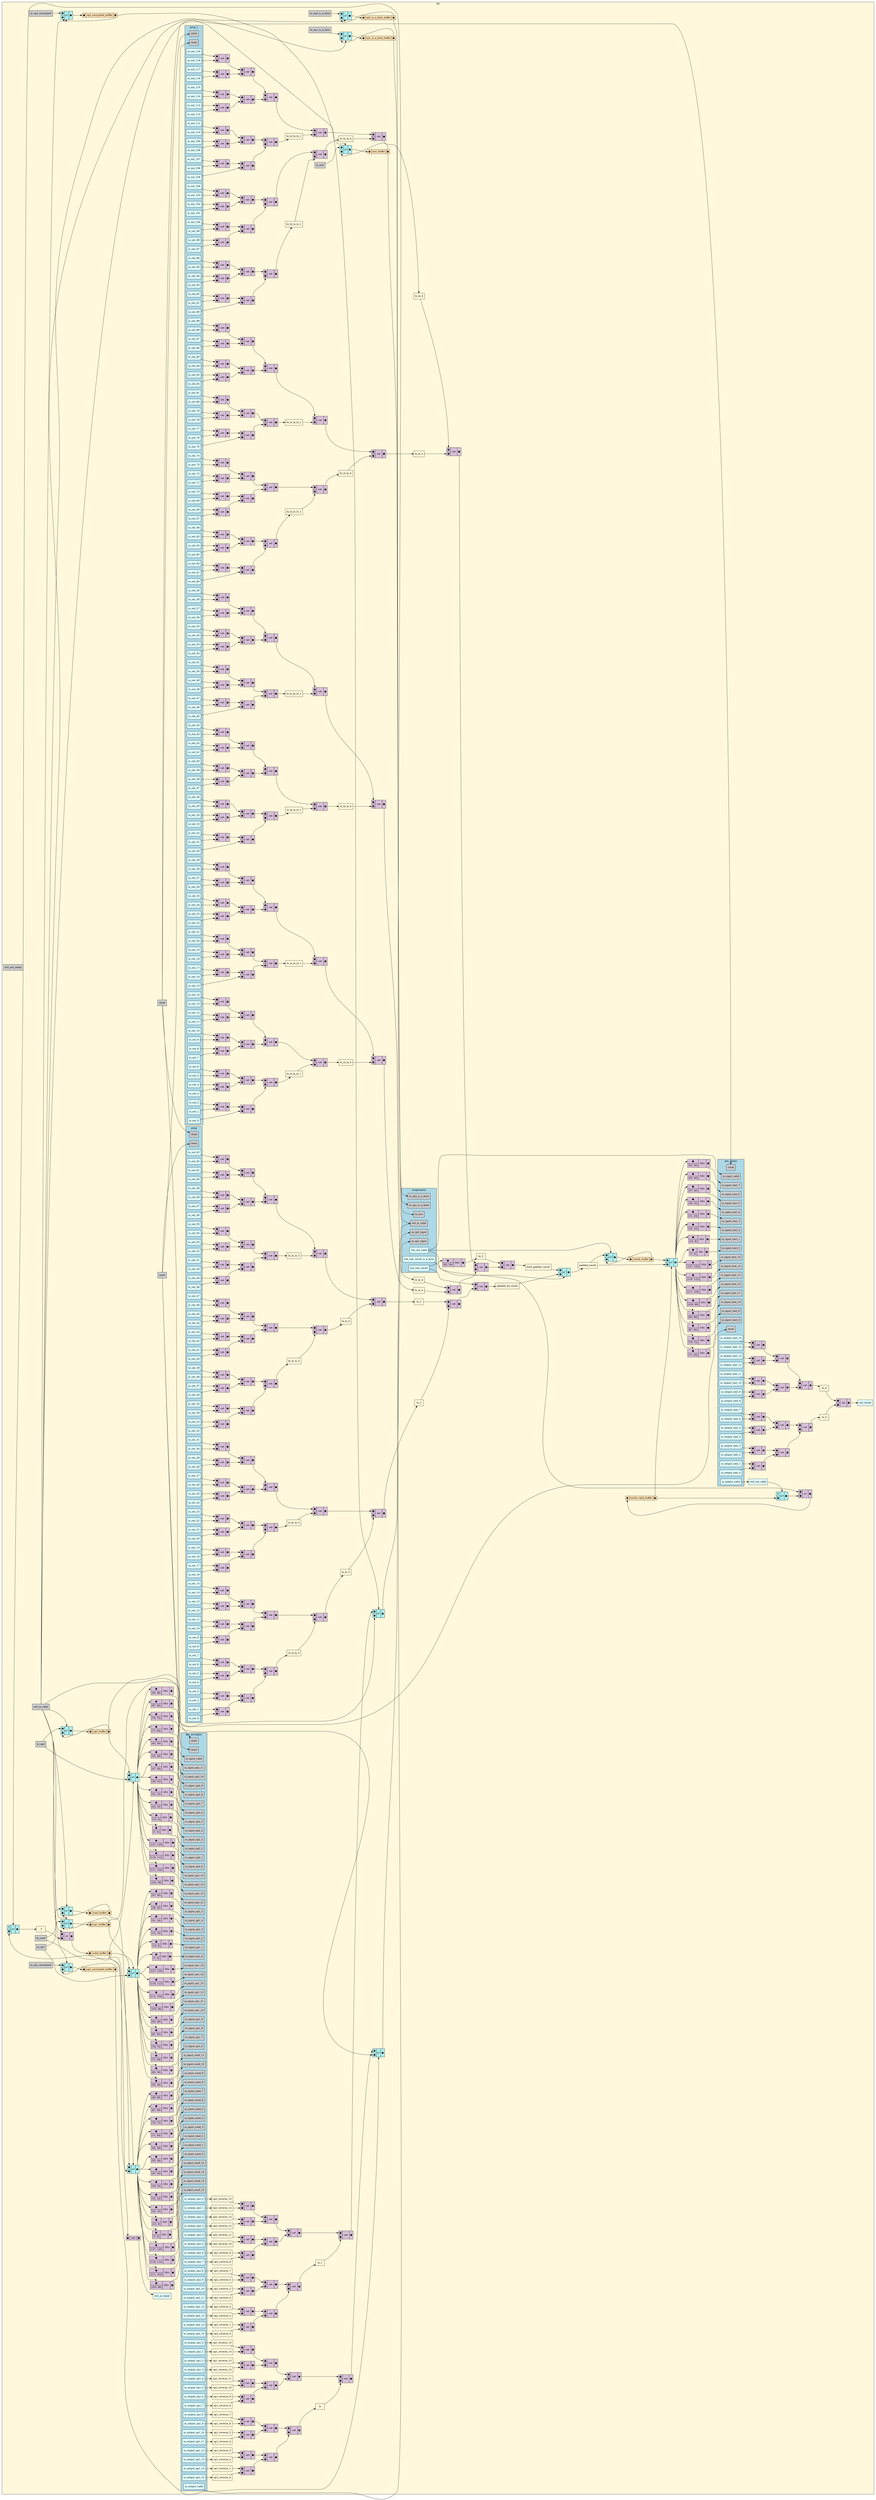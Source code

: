 digraph SE {
stylesheet = "styles.css"
rankdir="LR" 

subgraph cluster_SE {
  label="SE"
  URL=""
  bgcolor="#FFF8DC"
  cluster_SE_clock [shape = "rectangle" style="filled" fillcolor="#CCCCCC" label="clock" rank="0"]
     
cluster_SE_reset [shape = "rectangle" style="filled" fillcolor="#CCCCCC" label="reset" rank="0"]
     
cluster_SE_ctrl_out_ready [shape = "rectangle" style="filled" fillcolor="#CCCCCC" label="ctrl_out_ready" rank="0"]
     
cluster_SE_ctrl_in_valid [shape = "rectangle" style="filled" fillcolor="#CCCCCC" label="ctrl_in_valid" rank="0"]
     
cluster_SE_in_cond [shape = "rectangle" style="filled" fillcolor="#CCCCCC" label="in_cond" rank="0"]
     
cluster_SE_in_op2_is_a_byte [shape = "rectangle" style="filled" fillcolor="#CCCCCC" label="in_op2_is_a_byte" rank="0"]
     
cluster_SE_in_op2_encrypted [shape = "rectangle" style="filled" fillcolor="#CCCCCC" label="in_op2_encrypted" rank="0"]
     
cluster_SE_in_op2 [shape = "rectangle" style="filled" fillcolor="#CCCCCC" label="in_op2" rank="0"]
     
cluster_SE_in_op1_is_a_byte [shape = "rectangle" style="filled" fillcolor="#CCCCCC" label="in_op1_is_a_byte" rank="0"]
     
cluster_SE_in_op1_encrypted [shape = "rectangle" style="filled" fillcolor="#CCCCCC" label="in_op1_encrypted" rank="0"]
     
cluster_SE_in_op1 [shape = "rectangle" style="filled" fillcolor="#CCCCCC" label="in_op1" rank="0"]
     
cluster_SE_in_inst [shape = "rectangle" style="filled" fillcolor="#CCCCCC" label="in_inst" rank="0"]
     
cluster_SE_ctrl_out_valid [shape = "rectangle" style="filled" fillcolor="#E0FFFF" label="ctrl_out_valid" rank="1000"]
     
cluster_SE_ctrl_in_ready [shape = "rectangle" style="filled" fillcolor="#E0FFFF" label="ctrl_in_ready" rank="1000"]
     
cluster_SE_out_result [shape = "rectangle" style="filled" fillcolor="#E0FFFF" label="out_result" rank="1000"]
     

subgraph cluster_SE_seoperation {
  label="seoperation"
  URL="SEOperation.dot.svg"
  bgcolor="#ADD8E6"
  cluster_SE_seoperation_in_op2_is_a_byte [shape = "rectangle" style="filled" fillcolor="#CCCCCC" label="in_op2_is_a_byte" rank="0"]
     
cluster_SE_seoperation_in_op2_input [shape = "rectangle" style="filled" fillcolor="#CCCCCC" label="in_op2_input" rank="0"]
     
cluster_SE_seoperation_in_op1_is_a_byte [shape = "rectangle" style="filled" fillcolor="#CCCCCC" label="in_op1_is_a_byte" rank="0"]
     
cluster_SE_seoperation_in_op1_input [shape = "rectangle" style="filled" fillcolor="#CCCCCC" label="in_op1_input" rank="0"]
     
cluster_SE_seoperation_in_inst [shape = "rectangle" style="filled" fillcolor="#CCCCCC" label="in_inst" rank="0"]
     
cluster_SE_seoperation_ctrl_in_valid [shape = "rectangle" style="filled" fillcolor="#CCCCCC" label="ctrl_in_valid" rank="0"]
     
cluster_SE_seoperation_out_raw_result_is_a_byte [shape = "rectangle" style="filled" fillcolor="#E0FFFF" label="out_raw_result_is_a_byte" rank="1000"]
     
cluster_SE_seoperation_out_raw_result [shape = "rectangle" style="filled" fillcolor="#E0FFFF" label="out_raw_result" rank="1000"]
     
cluster_SE_seoperation_ctrl_out_valid [shape = "rectangle" style="filled" fillcolor="#E0FFFF" label="ctrl_out_valid" rank="1000"]
     

subgraph cluster_SE_seoperation_fu {
  label="fu"
  URL="FU.dot.svg"
  bgcolor="#FFB6C1"
  

  
  
  
}
     

subgraph cluster_SE_seoperation_decode {
  label="decode"
  URL="SEControl.dot.svg"
  bgcolor="#FFB6C1"
  

  
  
  
}
     

  
  
  
}
     

subgraph cluster_SE_aes_invcipher {
  label="aes_invcipher"
  URL="AESDecrypt.dot.svg"
  bgcolor="#ADD8E6"
  cluster_SE_aes_invcipher_clock [shape = "rectangle" style="filled" fillcolor="#CCCCCC" label="clock" rank="0"]
     
cluster_SE_aes_invcipher_reset [shape = "rectangle" style="filled" fillcolor="#CCCCCC" label="reset" rank="0"]
     
cluster_SE_aes_invcipher_io_input_cond_0 [shape = "rectangle" style="filled" fillcolor="#CCCCCC" label="io_input_cond_0" rank="0"]
     
cluster_SE_aes_invcipher_io_input_cond_1 [shape = "rectangle" style="filled" fillcolor="#CCCCCC" label="io_input_cond_1" rank="0"]
     
cluster_SE_aes_invcipher_io_input_cond_2 [shape = "rectangle" style="filled" fillcolor="#CCCCCC" label="io_input_cond_2" rank="0"]
     
cluster_SE_aes_invcipher_io_input_cond_3 [shape = "rectangle" style="filled" fillcolor="#CCCCCC" label="io_input_cond_3" rank="0"]
     
cluster_SE_aes_invcipher_io_input_cond_4 [shape = "rectangle" style="filled" fillcolor="#CCCCCC" label="io_input_cond_4" rank="0"]
     
cluster_SE_aes_invcipher_io_input_cond_5 [shape = "rectangle" style="filled" fillcolor="#CCCCCC" label="io_input_cond_5" rank="0"]
     
cluster_SE_aes_invcipher_io_input_cond_6 [shape = "rectangle" style="filled" fillcolor="#CCCCCC" label="io_input_cond_6" rank="0"]
     
cluster_SE_aes_invcipher_io_input_cond_7 [shape = "rectangle" style="filled" fillcolor="#CCCCCC" label="io_input_cond_7" rank="0"]
     
cluster_SE_aes_invcipher_io_input_cond_8 [shape = "rectangle" style="filled" fillcolor="#CCCCCC" label="io_input_cond_8" rank="0"]
     
cluster_SE_aes_invcipher_io_input_cond_9 [shape = "rectangle" style="filled" fillcolor="#CCCCCC" label="io_input_cond_9" rank="0"]
     
cluster_SE_aes_invcipher_io_input_cond_10 [shape = "rectangle" style="filled" fillcolor="#CCCCCC" label="io_input_cond_10" rank="0"]
     
cluster_SE_aes_invcipher_io_input_cond_11 [shape = "rectangle" style="filled" fillcolor="#CCCCCC" label="io_input_cond_11" rank="0"]
     
cluster_SE_aes_invcipher_io_input_cond_12 [shape = "rectangle" style="filled" fillcolor="#CCCCCC" label="io_input_cond_12" rank="0"]
     
cluster_SE_aes_invcipher_io_input_cond_13 [shape = "rectangle" style="filled" fillcolor="#CCCCCC" label="io_input_cond_13" rank="0"]
     
cluster_SE_aes_invcipher_io_input_cond_14 [shape = "rectangle" style="filled" fillcolor="#CCCCCC" label="io_input_cond_14" rank="0"]
     
cluster_SE_aes_invcipher_io_input_cond_15 [shape = "rectangle" style="filled" fillcolor="#CCCCCC" label="io_input_cond_15" rank="0"]
     
cluster_SE_aes_invcipher_io_input_op2_0 [shape = "rectangle" style="filled" fillcolor="#CCCCCC" label="io_input_op2_0" rank="0"]
     
cluster_SE_aes_invcipher_io_input_op2_1 [shape = "rectangle" style="filled" fillcolor="#CCCCCC" label="io_input_op2_1" rank="0"]
     
cluster_SE_aes_invcipher_io_input_op2_2 [shape = "rectangle" style="filled" fillcolor="#CCCCCC" label="io_input_op2_2" rank="0"]
     
cluster_SE_aes_invcipher_io_input_op2_3 [shape = "rectangle" style="filled" fillcolor="#CCCCCC" label="io_input_op2_3" rank="0"]
     
cluster_SE_aes_invcipher_io_input_op2_4 [shape = "rectangle" style="filled" fillcolor="#CCCCCC" label="io_input_op2_4" rank="0"]
     
cluster_SE_aes_invcipher_io_input_op2_5 [shape = "rectangle" style="filled" fillcolor="#CCCCCC" label="io_input_op2_5" rank="0"]
     
cluster_SE_aes_invcipher_io_input_op2_6 [shape = "rectangle" style="filled" fillcolor="#CCCCCC" label="io_input_op2_6" rank="0"]
     
cluster_SE_aes_invcipher_io_input_op2_7 [shape = "rectangle" style="filled" fillcolor="#CCCCCC" label="io_input_op2_7" rank="0"]
     
cluster_SE_aes_invcipher_io_input_op2_8 [shape = "rectangle" style="filled" fillcolor="#CCCCCC" label="io_input_op2_8" rank="0"]
     
cluster_SE_aes_invcipher_io_input_op2_9 [shape = "rectangle" style="filled" fillcolor="#CCCCCC" label="io_input_op2_9" rank="0"]
     
cluster_SE_aes_invcipher_io_input_op2_10 [shape = "rectangle" style="filled" fillcolor="#CCCCCC" label="io_input_op2_10" rank="0"]
     
cluster_SE_aes_invcipher_io_input_op2_11 [shape = "rectangle" style="filled" fillcolor="#CCCCCC" label="io_input_op2_11" rank="0"]
     
cluster_SE_aes_invcipher_io_input_op2_12 [shape = "rectangle" style="filled" fillcolor="#CCCCCC" label="io_input_op2_12" rank="0"]
     
cluster_SE_aes_invcipher_io_input_op2_13 [shape = "rectangle" style="filled" fillcolor="#CCCCCC" label="io_input_op2_13" rank="0"]
     
cluster_SE_aes_invcipher_io_input_op2_14 [shape = "rectangle" style="filled" fillcolor="#CCCCCC" label="io_input_op2_14" rank="0"]
     
cluster_SE_aes_invcipher_io_input_op2_15 [shape = "rectangle" style="filled" fillcolor="#CCCCCC" label="io_input_op2_15" rank="0"]
     
cluster_SE_aes_invcipher_io_input_op1_0 [shape = "rectangle" style="filled" fillcolor="#CCCCCC" label="io_input_op1_0" rank="0"]
     
cluster_SE_aes_invcipher_io_input_op1_1 [shape = "rectangle" style="filled" fillcolor="#CCCCCC" label="io_input_op1_1" rank="0"]
     
cluster_SE_aes_invcipher_io_input_op1_2 [shape = "rectangle" style="filled" fillcolor="#CCCCCC" label="io_input_op1_2" rank="0"]
     
cluster_SE_aes_invcipher_io_input_op1_3 [shape = "rectangle" style="filled" fillcolor="#CCCCCC" label="io_input_op1_3" rank="0"]
     
cluster_SE_aes_invcipher_io_input_op1_4 [shape = "rectangle" style="filled" fillcolor="#CCCCCC" label="io_input_op1_4" rank="0"]
     
cluster_SE_aes_invcipher_io_input_op1_5 [shape = "rectangle" style="filled" fillcolor="#CCCCCC" label="io_input_op1_5" rank="0"]
     
cluster_SE_aes_invcipher_io_input_op1_6 [shape = "rectangle" style="filled" fillcolor="#CCCCCC" label="io_input_op1_6" rank="0"]
     
cluster_SE_aes_invcipher_io_input_op1_7 [shape = "rectangle" style="filled" fillcolor="#CCCCCC" label="io_input_op1_7" rank="0"]
     
cluster_SE_aes_invcipher_io_input_op1_8 [shape = "rectangle" style="filled" fillcolor="#CCCCCC" label="io_input_op1_8" rank="0"]
     
cluster_SE_aes_invcipher_io_input_op1_9 [shape = "rectangle" style="filled" fillcolor="#CCCCCC" label="io_input_op1_9" rank="0"]
     
cluster_SE_aes_invcipher_io_input_op1_10 [shape = "rectangle" style="filled" fillcolor="#CCCCCC" label="io_input_op1_10" rank="0"]
     
cluster_SE_aes_invcipher_io_input_op1_11 [shape = "rectangle" style="filled" fillcolor="#CCCCCC" label="io_input_op1_11" rank="0"]
     
cluster_SE_aes_invcipher_io_input_op1_12 [shape = "rectangle" style="filled" fillcolor="#CCCCCC" label="io_input_op1_12" rank="0"]
     
cluster_SE_aes_invcipher_io_input_op1_13 [shape = "rectangle" style="filled" fillcolor="#CCCCCC" label="io_input_op1_13" rank="0"]
     
cluster_SE_aes_invcipher_io_input_op1_14 [shape = "rectangle" style="filled" fillcolor="#CCCCCC" label="io_input_op1_14" rank="0"]
     
cluster_SE_aes_invcipher_io_input_op1_15 [shape = "rectangle" style="filled" fillcolor="#CCCCCC" label="io_input_op1_15" rank="0"]
     
cluster_SE_aes_invcipher_io_input_valid [shape = "rectangle" style="filled" fillcolor="#CCCCCC" label="io_input_valid" rank="0"]
     
cluster_SE_aes_invcipher_io_output_valid [shape = "rectangle" style="filled" fillcolor="#E0FFFF" label="io_output_valid" rank="1000"]
     
cluster_SE_aes_invcipher_io_output_op2_0 [shape = "rectangle" style="filled" fillcolor="#E0FFFF" label="io_output_op2_0" rank="1000"]
     
cluster_SE_aes_invcipher_io_output_op2_1 [shape = "rectangle" style="filled" fillcolor="#E0FFFF" label="io_output_op2_1" rank="1000"]
     
cluster_SE_aes_invcipher_io_output_op2_2 [shape = "rectangle" style="filled" fillcolor="#E0FFFF" label="io_output_op2_2" rank="1000"]
     
cluster_SE_aes_invcipher_io_output_op2_3 [shape = "rectangle" style="filled" fillcolor="#E0FFFF" label="io_output_op2_3" rank="1000"]
     
cluster_SE_aes_invcipher_io_output_op2_4 [shape = "rectangle" style="filled" fillcolor="#E0FFFF" label="io_output_op2_4" rank="1000"]
     
cluster_SE_aes_invcipher_io_output_op2_5 [shape = "rectangle" style="filled" fillcolor="#E0FFFF" label="io_output_op2_5" rank="1000"]
     
cluster_SE_aes_invcipher_io_output_op2_6 [shape = "rectangle" style="filled" fillcolor="#E0FFFF" label="io_output_op2_6" rank="1000"]
     
cluster_SE_aes_invcipher_io_output_op2_7 [shape = "rectangle" style="filled" fillcolor="#E0FFFF" label="io_output_op2_7" rank="1000"]
     
cluster_SE_aes_invcipher_io_output_op2_8 [shape = "rectangle" style="filled" fillcolor="#E0FFFF" label="io_output_op2_8" rank="1000"]
     
cluster_SE_aes_invcipher_io_output_op2_9 [shape = "rectangle" style="filled" fillcolor="#E0FFFF" label="io_output_op2_9" rank="1000"]
     
cluster_SE_aes_invcipher_io_output_op2_10 [shape = "rectangle" style="filled" fillcolor="#E0FFFF" label="io_output_op2_10" rank="1000"]
     
cluster_SE_aes_invcipher_io_output_op2_11 [shape = "rectangle" style="filled" fillcolor="#E0FFFF" label="io_output_op2_11" rank="1000"]
     
cluster_SE_aes_invcipher_io_output_op2_12 [shape = "rectangle" style="filled" fillcolor="#E0FFFF" label="io_output_op2_12" rank="1000"]
     
cluster_SE_aes_invcipher_io_output_op2_13 [shape = "rectangle" style="filled" fillcolor="#E0FFFF" label="io_output_op2_13" rank="1000"]
     
cluster_SE_aes_invcipher_io_output_op2_14 [shape = "rectangle" style="filled" fillcolor="#E0FFFF" label="io_output_op2_14" rank="1000"]
     
cluster_SE_aes_invcipher_io_output_op2_15 [shape = "rectangle" style="filled" fillcolor="#E0FFFF" label="io_output_op2_15" rank="1000"]
     
cluster_SE_aes_invcipher_io_output_op1_0 [shape = "rectangle" style="filled" fillcolor="#E0FFFF" label="io_output_op1_0" rank="1000"]
     
cluster_SE_aes_invcipher_io_output_op1_1 [shape = "rectangle" style="filled" fillcolor="#E0FFFF" label="io_output_op1_1" rank="1000"]
     
cluster_SE_aes_invcipher_io_output_op1_2 [shape = "rectangle" style="filled" fillcolor="#E0FFFF" label="io_output_op1_2" rank="1000"]
     
cluster_SE_aes_invcipher_io_output_op1_3 [shape = "rectangle" style="filled" fillcolor="#E0FFFF" label="io_output_op1_3" rank="1000"]
     
cluster_SE_aes_invcipher_io_output_op1_4 [shape = "rectangle" style="filled" fillcolor="#E0FFFF" label="io_output_op1_4" rank="1000"]
     
cluster_SE_aes_invcipher_io_output_op1_5 [shape = "rectangle" style="filled" fillcolor="#E0FFFF" label="io_output_op1_5" rank="1000"]
     
cluster_SE_aes_invcipher_io_output_op1_6 [shape = "rectangle" style="filled" fillcolor="#E0FFFF" label="io_output_op1_6" rank="1000"]
     
cluster_SE_aes_invcipher_io_output_op1_7 [shape = "rectangle" style="filled" fillcolor="#E0FFFF" label="io_output_op1_7" rank="1000"]
     
cluster_SE_aes_invcipher_io_output_op1_8 [shape = "rectangle" style="filled" fillcolor="#E0FFFF" label="io_output_op1_8" rank="1000"]
     
cluster_SE_aes_invcipher_io_output_op1_9 [shape = "rectangle" style="filled" fillcolor="#E0FFFF" label="io_output_op1_9" rank="1000"]
     
cluster_SE_aes_invcipher_io_output_op1_10 [shape = "rectangle" style="filled" fillcolor="#E0FFFF" label="io_output_op1_10" rank="1000"]
     
cluster_SE_aes_invcipher_io_output_op1_11 [shape = "rectangle" style="filled" fillcolor="#E0FFFF" label="io_output_op1_11" rank="1000"]
     
cluster_SE_aes_invcipher_io_output_op1_12 [shape = "rectangle" style="filled" fillcolor="#E0FFFF" label="io_output_op1_12" rank="1000"]
     
cluster_SE_aes_invcipher_io_output_op1_13 [shape = "rectangle" style="filled" fillcolor="#E0FFFF" label="io_output_op1_13" rank="1000"]
     
cluster_SE_aes_invcipher_io_output_op1_14 [shape = "rectangle" style="filled" fillcolor="#E0FFFF" label="io_output_op1_14" rank="1000"]
     
cluster_SE_aes_invcipher_io_output_op1_15 [shape = "rectangle" style="filled" fillcolor="#E0FFFF" label="io_output_op1_15" rank="1000"]
     

subgraph cluster_SE_aes_invcipher_InvCipherModule1 {
  label="InvCipherModule1"
  URL="InvCipher.dot.svg"
  bgcolor="#FFB6C1"
  
subgraph cluster_SE_aes_invcipher_InvCipherModule1_AddRoundKeyModule {
  label="AddRoundKeyModule"
  URL="AddRoundKey.dot.svg"
  bgcolor="#FFF8DC"
  

  
  
  
}
     

subgraph cluster_SE_aes_invcipher_InvCipherModule1_InvSubBytesModule {
  label="InvSubBytesModule"
  URL="InvSubBytes.dot.svg"
  bgcolor="#FFF8DC"
  

  
  
  
}
     

subgraph cluster_SE_aes_invcipher_InvCipherModule1_InvShiftRowsModule {
  label="InvShiftRowsModule"
  URL="InvShiftRows.dot.svg"
  bgcolor="#FFF8DC"
  

  
  
  
}
     

subgraph cluster_SE_aes_invcipher_InvCipherModule1_InvMixColumnsModule {
  label="InvMixColumnsModule"
  URL="InvMixColumns.dot.svg"
  bgcolor="#FFF8DC"
  

  
  
  
}
     

  
  
  
}
     

subgraph cluster_SE_aes_invcipher_InvCipherModule2 {
  label="InvCipherModule2"
  URL="InvCipher.dot.svg"
  bgcolor="#FFB6C1"
  
subgraph cluster_SE_aes_invcipher_InvCipherModule2_AddRoundKeyModule {
  label="AddRoundKeyModule"
  URL="AddRoundKey.dot.svg"
  bgcolor="#FFF8DC"
  

  
  
  
}
     

subgraph cluster_SE_aes_invcipher_InvCipherModule2_InvSubBytesModule {
  label="InvSubBytesModule"
  URL="InvSubBytes.dot.svg"
  bgcolor="#FFF8DC"
  

  
  
  
}
     

subgraph cluster_SE_aes_invcipher_InvCipherModule2_InvShiftRowsModule {
  label="InvShiftRowsModule"
  URL="InvShiftRows.dot.svg"
  bgcolor="#FFF8DC"
  

  
  
  
}
     

subgraph cluster_SE_aes_invcipher_InvCipherModule2_InvMixColumnsModule {
  label="InvMixColumnsModule"
  URL="InvMixColumns.dot.svg"
  bgcolor="#FFF8DC"
  

  
  
  
}
     

  
  
  
}
     

subgraph cluster_SE_aes_invcipher_InvCipherModule3 {
  label="InvCipherModule3"
  URL="InvCipher.dot.svg"
  bgcolor="#FFB6C1"
  
subgraph cluster_SE_aes_invcipher_InvCipherModule3_AddRoundKeyModule {
  label="AddRoundKeyModule"
  URL="AddRoundKey.dot.svg"
  bgcolor="#FFF8DC"
  

  
  
  
}
     

subgraph cluster_SE_aes_invcipher_InvCipherModule3_InvSubBytesModule {
  label="InvSubBytesModule"
  URL="InvSubBytes.dot.svg"
  bgcolor="#FFF8DC"
  

  
  
  
}
     

subgraph cluster_SE_aes_invcipher_InvCipherModule3_InvShiftRowsModule {
  label="InvShiftRowsModule"
  URL="InvShiftRows.dot.svg"
  bgcolor="#FFF8DC"
  

  
  
  
}
     

subgraph cluster_SE_aes_invcipher_InvCipherModule3_InvMixColumnsModule {
  label="InvMixColumnsModule"
  URL="InvMixColumns.dot.svg"
  bgcolor="#FFF8DC"
  

  
  
  
}
     

  
  
  
}
     

  
  
  
}
     

subgraph cluster_SE_aes_cipher {
  label="aes_cipher"
  URL="AESEncrypt.dot.svg"
  bgcolor="#ADD8E6"
  cluster_SE_aes_cipher_clock [shape = "rectangle" style="filled" fillcolor="#CCCCCC" label="clock" rank="0"]
     
cluster_SE_aes_cipher_reset [shape = "rectangle" style="filled" fillcolor="#CCCCCC" label="reset" rank="0"]
     
cluster_SE_aes_cipher_io_input_text_0 [shape = "rectangle" style="filled" fillcolor="#CCCCCC" label="io_input_text_0" rank="0"]
     
cluster_SE_aes_cipher_io_input_text_1 [shape = "rectangle" style="filled" fillcolor="#CCCCCC" label="io_input_text_1" rank="0"]
     
cluster_SE_aes_cipher_io_input_text_2 [shape = "rectangle" style="filled" fillcolor="#CCCCCC" label="io_input_text_2" rank="0"]
     
cluster_SE_aes_cipher_io_input_text_3 [shape = "rectangle" style="filled" fillcolor="#CCCCCC" label="io_input_text_3" rank="0"]
     
cluster_SE_aes_cipher_io_input_text_4 [shape = "rectangle" style="filled" fillcolor="#CCCCCC" label="io_input_text_4" rank="0"]
     
cluster_SE_aes_cipher_io_input_text_5 [shape = "rectangle" style="filled" fillcolor="#CCCCCC" label="io_input_text_5" rank="0"]
     
cluster_SE_aes_cipher_io_input_text_6 [shape = "rectangle" style="filled" fillcolor="#CCCCCC" label="io_input_text_6" rank="0"]
     
cluster_SE_aes_cipher_io_input_text_7 [shape = "rectangle" style="filled" fillcolor="#CCCCCC" label="io_input_text_7" rank="0"]
     
cluster_SE_aes_cipher_io_input_text_8 [shape = "rectangle" style="filled" fillcolor="#CCCCCC" label="io_input_text_8" rank="0"]
     
cluster_SE_aes_cipher_io_input_text_9 [shape = "rectangle" style="filled" fillcolor="#CCCCCC" label="io_input_text_9" rank="0"]
     
cluster_SE_aes_cipher_io_input_text_10 [shape = "rectangle" style="filled" fillcolor="#CCCCCC" label="io_input_text_10" rank="0"]
     
cluster_SE_aes_cipher_io_input_text_11 [shape = "rectangle" style="filled" fillcolor="#CCCCCC" label="io_input_text_11" rank="0"]
     
cluster_SE_aes_cipher_io_input_text_12 [shape = "rectangle" style="filled" fillcolor="#CCCCCC" label="io_input_text_12" rank="0"]
     
cluster_SE_aes_cipher_io_input_text_13 [shape = "rectangle" style="filled" fillcolor="#CCCCCC" label="io_input_text_13" rank="0"]
     
cluster_SE_aes_cipher_io_input_text_14 [shape = "rectangle" style="filled" fillcolor="#CCCCCC" label="io_input_text_14" rank="0"]
     
cluster_SE_aes_cipher_io_input_text_15 [shape = "rectangle" style="filled" fillcolor="#CCCCCC" label="io_input_text_15" rank="0"]
     
cluster_SE_aes_cipher_io_input_valid [shape = "rectangle" style="filled" fillcolor="#CCCCCC" label="io_input_valid" rank="0"]
     
cluster_SE_aes_cipher_io_output_valid [shape = "rectangle" style="filled" fillcolor="#E0FFFF" label="io_output_valid" rank="1000"]
     
cluster_SE_aes_cipher_io_output_text_0 [shape = "rectangle" style="filled" fillcolor="#E0FFFF" label="io_output_text_0" rank="1000"]
     
cluster_SE_aes_cipher_io_output_text_1 [shape = "rectangle" style="filled" fillcolor="#E0FFFF" label="io_output_text_1" rank="1000"]
     
cluster_SE_aes_cipher_io_output_text_2 [shape = "rectangle" style="filled" fillcolor="#E0FFFF" label="io_output_text_2" rank="1000"]
     
cluster_SE_aes_cipher_io_output_text_3 [shape = "rectangle" style="filled" fillcolor="#E0FFFF" label="io_output_text_3" rank="1000"]
     
cluster_SE_aes_cipher_io_output_text_4 [shape = "rectangle" style="filled" fillcolor="#E0FFFF" label="io_output_text_4" rank="1000"]
     
cluster_SE_aes_cipher_io_output_text_5 [shape = "rectangle" style="filled" fillcolor="#E0FFFF" label="io_output_text_5" rank="1000"]
     
cluster_SE_aes_cipher_io_output_text_6 [shape = "rectangle" style="filled" fillcolor="#E0FFFF" label="io_output_text_6" rank="1000"]
     
cluster_SE_aes_cipher_io_output_text_7 [shape = "rectangle" style="filled" fillcolor="#E0FFFF" label="io_output_text_7" rank="1000"]
     
cluster_SE_aes_cipher_io_output_text_8 [shape = "rectangle" style="filled" fillcolor="#E0FFFF" label="io_output_text_8" rank="1000"]
     
cluster_SE_aes_cipher_io_output_text_9 [shape = "rectangle" style="filled" fillcolor="#E0FFFF" label="io_output_text_9" rank="1000"]
     
cluster_SE_aes_cipher_io_output_text_10 [shape = "rectangle" style="filled" fillcolor="#E0FFFF" label="io_output_text_10" rank="1000"]
     
cluster_SE_aes_cipher_io_output_text_11 [shape = "rectangle" style="filled" fillcolor="#E0FFFF" label="io_output_text_11" rank="1000"]
     
cluster_SE_aes_cipher_io_output_text_12 [shape = "rectangle" style="filled" fillcolor="#E0FFFF" label="io_output_text_12" rank="1000"]
     
cluster_SE_aes_cipher_io_output_text_13 [shape = "rectangle" style="filled" fillcolor="#E0FFFF" label="io_output_text_13" rank="1000"]
     
cluster_SE_aes_cipher_io_output_text_14 [shape = "rectangle" style="filled" fillcolor="#E0FFFF" label="io_output_text_14" rank="1000"]
     
cluster_SE_aes_cipher_io_output_text_15 [shape = "rectangle" style="filled" fillcolor="#E0FFFF" label="io_output_text_15" rank="1000"]
     

subgraph cluster_SE_aes_cipher_CipherModule {
  label="CipherModule"
  URL="Cipher.dot.svg"
  bgcolor="#FFB6C1"
  
subgraph cluster_SE_aes_cipher_CipherModule_AddRoundKeyModule {
  label="AddRoundKeyModule"
  URL="AddRoundKey.dot.svg"
  bgcolor="#FFF8DC"
  

  
  
  
}
     

subgraph cluster_SE_aes_cipher_CipherModule_SubBytesModule {
  label="SubBytesModule"
  URL="SubBytes.dot.svg"
  bgcolor="#FFF8DC"
  

  
  
  
}
     

subgraph cluster_SE_aes_cipher_CipherModule_ShiftRowsModule {
  label="ShiftRowsModule"
  URL="ShiftRows.dot.svg"
  bgcolor="#FFF8DC"
  

  
  
  
}
     

subgraph cluster_SE_aes_cipher_CipherModule_MixColumnsModule {
  label="MixColumnsModule"
  URL="MixColumns.dot.svg"
  bgcolor="#FFF8DC"
  

  
  
  
}
     

  
  
  
}
     

  
  
  
}
     

subgraph cluster_SE_prng {
  label="prng"
  URL="MaxPeriodFibonacciLFSR.dot.svg"
  bgcolor="#ADD8E6"
  cluster_SE_prng_clock [shape = "rectangle" style="filled" fillcolor="#CCCCCC" label="clock" rank="0"]
     
cluster_SE_prng_reset [shape = "rectangle" style="filled" fillcolor="#CCCCCC" label="reset" rank="0"]
     
cluster_SE_prng_io_out_0 [shape = "rectangle" style="filled" fillcolor="#E0FFFF" label="io_out_0" rank="1000"]
     
cluster_SE_prng_io_out_1 [shape = "rectangle" style="filled" fillcolor="#E0FFFF" label="io_out_1" rank="1000"]
     
cluster_SE_prng_io_out_2 [shape = "rectangle" style="filled" fillcolor="#E0FFFF" label="io_out_2" rank="1000"]
     
cluster_SE_prng_io_out_3 [shape = "rectangle" style="filled" fillcolor="#E0FFFF" label="io_out_3" rank="1000"]
     
cluster_SE_prng_io_out_4 [shape = "rectangle" style="filled" fillcolor="#E0FFFF" label="io_out_4" rank="1000"]
     
cluster_SE_prng_io_out_5 [shape = "rectangle" style="filled" fillcolor="#E0FFFF" label="io_out_5" rank="1000"]
     
cluster_SE_prng_io_out_6 [shape = "rectangle" style="filled" fillcolor="#E0FFFF" label="io_out_6" rank="1000"]
     
cluster_SE_prng_io_out_7 [shape = "rectangle" style="filled" fillcolor="#E0FFFF" label="io_out_7" rank="1000"]
     
cluster_SE_prng_io_out_8 [shape = "rectangle" style="filled" fillcolor="#E0FFFF" label="io_out_8" rank="1000"]
     
cluster_SE_prng_io_out_9 [shape = "rectangle" style="filled" fillcolor="#E0FFFF" label="io_out_9" rank="1000"]
     
cluster_SE_prng_io_out_10 [shape = "rectangle" style="filled" fillcolor="#E0FFFF" label="io_out_10" rank="1000"]
     
cluster_SE_prng_io_out_11 [shape = "rectangle" style="filled" fillcolor="#E0FFFF" label="io_out_11" rank="1000"]
     
cluster_SE_prng_io_out_12 [shape = "rectangle" style="filled" fillcolor="#E0FFFF" label="io_out_12" rank="1000"]
     
cluster_SE_prng_io_out_13 [shape = "rectangle" style="filled" fillcolor="#E0FFFF" label="io_out_13" rank="1000"]
     
cluster_SE_prng_io_out_14 [shape = "rectangle" style="filled" fillcolor="#E0FFFF" label="io_out_14" rank="1000"]
     
cluster_SE_prng_io_out_15 [shape = "rectangle" style="filled" fillcolor="#E0FFFF" label="io_out_15" rank="1000"]
     
cluster_SE_prng_io_out_16 [shape = "rectangle" style="filled" fillcolor="#E0FFFF" label="io_out_16" rank="1000"]
     
cluster_SE_prng_io_out_17 [shape = "rectangle" style="filled" fillcolor="#E0FFFF" label="io_out_17" rank="1000"]
     
cluster_SE_prng_io_out_18 [shape = "rectangle" style="filled" fillcolor="#E0FFFF" label="io_out_18" rank="1000"]
     
cluster_SE_prng_io_out_19 [shape = "rectangle" style="filled" fillcolor="#E0FFFF" label="io_out_19" rank="1000"]
     
cluster_SE_prng_io_out_20 [shape = "rectangle" style="filled" fillcolor="#E0FFFF" label="io_out_20" rank="1000"]
     
cluster_SE_prng_io_out_21 [shape = "rectangle" style="filled" fillcolor="#E0FFFF" label="io_out_21" rank="1000"]
     
cluster_SE_prng_io_out_22 [shape = "rectangle" style="filled" fillcolor="#E0FFFF" label="io_out_22" rank="1000"]
     
cluster_SE_prng_io_out_23 [shape = "rectangle" style="filled" fillcolor="#E0FFFF" label="io_out_23" rank="1000"]
     
cluster_SE_prng_io_out_24 [shape = "rectangle" style="filled" fillcolor="#E0FFFF" label="io_out_24" rank="1000"]
     
cluster_SE_prng_io_out_25 [shape = "rectangle" style="filled" fillcolor="#E0FFFF" label="io_out_25" rank="1000"]
     
cluster_SE_prng_io_out_26 [shape = "rectangle" style="filled" fillcolor="#E0FFFF" label="io_out_26" rank="1000"]
     
cluster_SE_prng_io_out_27 [shape = "rectangle" style="filled" fillcolor="#E0FFFF" label="io_out_27" rank="1000"]
     
cluster_SE_prng_io_out_28 [shape = "rectangle" style="filled" fillcolor="#E0FFFF" label="io_out_28" rank="1000"]
     
cluster_SE_prng_io_out_29 [shape = "rectangle" style="filled" fillcolor="#E0FFFF" label="io_out_29" rank="1000"]
     
cluster_SE_prng_io_out_30 [shape = "rectangle" style="filled" fillcolor="#E0FFFF" label="io_out_30" rank="1000"]
     
cluster_SE_prng_io_out_31 [shape = "rectangle" style="filled" fillcolor="#E0FFFF" label="io_out_31" rank="1000"]
     
cluster_SE_prng_io_out_32 [shape = "rectangle" style="filled" fillcolor="#E0FFFF" label="io_out_32" rank="1000"]
     
cluster_SE_prng_io_out_33 [shape = "rectangle" style="filled" fillcolor="#E0FFFF" label="io_out_33" rank="1000"]
     
cluster_SE_prng_io_out_34 [shape = "rectangle" style="filled" fillcolor="#E0FFFF" label="io_out_34" rank="1000"]
     
cluster_SE_prng_io_out_35 [shape = "rectangle" style="filled" fillcolor="#E0FFFF" label="io_out_35" rank="1000"]
     
cluster_SE_prng_io_out_36 [shape = "rectangle" style="filled" fillcolor="#E0FFFF" label="io_out_36" rank="1000"]
     
cluster_SE_prng_io_out_37 [shape = "rectangle" style="filled" fillcolor="#E0FFFF" label="io_out_37" rank="1000"]
     
cluster_SE_prng_io_out_38 [shape = "rectangle" style="filled" fillcolor="#E0FFFF" label="io_out_38" rank="1000"]
     
cluster_SE_prng_io_out_39 [shape = "rectangle" style="filled" fillcolor="#E0FFFF" label="io_out_39" rank="1000"]
     
cluster_SE_prng_io_out_40 [shape = "rectangle" style="filled" fillcolor="#E0FFFF" label="io_out_40" rank="1000"]
     
cluster_SE_prng_io_out_41 [shape = "rectangle" style="filled" fillcolor="#E0FFFF" label="io_out_41" rank="1000"]
     
cluster_SE_prng_io_out_42 [shape = "rectangle" style="filled" fillcolor="#E0FFFF" label="io_out_42" rank="1000"]
     
cluster_SE_prng_io_out_43 [shape = "rectangle" style="filled" fillcolor="#E0FFFF" label="io_out_43" rank="1000"]
     
cluster_SE_prng_io_out_44 [shape = "rectangle" style="filled" fillcolor="#E0FFFF" label="io_out_44" rank="1000"]
     
cluster_SE_prng_io_out_45 [shape = "rectangle" style="filled" fillcolor="#E0FFFF" label="io_out_45" rank="1000"]
     
cluster_SE_prng_io_out_46 [shape = "rectangle" style="filled" fillcolor="#E0FFFF" label="io_out_46" rank="1000"]
     
cluster_SE_prng_io_out_47 [shape = "rectangle" style="filled" fillcolor="#E0FFFF" label="io_out_47" rank="1000"]
     
cluster_SE_prng_io_out_48 [shape = "rectangle" style="filled" fillcolor="#E0FFFF" label="io_out_48" rank="1000"]
     
cluster_SE_prng_io_out_49 [shape = "rectangle" style="filled" fillcolor="#E0FFFF" label="io_out_49" rank="1000"]
     
cluster_SE_prng_io_out_50 [shape = "rectangle" style="filled" fillcolor="#E0FFFF" label="io_out_50" rank="1000"]
     
cluster_SE_prng_io_out_51 [shape = "rectangle" style="filled" fillcolor="#E0FFFF" label="io_out_51" rank="1000"]
     
cluster_SE_prng_io_out_52 [shape = "rectangle" style="filled" fillcolor="#E0FFFF" label="io_out_52" rank="1000"]
     
cluster_SE_prng_io_out_53 [shape = "rectangle" style="filled" fillcolor="#E0FFFF" label="io_out_53" rank="1000"]
     
cluster_SE_prng_io_out_54 [shape = "rectangle" style="filled" fillcolor="#E0FFFF" label="io_out_54" rank="1000"]
     
cluster_SE_prng_io_out_55 [shape = "rectangle" style="filled" fillcolor="#E0FFFF" label="io_out_55" rank="1000"]
     
cluster_SE_prng_io_out_56 [shape = "rectangle" style="filled" fillcolor="#E0FFFF" label="io_out_56" rank="1000"]
     
cluster_SE_prng_io_out_57 [shape = "rectangle" style="filled" fillcolor="#E0FFFF" label="io_out_57" rank="1000"]
     
cluster_SE_prng_io_out_58 [shape = "rectangle" style="filled" fillcolor="#E0FFFF" label="io_out_58" rank="1000"]
     
cluster_SE_prng_io_out_59 [shape = "rectangle" style="filled" fillcolor="#E0FFFF" label="io_out_59" rank="1000"]
     
cluster_SE_prng_io_out_60 [shape = "rectangle" style="filled" fillcolor="#E0FFFF" label="io_out_60" rank="1000"]
     
cluster_SE_prng_io_out_61 [shape = "rectangle" style="filled" fillcolor="#E0FFFF" label="io_out_61" rank="1000"]
     
cluster_SE_prng_io_out_62 [shape = "rectangle" style="filled" fillcolor="#E0FFFF" label="io_out_62" rank="1000"]
     
cluster_SE_prng_io_out_63 [shape = "rectangle" style="filled" fillcolor="#E0FFFF" label="io_out_63" rank="1000"]
     

  
  
  
}
     

subgraph cluster_SE_prng_1 {
  label="prng_1"
  URL="MaxPeriodFibonacciLFSR_1.dot.svg"
  bgcolor="#ADD8E6"
  cluster_SE_prng_1_clock [shape = "rectangle" style="filled" fillcolor="#CCCCCC" label="clock" rank="0"]
     
cluster_SE_prng_1_reset [shape = "rectangle" style="filled" fillcolor="#CCCCCC" label="reset" rank="0"]
     
cluster_SE_prng_1_io_out_0 [shape = "rectangle" style="filled" fillcolor="#E0FFFF" label="io_out_0" rank="1000"]
     
cluster_SE_prng_1_io_out_1 [shape = "rectangle" style="filled" fillcolor="#E0FFFF" label="io_out_1" rank="1000"]
     
cluster_SE_prng_1_io_out_2 [shape = "rectangle" style="filled" fillcolor="#E0FFFF" label="io_out_2" rank="1000"]
     
cluster_SE_prng_1_io_out_3 [shape = "rectangle" style="filled" fillcolor="#E0FFFF" label="io_out_3" rank="1000"]
     
cluster_SE_prng_1_io_out_4 [shape = "rectangle" style="filled" fillcolor="#E0FFFF" label="io_out_4" rank="1000"]
     
cluster_SE_prng_1_io_out_5 [shape = "rectangle" style="filled" fillcolor="#E0FFFF" label="io_out_5" rank="1000"]
     
cluster_SE_prng_1_io_out_6 [shape = "rectangle" style="filled" fillcolor="#E0FFFF" label="io_out_6" rank="1000"]
     
cluster_SE_prng_1_io_out_7 [shape = "rectangle" style="filled" fillcolor="#E0FFFF" label="io_out_7" rank="1000"]
     
cluster_SE_prng_1_io_out_8 [shape = "rectangle" style="filled" fillcolor="#E0FFFF" label="io_out_8" rank="1000"]
     
cluster_SE_prng_1_io_out_9 [shape = "rectangle" style="filled" fillcolor="#E0FFFF" label="io_out_9" rank="1000"]
     
cluster_SE_prng_1_io_out_10 [shape = "rectangle" style="filled" fillcolor="#E0FFFF" label="io_out_10" rank="1000"]
     
cluster_SE_prng_1_io_out_11 [shape = "rectangle" style="filled" fillcolor="#E0FFFF" label="io_out_11" rank="1000"]
     
cluster_SE_prng_1_io_out_12 [shape = "rectangle" style="filled" fillcolor="#E0FFFF" label="io_out_12" rank="1000"]
     
cluster_SE_prng_1_io_out_13 [shape = "rectangle" style="filled" fillcolor="#E0FFFF" label="io_out_13" rank="1000"]
     
cluster_SE_prng_1_io_out_14 [shape = "rectangle" style="filled" fillcolor="#E0FFFF" label="io_out_14" rank="1000"]
     
cluster_SE_prng_1_io_out_15 [shape = "rectangle" style="filled" fillcolor="#E0FFFF" label="io_out_15" rank="1000"]
     
cluster_SE_prng_1_io_out_16 [shape = "rectangle" style="filled" fillcolor="#E0FFFF" label="io_out_16" rank="1000"]
     
cluster_SE_prng_1_io_out_17 [shape = "rectangle" style="filled" fillcolor="#E0FFFF" label="io_out_17" rank="1000"]
     
cluster_SE_prng_1_io_out_18 [shape = "rectangle" style="filled" fillcolor="#E0FFFF" label="io_out_18" rank="1000"]
     
cluster_SE_prng_1_io_out_19 [shape = "rectangle" style="filled" fillcolor="#E0FFFF" label="io_out_19" rank="1000"]
     
cluster_SE_prng_1_io_out_20 [shape = "rectangle" style="filled" fillcolor="#E0FFFF" label="io_out_20" rank="1000"]
     
cluster_SE_prng_1_io_out_21 [shape = "rectangle" style="filled" fillcolor="#E0FFFF" label="io_out_21" rank="1000"]
     
cluster_SE_prng_1_io_out_22 [shape = "rectangle" style="filled" fillcolor="#E0FFFF" label="io_out_22" rank="1000"]
     
cluster_SE_prng_1_io_out_23 [shape = "rectangle" style="filled" fillcolor="#E0FFFF" label="io_out_23" rank="1000"]
     
cluster_SE_prng_1_io_out_24 [shape = "rectangle" style="filled" fillcolor="#E0FFFF" label="io_out_24" rank="1000"]
     
cluster_SE_prng_1_io_out_25 [shape = "rectangle" style="filled" fillcolor="#E0FFFF" label="io_out_25" rank="1000"]
     
cluster_SE_prng_1_io_out_26 [shape = "rectangle" style="filled" fillcolor="#E0FFFF" label="io_out_26" rank="1000"]
     
cluster_SE_prng_1_io_out_27 [shape = "rectangle" style="filled" fillcolor="#E0FFFF" label="io_out_27" rank="1000"]
     
cluster_SE_prng_1_io_out_28 [shape = "rectangle" style="filled" fillcolor="#E0FFFF" label="io_out_28" rank="1000"]
     
cluster_SE_prng_1_io_out_29 [shape = "rectangle" style="filled" fillcolor="#E0FFFF" label="io_out_29" rank="1000"]
     
cluster_SE_prng_1_io_out_30 [shape = "rectangle" style="filled" fillcolor="#E0FFFF" label="io_out_30" rank="1000"]
     
cluster_SE_prng_1_io_out_31 [shape = "rectangle" style="filled" fillcolor="#E0FFFF" label="io_out_31" rank="1000"]
     
cluster_SE_prng_1_io_out_32 [shape = "rectangle" style="filled" fillcolor="#E0FFFF" label="io_out_32" rank="1000"]
     
cluster_SE_prng_1_io_out_33 [shape = "rectangle" style="filled" fillcolor="#E0FFFF" label="io_out_33" rank="1000"]
     
cluster_SE_prng_1_io_out_34 [shape = "rectangle" style="filled" fillcolor="#E0FFFF" label="io_out_34" rank="1000"]
     
cluster_SE_prng_1_io_out_35 [shape = "rectangle" style="filled" fillcolor="#E0FFFF" label="io_out_35" rank="1000"]
     
cluster_SE_prng_1_io_out_36 [shape = "rectangle" style="filled" fillcolor="#E0FFFF" label="io_out_36" rank="1000"]
     
cluster_SE_prng_1_io_out_37 [shape = "rectangle" style="filled" fillcolor="#E0FFFF" label="io_out_37" rank="1000"]
     
cluster_SE_prng_1_io_out_38 [shape = "rectangle" style="filled" fillcolor="#E0FFFF" label="io_out_38" rank="1000"]
     
cluster_SE_prng_1_io_out_39 [shape = "rectangle" style="filled" fillcolor="#E0FFFF" label="io_out_39" rank="1000"]
     
cluster_SE_prng_1_io_out_40 [shape = "rectangle" style="filled" fillcolor="#E0FFFF" label="io_out_40" rank="1000"]
     
cluster_SE_prng_1_io_out_41 [shape = "rectangle" style="filled" fillcolor="#E0FFFF" label="io_out_41" rank="1000"]
     
cluster_SE_prng_1_io_out_42 [shape = "rectangle" style="filled" fillcolor="#E0FFFF" label="io_out_42" rank="1000"]
     
cluster_SE_prng_1_io_out_43 [shape = "rectangle" style="filled" fillcolor="#E0FFFF" label="io_out_43" rank="1000"]
     
cluster_SE_prng_1_io_out_44 [shape = "rectangle" style="filled" fillcolor="#E0FFFF" label="io_out_44" rank="1000"]
     
cluster_SE_prng_1_io_out_45 [shape = "rectangle" style="filled" fillcolor="#E0FFFF" label="io_out_45" rank="1000"]
     
cluster_SE_prng_1_io_out_46 [shape = "rectangle" style="filled" fillcolor="#E0FFFF" label="io_out_46" rank="1000"]
     
cluster_SE_prng_1_io_out_47 [shape = "rectangle" style="filled" fillcolor="#E0FFFF" label="io_out_47" rank="1000"]
     
cluster_SE_prng_1_io_out_48 [shape = "rectangle" style="filled" fillcolor="#E0FFFF" label="io_out_48" rank="1000"]
     
cluster_SE_prng_1_io_out_49 [shape = "rectangle" style="filled" fillcolor="#E0FFFF" label="io_out_49" rank="1000"]
     
cluster_SE_prng_1_io_out_50 [shape = "rectangle" style="filled" fillcolor="#E0FFFF" label="io_out_50" rank="1000"]
     
cluster_SE_prng_1_io_out_51 [shape = "rectangle" style="filled" fillcolor="#E0FFFF" label="io_out_51" rank="1000"]
     
cluster_SE_prng_1_io_out_52 [shape = "rectangle" style="filled" fillcolor="#E0FFFF" label="io_out_52" rank="1000"]
     
cluster_SE_prng_1_io_out_53 [shape = "rectangle" style="filled" fillcolor="#E0FFFF" label="io_out_53" rank="1000"]
     
cluster_SE_prng_1_io_out_54 [shape = "rectangle" style="filled" fillcolor="#E0FFFF" label="io_out_54" rank="1000"]
     
cluster_SE_prng_1_io_out_55 [shape = "rectangle" style="filled" fillcolor="#E0FFFF" label="io_out_55" rank="1000"]
     
cluster_SE_prng_1_io_out_56 [shape = "rectangle" style="filled" fillcolor="#E0FFFF" label="io_out_56" rank="1000"]
     
cluster_SE_prng_1_io_out_57 [shape = "rectangle" style="filled" fillcolor="#E0FFFF" label="io_out_57" rank="1000"]
     
cluster_SE_prng_1_io_out_58 [shape = "rectangle" style="filled" fillcolor="#E0FFFF" label="io_out_58" rank="1000"]
     
cluster_SE_prng_1_io_out_59 [shape = "rectangle" style="filled" fillcolor="#E0FFFF" label="io_out_59" rank="1000"]
     
cluster_SE_prng_1_io_out_60 [shape = "rectangle" style="filled" fillcolor="#E0FFFF" label="io_out_60" rank="1000"]
     
cluster_SE_prng_1_io_out_61 [shape = "rectangle" style="filled" fillcolor="#E0FFFF" label="io_out_61" rank="1000"]
     
cluster_SE_prng_1_io_out_62 [shape = "rectangle" style="filled" fillcolor="#E0FFFF" label="io_out_62" rank="1000"]
     
cluster_SE_prng_1_io_out_63 [shape = "rectangle" style="filled" fillcolor="#E0FFFF" label="io_out_63" rank="1000"]
     
cluster_SE_prng_1_io_out_64 [shape = "rectangle" style="filled" fillcolor="#E0FFFF" label="io_out_64" rank="1000"]
     
cluster_SE_prng_1_io_out_65 [shape = "rectangle" style="filled" fillcolor="#E0FFFF" label="io_out_65" rank="1000"]
     
cluster_SE_prng_1_io_out_66 [shape = "rectangle" style="filled" fillcolor="#E0FFFF" label="io_out_66" rank="1000"]
     
cluster_SE_prng_1_io_out_67 [shape = "rectangle" style="filled" fillcolor="#E0FFFF" label="io_out_67" rank="1000"]
     
cluster_SE_prng_1_io_out_68 [shape = "rectangle" style="filled" fillcolor="#E0FFFF" label="io_out_68" rank="1000"]
     
cluster_SE_prng_1_io_out_69 [shape = "rectangle" style="filled" fillcolor="#E0FFFF" label="io_out_69" rank="1000"]
     
cluster_SE_prng_1_io_out_70 [shape = "rectangle" style="filled" fillcolor="#E0FFFF" label="io_out_70" rank="1000"]
     
cluster_SE_prng_1_io_out_71 [shape = "rectangle" style="filled" fillcolor="#E0FFFF" label="io_out_71" rank="1000"]
     
cluster_SE_prng_1_io_out_72 [shape = "rectangle" style="filled" fillcolor="#E0FFFF" label="io_out_72" rank="1000"]
     
cluster_SE_prng_1_io_out_73 [shape = "rectangle" style="filled" fillcolor="#E0FFFF" label="io_out_73" rank="1000"]
     
cluster_SE_prng_1_io_out_74 [shape = "rectangle" style="filled" fillcolor="#E0FFFF" label="io_out_74" rank="1000"]
     
cluster_SE_prng_1_io_out_75 [shape = "rectangle" style="filled" fillcolor="#E0FFFF" label="io_out_75" rank="1000"]
     
cluster_SE_prng_1_io_out_76 [shape = "rectangle" style="filled" fillcolor="#E0FFFF" label="io_out_76" rank="1000"]
     
cluster_SE_prng_1_io_out_77 [shape = "rectangle" style="filled" fillcolor="#E0FFFF" label="io_out_77" rank="1000"]
     
cluster_SE_prng_1_io_out_78 [shape = "rectangle" style="filled" fillcolor="#E0FFFF" label="io_out_78" rank="1000"]
     
cluster_SE_prng_1_io_out_79 [shape = "rectangle" style="filled" fillcolor="#E0FFFF" label="io_out_79" rank="1000"]
     
cluster_SE_prng_1_io_out_80 [shape = "rectangle" style="filled" fillcolor="#E0FFFF" label="io_out_80" rank="1000"]
     
cluster_SE_prng_1_io_out_81 [shape = "rectangle" style="filled" fillcolor="#E0FFFF" label="io_out_81" rank="1000"]
     
cluster_SE_prng_1_io_out_82 [shape = "rectangle" style="filled" fillcolor="#E0FFFF" label="io_out_82" rank="1000"]
     
cluster_SE_prng_1_io_out_83 [shape = "rectangle" style="filled" fillcolor="#E0FFFF" label="io_out_83" rank="1000"]
     
cluster_SE_prng_1_io_out_84 [shape = "rectangle" style="filled" fillcolor="#E0FFFF" label="io_out_84" rank="1000"]
     
cluster_SE_prng_1_io_out_85 [shape = "rectangle" style="filled" fillcolor="#E0FFFF" label="io_out_85" rank="1000"]
     
cluster_SE_prng_1_io_out_86 [shape = "rectangle" style="filled" fillcolor="#E0FFFF" label="io_out_86" rank="1000"]
     
cluster_SE_prng_1_io_out_87 [shape = "rectangle" style="filled" fillcolor="#E0FFFF" label="io_out_87" rank="1000"]
     
cluster_SE_prng_1_io_out_88 [shape = "rectangle" style="filled" fillcolor="#E0FFFF" label="io_out_88" rank="1000"]
     
cluster_SE_prng_1_io_out_89 [shape = "rectangle" style="filled" fillcolor="#E0FFFF" label="io_out_89" rank="1000"]
     
cluster_SE_prng_1_io_out_90 [shape = "rectangle" style="filled" fillcolor="#E0FFFF" label="io_out_90" rank="1000"]
     
cluster_SE_prng_1_io_out_91 [shape = "rectangle" style="filled" fillcolor="#E0FFFF" label="io_out_91" rank="1000"]
     
cluster_SE_prng_1_io_out_92 [shape = "rectangle" style="filled" fillcolor="#E0FFFF" label="io_out_92" rank="1000"]
     
cluster_SE_prng_1_io_out_93 [shape = "rectangle" style="filled" fillcolor="#E0FFFF" label="io_out_93" rank="1000"]
     
cluster_SE_prng_1_io_out_94 [shape = "rectangle" style="filled" fillcolor="#E0FFFF" label="io_out_94" rank="1000"]
     
cluster_SE_prng_1_io_out_95 [shape = "rectangle" style="filled" fillcolor="#E0FFFF" label="io_out_95" rank="1000"]
     
cluster_SE_prng_1_io_out_96 [shape = "rectangle" style="filled" fillcolor="#E0FFFF" label="io_out_96" rank="1000"]
     
cluster_SE_prng_1_io_out_97 [shape = "rectangle" style="filled" fillcolor="#E0FFFF" label="io_out_97" rank="1000"]
     
cluster_SE_prng_1_io_out_98 [shape = "rectangle" style="filled" fillcolor="#E0FFFF" label="io_out_98" rank="1000"]
     
cluster_SE_prng_1_io_out_99 [shape = "rectangle" style="filled" fillcolor="#E0FFFF" label="io_out_99" rank="1000"]
     
cluster_SE_prng_1_io_out_100 [shape = "rectangle" style="filled" fillcolor="#E0FFFF" label="io_out_100" rank="1000"]
     
cluster_SE_prng_1_io_out_101 [shape = "rectangle" style="filled" fillcolor="#E0FFFF" label="io_out_101" rank="1000"]
     
cluster_SE_prng_1_io_out_102 [shape = "rectangle" style="filled" fillcolor="#E0FFFF" label="io_out_102" rank="1000"]
     
cluster_SE_prng_1_io_out_103 [shape = "rectangle" style="filled" fillcolor="#E0FFFF" label="io_out_103" rank="1000"]
     
cluster_SE_prng_1_io_out_104 [shape = "rectangle" style="filled" fillcolor="#E0FFFF" label="io_out_104" rank="1000"]
     
cluster_SE_prng_1_io_out_105 [shape = "rectangle" style="filled" fillcolor="#E0FFFF" label="io_out_105" rank="1000"]
     
cluster_SE_prng_1_io_out_106 [shape = "rectangle" style="filled" fillcolor="#E0FFFF" label="io_out_106" rank="1000"]
     
cluster_SE_prng_1_io_out_107 [shape = "rectangle" style="filled" fillcolor="#E0FFFF" label="io_out_107" rank="1000"]
     
cluster_SE_prng_1_io_out_108 [shape = "rectangle" style="filled" fillcolor="#E0FFFF" label="io_out_108" rank="1000"]
     
cluster_SE_prng_1_io_out_109 [shape = "rectangle" style="filled" fillcolor="#E0FFFF" label="io_out_109" rank="1000"]
     
cluster_SE_prng_1_io_out_110 [shape = "rectangle" style="filled" fillcolor="#E0FFFF" label="io_out_110" rank="1000"]
     
cluster_SE_prng_1_io_out_111 [shape = "rectangle" style="filled" fillcolor="#E0FFFF" label="io_out_111" rank="1000"]
     
cluster_SE_prng_1_io_out_112 [shape = "rectangle" style="filled" fillcolor="#E0FFFF" label="io_out_112" rank="1000"]
     
cluster_SE_prng_1_io_out_113 [shape = "rectangle" style="filled" fillcolor="#E0FFFF" label="io_out_113" rank="1000"]
     
cluster_SE_prng_1_io_out_114 [shape = "rectangle" style="filled" fillcolor="#E0FFFF" label="io_out_114" rank="1000"]
     
cluster_SE_prng_1_io_out_115 [shape = "rectangle" style="filled" fillcolor="#E0FFFF" label="io_out_115" rank="1000"]
     
cluster_SE_prng_1_io_out_116 [shape = "rectangle" style="filled" fillcolor="#E0FFFF" label="io_out_116" rank="1000"]
     
cluster_SE_prng_1_io_out_117 [shape = "rectangle" style="filled" fillcolor="#E0FFFF" label="io_out_117" rank="1000"]
     
cluster_SE_prng_1_io_out_118 [shape = "rectangle" style="filled" fillcolor="#E0FFFF" label="io_out_118" rank="1000"]
     
cluster_SE_prng_1_io_out_119 [shape = "rectangle" style="filled" fillcolor="#E0FFFF" label="io_out_119" rank="1000"]
     

  
  
  
}
     
struct_cluster_SE_inst_buffer [shape="plaintext" label=<
<TABLE BORDER="0" CELLBORDER="1" CELLSPACING="0" CELLPADDING="4" BGCOLOR="#FFE4B5">
  <TR>
    <TD PORT="in">&#x25cf;</TD>
    <TD>inst_buffer</TD>
    <TD PORT="out">&#x25cf;</TD>
  </TR>
</TABLE>>];
struct_cluster_SE_op1_buffer [shape="plaintext" label=<
<TABLE BORDER="0" CELLBORDER="1" CELLSPACING="0" CELLPADDING="4" BGCOLOR="#FFE4B5">
  <TR>
    <TD PORT="in">&#x25cf;</TD>
    <TD>op1_buffer</TD>
    <TD PORT="out">&#x25cf;</TD>
  </TR>
</TABLE>>];
struct_cluster_SE_op1_encrypted_buffer [shape="plaintext" label=<
<TABLE BORDER="0" CELLBORDER="1" CELLSPACING="0" CELLPADDING="4" BGCOLOR="#FFE4B5">
  <TR>
    <TD PORT="in">&#x25cf;</TD>
    <TD>op1_encrypted_buffer</TD>
    <TD PORT="out">&#x25cf;</TD>
  </TR>
</TABLE>>];
struct_cluster_SE_op1_is_a_byte_buffer [shape="plaintext" label=<
<TABLE BORDER="0" CELLBORDER="1" CELLSPACING="0" CELLPADDING="4" BGCOLOR="#FFE4B5">
  <TR>
    <TD PORT="in">&#x25cf;</TD>
    <TD>op1_is_a_byte_buffer</TD>
    <TD PORT="out">&#x25cf;</TD>
  </TR>
</TABLE>>];
struct_cluster_SE_op2_buffer [shape="plaintext" label=<
<TABLE BORDER="0" CELLBORDER="1" CELLSPACING="0" CELLPADDING="4" BGCOLOR="#FFE4B5">
  <TR>
    <TD PORT="in">&#x25cf;</TD>
    <TD>op2_buffer</TD>
    <TD PORT="out">&#x25cf;</TD>
  </TR>
</TABLE>>];
struct_cluster_SE_op2_encrypted_buffer [shape="plaintext" label=<
<TABLE BORDER="0" CELLBORDER="1" CELLSPACING="0" CELLPADDING="4" BGCOLOR="#FFE4B5">
  <TR>
    <TD PORT="in">&#x25cf;</TD>
    <TD>op2_encrypted_buffer</TD>
    <TD PORT="out">&#x25cf;</TD>
  </TR>
</TABLE>>];
struct_cluster_SE_op2_is_a_byte_buffer [shape="plaintext" label=<
<TABLE BORDER="0" CELLBORDER="1" CELLSPACING="0" CELLPADDING="4" BGCOLOR="#FFE4B5">
  <TR>
    <TD PORT="in">&#x25cf;</TD>
    <TD>op2_is_a_byte_buffer</TD>
    <TD PORT="out">&#x25cf;</TD>
  </TR>
</TABLE>>];
struct_cluster_SE_cond_buffer [shape="plaintext" label=<
<TABLE BORDER="0" CELLBORDER="1" CELLSPACING="0" CELLPADDING="4" BGCOLOR="#FFE4B5">
  <TR>
    <TD PORT="in">&#x25cf;</TD>
    <TD>cond_buffer</TD>
    <TD PORT="out">&#x25cf;</TD>
  </TR>
</TABLE>>];
struct_cluster_SE_valid_buffer [shape="plaintext" label=<
<TABLE BORDER="0" CELLBORDER="1" CELLSPACING="0" CELLPADDING="4" BGCOLOR="#FFE4B5">
  <TR>
    <TD PORT="in">&#x25cf;</TD>
    <TD>valid_buffer</TD>
    <TD PORT="out">&#x25cf;</TD>
  </TR>
</TABLE>>];
cluster_SE__T [label = "_T" shape="rectangle"]; 

mux_1517837122 [shape = "plaintext" label=<
<TABLE BORDER="0" CELLBORDER="1" CELLSPACING="0" CELLPADDING="4" BGCOLOR="#AFEEEE">
  <TR>
    <TD PORT="in1">0</TD>
    <TD ROWSPAN="2" PORT="select">a?</TD>
    <TD ROWSPAN="2" PORT="out">&#x25cf;</TD>
  </TR>
  <TR>
    <TD PORT="in2">&#x25cf;</TD>
  </TR>
</TABLE>>];
       
cluster_SE_op1_reverse_1 [label = "op1_reverse_1" shape="rectangle"]; 
cluster_SE_op1_reverse_0 [label = "op1_reverse_0" shape="rectangle"]; 
cluster_SE_op1_reverse_3 [label = "op1_reverse_3" shape="rectangle"]; 
cluster_SE_op1_reverse_2 [label = "op1_reverse_2" shape="rectangle"]; 
cluster_SE_op1_reverse_5 [label = "op1_reverse_5" shape="rectangle"]; 
cluster_SE_op1_reverse_4 [label = "op1_reverse_4" shape="rectangle"]; 
cluster_SE_op1_reverse_7 [label = "op1_reverse_7" shape="rectangle"]; 
cluster_SE_op1_reverse_6 [label = "op1_reverse_6" shape="rectangle"]; 
cluster_SE_lo [label = "lo" shape="rectangle"]; 

op_cat_1 [shape = "plaintext" label=<
<TABLE BORDER="0" CELLBORDER="1" CELLSPACING="0" CELLPADDING="4" BGCOLOR="#D8BFD8">
  <TR>
    <TD PORT="in1">&#x25cf;</TD>
    <TD ROWSPAN="2" > cat </TD>
    <TD ROWSPAN="2" PORT="out">&#x25cf;</TD>
  </TR>
  <TR>
    <TD PORT="in2">&#x25cf;</TD>
  </TR>
</TABLE>>];
       

op_cat_2 [shape = "plaintext" label=<
<TABLE BORDER="0" CELLBORDER="1" CELLSPACING="0" CELLPADDING="4" BGCOLOR="#D8BFD8">
  <TR>
    <TD PORT="in1">&#x25cf;</TD>
    <TD ROWSPAN="2" > cat </TD>
    <TD ROWSPAN="2" PORT="out">&#x25cf;</TD>
  </TR>
  <TR>
    <TD PORT="in2">&#x25cf;</TD>
  </TR>
</TABLE>>];
       

op_cat_3 [shape = "plaintext" label=<
<TABLE BORDER="0" CELLBORDER="1" CELLSPACING="0" CELLPADDING="4" BGCOLOR="#D8BFD8">
  <TR>
    <TD PORT="in1">&#x25cf;</TD>
    <TD ROWSPAN="2" > cat </TD>
    <TD ROWSPAN="2" PORT="out">&#x25cf;</TD>
  </TR>
  <TR>
    <TD PORT="in2">&#x25cf;</TD>
  </TR>
</TABLE>>];
       

op_cat_4 [shape = "plaintext" label=<
<TABLE BORDER="0" CELLBORDER="1" CELLSPACING="0" CELLPADDING="4" BGCOLOR="#D8BFD8">
  <TR>
    <TD PORT="in1">&#x25cf;</TD>
    <TD ROWSPAN="2" > cat </TD>
    <TD ROWSPAN="2" PORT="out">&#x25cf;</TD>
  </TR>
  <TR>
    <TD PORT="in2">&#x25cf;</TD>
  </TR>
</TABLE>>];
       

op_cat_5 [shape = "plaintext" label=<
<TABLE BORDER="0" CELLBORDER="1" CELLSPACING="0" CELLPADDING="4" BGCOLOR="#D8BFD8">
  <TR>
    <TD PORT="in1">&#x25cf;</TD>
    <TD ROWSPAN="2" > cat </TD>
    <TD ROWSPAN="2" PORT="out">&#x25cf;</TD>
  </TR>
  <TR>
    <TD PORT="in2">&#x25cf;</TD>
  </TR>
</TABLE>>];
       

op_cat_6 [shape = "plaintext" label=<
<TABLE BORDER="0" CELLBORDER="1" CELLSPACING="0" CELLPADDING="4" BGCOLOR="#D8BFD8">
  <TR>
    <TD PORT="in1">&#x25cf;</TD>
    <TD ROWSPAN="2" > cat </TD>
    <TD ROWSPAN="2" PORT="out">&#x25cf;</TD>
  </TR>
  <TR>
    <TD PORT="in2">&#x25cf;</TD>
  </TR>
</TABLE>>];
       

op_cat_7 [shape = "plaintext" label=<
<TABLE BORDER="0" CELLBORDER="1" CELLSPACING="0" CELLPADDING="4" BGCOLOR="#D8BFD8">
  <TR>
    <TD PORT="in1">&#x25cf;</TD>
    <TD ROWSPAN="2" > cat </TD>
    <TD ROWSPAN="2" PORT="out">&#x25cf;</TD>
  </TR>
  <TR>
    <TD PORT="in2">&#x25cf;</TD>
  </TR>
</TABLE>>];
       
cluster_SE_op1_reverse_9 [label = "op1_reverse_9" shape="rectangle"]; 
cluster_SE_op1_reverse_8 [label = "op1_reverse_8" shape="rectangle"]; 
cluster_SE_op1_reverse_11 [label = "op1_reverse_11" shape="rectangle"]; 
cluster_SE_op1_reverse_10 [label = "op1_reverse_10" shape="rectangle"]; 
cluster_SE_op1_reverse_13 [label = "op1_reverse_13" shape="rectangle"]; 
cluster_SE_op1_reverse_12 [label = "op1_reverse_12" shape="rectangle"]; 
cluster_SE_op1_reverse_15 [label = "op1_reverse_15" shape="rectangle"]; 
cluster_SE_op1_reverse_14 [label = "op1_reverse_14" shape="rectangle"]; 
cluster_SE_op2_reverse_1 [label = "op2_reverse_1" shape="rectangle"]; 
cluster_SE_op2_reverse_0 [label = "op2_reverse_0" shape="rectangle"]; 
cluster_SE_op2_reverse_3 [label = "op2_reverse_3" shape="rectangle"]; 
cluster_SE_op2_reverse_2 [label = "op2_reverse_2" shape="rectangle"]; 
cluster_SE_op2_reverse_5 [label = "op2_reverse_5" shape="rectangle"]; 
cluster_SE_op2_reverse_4 [label = "op2_reverse_4" shape="rectangle"]; 
cluster_SE_op2_reverse_7 [label = "op2_reverse_7" shape="rectangle"]; 
cluster_SE_op2_reverse_6 [label = "op2_reverse_6" shape="rectangle"]; 
cluster_SE_lo_1 [label = "lo_1" shape="rectangle"]; 

op_cat_8 [shape = "plaintext" label=<
<TABLE BORDER="0" CELLBORDER="1" CELLSPACING="0" CELLPADDING="4" BGCOLOR="#D8BFD8">
  <TR>
    <TD PORT="in1">&#x25cf;</TD>
    <TD ROWSPAN="2" > cat </TD>
    <TD ROWSPAN="2" PORT="out">&#x25cf;</TD>
  </TR>
  <TR>
    <TD PORT="in2">&#x25cf;</TD>
  </TR>
</TABLE>>];
       

op_cat_9 [shape = "plaintext" label=<
<TABLE BORDER="0" CELLBORDER="1" CELLSPACING="0" CELLPADDING="4" BGCOLOR="#D8BFD8">
  <TR>
    <TD PORT="in1">&#x25cf;</TD>
    <TD ROWSPAN="2" > cat </TD>
    <TD ROWSPAN="2" PORT="out">&#x25cf;</TD>
  </TR>
  <TR>
    <TD PORT="in2">&#x25cf;</TD>
  </TR>
</TABLE>>];
       

op_cat_10 [shape = "plaintext" label=<
<TABLE BORDER="0" CELLBORDER="1" CELLSPACING="0" CELLPADDING="4" BGCOLOR="#D8BFD8">
  <TR>
    <TD PORT="in1">&#x25cf;</TD>
    <TD ROWSPAN="2" > cat </TD>
    <TD ROWSPAN="2" PORT="out">&#x25cf;</TD>
  </TR>
  <TR>
    <TD PORT="in2">&#x25cf;</TD>
  </TR>
</TABLE>>];
       

op_cat_11 [shape = "plaintext" label=<
<TABLE BORDER="0" CELLBORDER="1" CELLSPACING="0" CELLPADDING="4" BGCOLOR="#D8BFD8">
  <TR>
    <TD PORT="in1">&#x25cf;</TD>
    <TD ROWSPAN="2" > cat </TD>
    <TD ROWSPAN="2" PORT="out">&#x25cf;</TD>
  </TR>
  <TR>
    <TD PORT="in2">&#x25cf;</TD>
  </TR>
</TABLE>>];
       

op_cat_12 [shape = "plaintext" label=<
<TABLE BORDER="0" CELLBORDER="1" CELLSPACING="0" CELLPADDING="4" BGCOLOR="#D8BFD8">
  <TR>
    <TD PORT="in1">&#x25cf;</TD>
    <TD ROWSPAN="2" > cat </TD>
    <TD ROWSPAN="2" PORT="out">&#x25cf;</TD>
  </TR>
  <TR>
    <TD PORT="in2">&#x25cf;</TD>
  </TR>
</TABLE>>];
       

op_cat_13 [shape = "plaintext" label=<
<TABLE BORDER="0" CELLBORDER="1" CELLSPACING="0" CELLPADDING="4" BGCOLOR="#D8BFD8">
  <TR>
    <TD PORT="in1">&#x25cf;</TD>
    <TD ROWSPAN="2" > cat </TD>
    <TD ROWSPAN="2" PORT="out">&#x25cf;</TD>
  </TR>
  <TR>
    <TD PORT="in2">&#x25cf;</TD>
  </TR>
</TABLE>>];
       

op_cat_14 [shape = "plaintext" label=<
<TABLE BORDER="0" CELLBORDER="1" CELLSPACING="0" CELLPADDING="4" BGCOLOR="#D8BFD8">
  <TR>
    <TD PORT="in1">&#x25cf;</TD>
    <TD ROWSPAN="2" > cat </TD>
    <TD ROWSPAN="2" PORT="out">&#x25cf;</TD>
  </TR>
  <TR>
    <TD PORT="in2">&#x25cf;</TD>
  </TR>
</TABLE>>];
       
cluster_SE_op2_reverse_9 [label = "op2_reverse_9" shape="rectangle"]; 
cluster_SE_op2_reverse_8 [label = "op2_reverse_8" shape="rectangle"]; 
cluster_SE_op2_reverse_11 [label = "op2_reverse_11" shape="rectangle"]; 
cluster_SE_op2_reverse_10 [label = "op2_reverse_10" shape="rectangle"]; 
cluster_SE_op2_reverse_13 [label = "op2_reverse_13" shape="rectangle"]; 
cluster_SE_op2_reverse_12 [label = "op2_reverse_12" shape="rectangle"]; 
cluster_SE_op2_reverse_15 [label = "op2_reverse_15" shape="rectangle"]; 
cluster_SE_op2_reverse_14 [label = "op2_reverse_14" shape="rectangle"]; 
struct_cluster_SE_result_valid_buffer [shape="plaintext" label=<
<TABLE BORDER="0" CELLBORDER="1" CELLSPACING="0" CELLPADDING="4" BGCOLOR="#FFE4B5">
  <TR>
    <TD PORT="in">&#x25cf;</TD>
    <TD>result_valid_buffer</TD>
    <TD PORT="out">&#x25cf;</TD>
  </TR>
</TABLE>>];
cluster_SE_lo_lo_lo_3 [label = "lo_lo_lo_3" shape="rectangle"]; 

op_cat_15 [shape = "plaintext" label=<
<TABLE BORDER="0" CELLBORDER="1" CELLSPACING="0" CELLPADDING="4" BGCOLOR="#D8BFD8">
  <TR>
    <TD PORT="in1">&#x25cf;</TD>
    <TD ROWSPAN="2" > cat </TD>
    <TD ROWSPAN="2" PORT="out">&#x25cf;</TD>
  </TR>
  <TR>
    <TD PORT="in2">&#x25cf;</TD>
  </TR>
</TABLE>>];
       

op_cat_16 [shape = "plaintext" label=<
<TABLE BORDER="0" CELLBORDER="1" CELLSPACING="0" CELLPADDING="4" BGCOLOR="#D8BFD8">
  <TR>
    <TD PORT="in1">&#x25cf;</TD>
    <TD ROWSPAN="2" > cat </TD>
    <TD ROWSPAN="2" PORT="out">&#x25cf;</TD>
  </TR>
  <TR>
    <TD PORT="in2">&#x25cf;</TD>
  </TR>
</TABLE>>];
       

op_cat_17 [shape = "plaintext" label=<
<TABLE BORDER="0" CELLBORDER="1" CELLSPACING="0" CELLPADDING="4" BGCOLOR="#D8BFD8">
  <TR>
    <TD PORT="in1">&#x25cf;</TD>
    <TD ROWSPAN="2" > cat </TD>
    <TD ROWSPAN="2" PORT="out">&#x25cf;</TD>
  </TR>
  <TR>
    <TD PORT="in2">&#x25cf;</TD>
  </TR>
</TABLE>>];
       

op_cat_18 [shape = "plaintext" label=<
<TABLE BORDER="0" CELLBORDER="1" CELLSPACING="0" CELLPADDING="4" BGCOLOR="#D8BFD8">
  <TR>
    <TD PORT="in1">&#x25cf;</TD>
    <TD ROWSPAN="2" > cat </TD>
    <TD ROWSPAN="2" PORT="out">&#x25cf;</TD>
  </TR>
  <TR>
    <TD PORT="in2">&#x25cf;</TD>
  </TR>
</TABLE>>];
       

op_cat_19 [shape = "plaintext" label=<
<TABLE BORDER="0" CELLBORDER="1" CELLSPACING="0" CELLPADDING="4" BGCOLOR="#D8BFD8">
  <TR>
    <TD PORT="in1">&#x25cf;</TD>
    <TD ROWSPAN="2" > cat </TD>
    <TD ROWSPAN="2" PORT="out">&#x25cf;</TD>
  </TR>
  <TR>
    <TD PORT="in2">&#x25cf;</TD>
  </TR>
</TABLE>>];
       

op_cat_20 [shape = "plaintext" label=<
<TABLE BORDER="0" CELLBORDER="1" CELLSPACING="0" CELLPADDING="4" BGCOLOR="#D8BFD8">
  <TR>
    <TD PORT="in1">&#x25cf;</TD>
    <TD ROWSPAN="2" > cat </TD>
    <TD ROWSPAN="2" PORT="out">&#x25cf;</TD>
  </TR>
  <TR>
    <TD PORT="in2">&#x25cf;</TD>
  </TR>
</TABLE>>];
       

op_cat_21 [shape = "plaintext" label=<
<TABLE BORDER="0" CELLBORDER="1" CELLSPACING="0" CELLPADDING="4" BGCOLOR="#D8BFD8">
  <TR>
    <TD PORT="in1">&#x25cf;</TD>
    <TD ROWSPAN="2" > cat </TD>
    <TD ROWSPAN="2" PORT="out">&#x25cf;</TD>
  </TR>
  <TR>
    <TD PORT="in2">&#x25cf;</TD>
  </TR>
</TABLE>>];
       
cluster_SE_lo_lo_3 [label = "lo_lo_3" shape="rectangle"]; 

op_cat_22 [shape = "plaintext" label=<
<TABLE BORDER="0" CELLBORDER="1" CELLSPACING="0" CELLPADDING="4" BGCOLOR="#D8BFD8">
  <TR>
    <TD PORT="in1">&#x25cf;</TD>
    <TD ROWSPAN="2" > cat </TD>
    <TD ROWSPAN="2" PORT="out">&#x25cf;</TD>
  </TR>
  <TR>
    <TD PORT="in2">&#x25cf;</TD>
  </TR>
</TABLE>>];
       

op_cat_23 [shape = "plaintext" label=<
<TABLE BORDER="0" CELLBORDER="1" CELLSPACING="0" CELLPADDING="4" BGCOLOR="#D8BFD8">
  <TR>
    <TD PORT="in1">&#x25cf;</TD>
    <TD ROWSPAN="2" > cat </TD>
    <TD ROWSPAN="2" PORT="out">&#x25cf;</TD>
  </TR>
  <TR>
    <TD PORT="in2">&#x25cf;</TD>
  </TR>
</TABLE>>];
       

op_cat_24 [shape = "plaintext" label=<
<TABLE BORDER="0" CELLBORDER="1" CELLSPACING="0" CELLPADDING="4" BGCOLOR="#D8BFD8">
  <TR>
    <TD PORT="in1">&#x25cf;</TD>
    <TD ROWSPAN="2" > cat </TD>
    <TD ROWSPAN="2" PORT="out">&#x25cf;</TD>
  </TR>
  <TR>
    <TD PORT="in2">&#x25cf;</TD>
  </TR>
</TABLE>>];
       

op_cat_25 [shape = "plaintext" label=<
<TABLE BORDER="0" CELLBORDER="1" CELLSPACING="0" CELLPADDING="4" BGCOLOR="#D8BFD8">
  <TR>
    <TD PORT="in1">&#x25cf;</TD>
    <TD ROWSPAN="2" > cat </TD>
    <TD ROWSPAN="2" PORT="out">&#x25cf;</TD>
  </TR>
  <TR>
    <TD PORT="in2">&#x25cf;</TD>
  </TR>
</TABLE>>];
       

op_cat_26 [shape = "plaintext" label=<
<TABLE BORDER="0" CELLBORDER="1" CELLSPACING="0" CELLPADDING="4" BGCOLOR="#D8BFD8">
  <TR>
    <TD PORT="in1">&#x25cf;</TD>
    <TD ROWSPAN="2" > cat </TD>
    <TD ROWSPAN="2" PORT="out">&#x25cf;</TD>
  </TR>
  <TR>
    <TD PORT="in2">&#x25cf;</TD>
  </TR>
</TABLE>>];
       

op_cat_27 [shape = "plaintext" label=<
<TABLE BORDER="0" CELLBORDER="1" CELLSPACING="0" CELLPADDING="4" BGCOLOR="#D8BFD8">
  <TR>
    <TD PORT="in1">&#x25cf;</TD>
    <TD ROWSPAN="2" > cat </TD>
    <TD ROWSPAN="2" PORT="out">&#x25cf;</TD>
  </TR>
  <TR>
    <TD PORT="in2">&#x25cf;</TD>
  </TR>
</TABLE>>];
       

op_cat_28 [shape = "plaintext" label=<
<TABLE BORDER="0" CELLBORDER="1" CELLSPACING="0" CELLPADDING="4" BGCOLOR="#D8BFD8">
  <TR>
    <TD PORT="in1">&#x25cf;</TD>
    <TD ROWSPAN="2" > cat </TD>
    <TD ROWSPAN="2" PORT="out">&#x25cf;</TD>
  </TR>
  <TR>
    <TD PORT="in2">&#x25cf;</TD>
  </TR>
</TABLE>>];
       

op_cat_29 [shape = "plaintext" label=<
<TABLE BORDER="0" CELLBORDER="1" CELLSPACING="0" CELLPADDING="4" BGCOLOR="#D8BFD8">
  <TR>
    <TD PORT="in1">&#x25cf;</TD>
    <TD ROWSPAN="2" > cat </TD>
    <TD ROWSPAN="2" PORT="out">&#x25cf;</TD>
  </TR>
  <TR>
    <TD PORT="in2">&#x25cf;</TD>
  </TR>
</TABLE>>];
       
cluster_SE_lo_hi_lo_3 [label = "lo_hi_lo_3" shape="rectangle"]; 

op_cat_30 [shape = "plaintext" label=<
<TABLE BORDER="0" CELLBORDER="1" CELLSPACING="0" CELLPADDING="4" BGCOLOR="#D8BFD8">
  <TR>
    <TD PORT="in1">&#x25cf;</TD>
    <TD ROWSPAN="2" > cat </TD>
    <TD ROWSPAN="2" PORT="out">&#x25cf;</TD>
  </TR>
  <TR>
    <TD PORT="in2">&#x25cf;</TD>
  </TR>
</TABLE>>];
       

op_cat_31 [shape = "plaintext" label=<
<TABLE BORDER="0" CELLBORDER="1" CELLSPACING="0" CELLPADDING="4" BGCOLOR="#D8BFD8">
  <TR>
    <TD PORT="in1">&#x25cf;</TD>
    <TD ROWSPAN="2" > cat </TD>
    <TD ROWSPAN="2" PORT="out">&#x25cf;</TD>
  </TR>
  <TR>
    <TD PORT="in2">&#x25cf;</TD>
  </TR>
</TABLE>>];
       

op_cat_32 [shape = "plaintext" label=<
<TABLE BORDER="0" CELLBORDER="1" CELLSPACING="0" CELLPADDING="4" BGCOLOR="#D8BFD8">
  <TR>
    <TD PORT="in1">&#x25cf;</TD>
    <TD ROWSPAN="2" > cat </TD>
    <TD ROWSPAN="2" PORT="out">&#x25cf;</TD>
  </TR>
  <TR>
    <TD PORT="in2">&#x25cf;</TD>
  </TR>
</TABLE>>];
       

op_cat_33 [shape = "plaintext" label=<
<TABLE BORDER="0" CELLBORDER="1" CELLSPACING="0" CELLPADDING="4" BGCOLOR="#D8BFD8">
  <TR>
    <TD PORT="in1">&#x25cf;</TD>
    <TD ROWSPAN="2" > cat </TD>
    <TD ROWSPAN="2" PORT="out">&#x25cf;</TD>
  </TR>
  <TR>
    <TD PORT="in2">&#x25cf;</TD>
  </TR>
</TABLE>>];
       

op_cat_34 [shape = "plaintext" label=<
<TABLE BORDER="0" CELLBORDER="1" CELLSPACING="0" CELLPADDING="4" BGCOLOR="#D8BFD8">
  <TR>
    <TD PORT="in1">&#x25cf;</TD>
    <TD ROWSPAN="2" > cat </TD>
    <TD ROWSPAN="2" PORT="out">&#x25cf;</TD>
  </TR>
  <TR>
    <TD PORT="in2">&#x25cf;</TD>
  </TR>
</TABLE>>];
       

op_cat_35 [shape = "plaintext" label=<
<TABLE BORDER="0" CELLBORDER="1" CELLSPACING="0" CELLPADDING="4" BGCOLOR="#D8BFD8">
  <TR>
    <TD PORT="in1">&#x25cf;</TD>
    <TD ROWSPAN="2" > cat </TD>
    <TD ROWSPAN="2" PORT="out">&#x25cf;</TD>
  </TR>
  <TR>
    <TD PORT="in2">&#x25cf;</TD>
  </TR>
</TABLE>>];
       

op_cat_36 [shape = "plaintext" label=<
<TABLE BORDER="0" CELLBORDER="1" CELLSPACING="0" CELLPADDING="4" BGCOLOR="#D8BFD8">
  <TR>
    <TD PORT="in1">&#x25cf;</TD>
    <TD ROWSPAN="2" > cat </TD>
    <TD ROWSPAN="2" PORT="out">&#x25cf;</TD>
  </TR>
  <TR>
    <TD PORT="in2">&#x25cf;</TD>
  </TR>
</TABLE>>];
       
cluster_SE_lo_3 [label = "lo_3" shape="rectangle"]; 

op_cat_37 [shape = "plaintext" label=<
<TABLE BORDER="0" CELLBORDER="1" CELLSPACING="0" CELLPADDING="4" BGCOLOR="#D8BFD8">
  <TR>
    <TD PORT="in1">&#x25cf;</TD>
    <TD ROWSPAN="2" > cat </TD>
    <TD ROWSPAN="2" PORT="out">&#x25cf;</TD>
  </TR>
  <TR>
    <TD PORT="in2">&#x25cf;</TD>
  </TR>
</TABLE>>];
       

op_cat_38 [shape = "plaintext" label=<
<TABLE BORDER="0" CELLBORDER="1" CELLSPACING="0" CELLPADDING="4" BGCOLOR="#D8BFD8">
  <TR>
    <TD PORT="in1">&#x25cf;</TD>
    <TD ROWSPAN="2" > cat </TD>
    <TD ROWSPAN="2" PORT="out">&#x25cf;</TD>
  </TR>
  <TR>
    <TD PORT="in2">&#x25cf;</TD>
  </TR>
</TABLE>>];
       

op_cat_39 [shape = "plaintext" label=<
<TABLE BORDER="0" CELLBORDER="1" CELLSPACING="0" CELLPADDING="4" BGCOLOR="#D8BFD8">
  <TR>
    <TD PORT="in1">&#x25cf;</TD>
    <TD ROWSPAN="2" > cat </TD>
    <TD ROWSPAN="2" PORT="out">&#x25cf;</TD>
  </TR>
  <TR>
    <TD PORT="in2">&#x25cf;</TD>
  </TR>
</TABLE>>];
       

op_cat_40 [shape = "plaintext" label=<
<TABLE BORDER="0" CELLBORDER="1" CELLSPACING="0" CELLPADDING="4" BGCOLOR="#D8BFD8">
  <TR>
    <TD PORT="in1">&#x25cf;</TD>
    <TD ROWSPAN="2" > cat </TD>
    <TD ROWSPAN="2" PORT="out">&#x25cf;</TD>
  </TR>
  <TR>
    <TD PORT="in2">&#x25cf;</TD>
  </TR>
</TABLE>>];
       

op_cat_41 [shape = "plaintext" label=<
<TABLE BORDER="0" CELLBORDER="1" CELLSPACING="0" CELLPADDING="4" BGCOLOR="#D8BFD8">
  <TR>
    <TD PORT="in1">&#x25cf;</TD>
    <TD ROWSPAN="2" > cat </TD>
    <TD ROWSPAN="2" PORT="out">&#x25cf;</TD>
  </TR>
  <TR>
    <TD PORT="in2">&#x25cf;</TD>
  </TR>
</TABLE>>];
       

op_cat_42 [shape = "plaintext" label=<
<TABLE BORDER="0" CELLBORDER="1" CELLSPACING="0" CELLPADDING="4" BGCOLOR="#D8BFD8">
  <TR>
    <TD PORT="in1">&#x25cf;</TD>
    <TD ROWSPAN="2" > cat </TD>
    <TD ROWSPAN="2" PORT="out">&#x25cf;</TD>
  </TR>
  <TR>
    <TD PORT="in2">&#x25cf;</TD>
  </TR>
</TABLE>>];
       

op_cat_43 [shape = "plaintext" label=<
<TABLE BORDER="0" CELLBORDER="1" CELLSPACING="0" CELLPADDING="4" BGCOLOR="#D8BFD8">
  <TR>
    <TD PORT="in1">&#x25cf;</TD>
    <TD ROWSPAN="2" > cat </TD>
    <TD ROWSPAN="2" PORT="out">&#x25cf;</TD>
  </TR>
  <TR>
    <TD PORT="in2">&#x25cf;</TD>
  </TR>
</TABLE>>];
       

op_cat_44 [shape = "plaintext" label=<
<TABLE BORDER="0" CELLBORDER="1" CELLSPACING="0" CELLPADDING="4" BGCOLOR="#D8BFD8">
  <TR>
    <TD PORT="in1">&#x25cf;</TD>
    <TD ROWSPAN="2" > cat </TD>
    <TD ROWSPAN="2" PORT="out">&#x25cf;</TD>
  </TR>
  <TR>
    <TD PORT="in2">&#x25cf;</TD>
  </TR>
</TABLE>>];
       

op_cat_45 [shape = "plaintext" label=<
<TABLE BORDER="0" CELLBORDER="1" CELLSPACING="0" CELLPADDING="4" BGCOLOR="#D8BFD8">
  <TR>
    <TD PORT="in1">&#x25cf;</TD>
    <TD ROWSPAN="2" > cat </TD>
    <TD ROWSPAN="2" PORT="out">&#x25cf;</TD>
  </TR>
  <TR>
    <TD PORT="in2">&#x25cf;</TD>
  </TR>
</TABLE>>];
       
cluster_SE_hi_lo_lo_3 [label = "hi_lo_lo_3" shape="rectangle"]; 

op_cat_46 [shape = "plaintext" label=<
<TABLE BORDER="0" CELLBORDER="1" CELLSPACING="0" CELLPADDING="4" BGCOLOR="#D8BFD8">
  <TR>
    <TD PORT="in1">&#x25cf;</TD>
    <TD ROWSPAN="2" > cat </TD>
    <TD ROWSPAN="2" PORT="out">&#x25cf;</TD>
  </TR>
  <TR>
    <TD PORT="in2">&#x25cf;</TD>
  </TR>
</TABLE>>];
       

op_cat_47 [shape = "plaintext" label=<
<TABLE BORDER="0" CELLBORDER="1" CELLSPACING="0" CELLPADDING="4" BGCOLOR="#D8BFD8">
  <TR>
    <TD PORT="in1">&#x25cf;</TD>
    <TD ROWSPAN="2" > cat </TD>
    <TD ROWSPAN="2" PORT="out">&#x25cf;</TD>
  </TR>
  <TR>
    <TD PORT="in2">&#x25cf;</TD>
  </TR>
</TABLE>>];
       

op_cat_48 [shape = "plaintext" label=<
<TABLE BORDER="0" CELLBORDER="1" CELLSPACING="0" CELLPADDING="4" BGCOLOR="#D8BFD8">
  <TR>
    <TD PORT="in1">&#x25cf;</TD>
    <TD ROWSPAN="2" > cat </TD>
    <TD ROWSPAN="2" PORT="out">&#x25cf;</TD>
  </TR>
  <TR>
    <TD PORT="in2">&#x25cf;</TD>
  </TR>
</TABLE>>];
       

op_cat_49 [shape = "plaintext" label=<
<TABLE BORDER="0" CELLBORDER="1" CELLSPACING="0" CELLPADDING="4" BGCOLOR="#D8BFD8">
  <TR>
    <TD PORT="in1">&#x25cf;</TD>
    <TD ROWSPAN="2" > cat </TD>
    <TD ROWSPAN="2" PORT="out">&#x25cf;</TD>
  </TR>
  <TR>
    <TD PORT="in2">&#x25cf;</TD>
  </TR>
</TABLE>>];
       

op_cat_50 [shape = "plaintext" label=<
<TABLE BORDER="0" CELLBORDER="1" CELLSPACING="0" CELLPADDING="4" BGCOLOR="#D8BFD8">
  <TR>
    <TD PORT="in1">&#x25cf;</TD>
    <TD ROWSPAN="2" > cat </TD>
    <TD ROWSPAN="2" PORT="out">&#x25cf;</TD>
  </TR>
  <TR>
    <TD PORT="in2">&#x25cf;</TD>
  </TR>
</TABLE>>];
       

op_cat_51 [shape = "plaintext" label=<
<TABLE BORDER="0" CELLBORDER="1" CELLSPACING="0" CELLPADDING="4" BGCOLOR="#D8BFD8">
  <TR>
    <TD PORT="in1">&#x25cf;</TD>
    <TD ROWSPAN="2" > cat </TD>
    <TD ROWSPAN="2" PORT="out">&#x25cf;</TD>
  </TR>
  <TR>
    <TD PORT="in2">&#x25cf;</TD>
  </TR>
</TABLE>>];
       

op_cat_52 [shape = "plaintext" label=<
<TABLE BORDER="0" CELLBORDER="1" CELLSPACING="0" CELLPADDING="4" BGCOLOR="#D8BFD8">
  <TR>
    <TD PORT="in1">&#x25cf;</TD>
    <TD ROWSPAN="2" > cat </TD>
    <TD ROWSPAN="2" PORT="out">&#x25cf;</TD>
  </TR>
  <TR>
    <TD PORT="in2">&#x25cf;</TD>
  </TR>
</TABLE>>];
       
cluster_SE_hi_lo_3 [label = "hi_lo_3" shape="rectangle"]; 

op_cat_53 [shape = "plaintext" label=<
<TABLE BORDER="0" CELLBORDER="1" CELLSPACING="0" CELLPADDING="4" BGCOLOR="#D8BFD8">
  <TR>
    <TD PORT="in1">&#x25cf;</TD>
    <TD ROWSPAN="2" > cat </TD>
    <TD ROWSPAN="2" PORT="out">&#x25cf;</TD>
  </TR>
  <TR>
    <TD PORT="in2">&#x25cf;</TD>
  </TR>
</TABLE>>];
       

op_cat_54 [shape = "plaintext" label=<
<TABLE BORDER="0" CELLBORDER="1" CELLSPACING="0" CELLPADDING="4" BGCOLOR="#D8BFD8">
  <TR>
    <TD PORT="in1">&#x25cf;</TD>
    <TD ROWSPAN="2" > cat </TD>
    <TD ROWSPAN="2" PORT="out">&#x25cf;</TD>
  </TR>
  <TR>
    <TD PORT="in2">&#x25cf;</TD>
  </TR>
</TABLE>>];
       

op_cat_55 [shape = "plaintext" label=<
<TABLE BORDER="0" CELLBORDER="1" CELLSPACING="0" CELLPADDING="4" BGCOLOR="#D8BFD8">
  <TR>
    <TD PORT="in1">&#x25cf;</TD>
    <TD ROWSPAN="2" > cat </TD>
    <TD ROWSPAN="2" PORT="out">&#x25cf;</TD>
  </TR>
  <TR>
    <TD PORT="in2">&#x25cf;</TD>
  </TR>
</TABLE>>];
       

op_cat_56 [shape = "plaintext" label=<
<TABLE BORDER="0" CELLBORDER="1" CELLSPACING="0" CELLPADDING="4" BGCOLOR="#D8BFD8">
  <TR>
    <TD PORT="in1">&#x25cf;</TD>
    <TD ROWSPAN="2" > cat </TD>
    <TD ROWSPAN="2" PORT="out">&#x25cf;</TD>
  </TR>
  <TR>
    <TD PORT="in2">&#x25cf;</TD>
  </TR>
</TABLE>>];
       

op_cat_57 [shape = "plaintext" label=<
<TABLE BORDER="0" CELLBORDER="1" CELLSPACING="0" CELLPADDING="4" BGCOLOR="#D8BFD8">
  <TR>
    <TD PORT="in1">&#x25cf;</TD>
    <TD ROWSPAN="2" > cat </TD>
    <TD ROWSPAN="2" PORT="out">&#x25cf;</TD>
  </TR>
  <TR>
    <TD PORT="in2">&#x25cf;</TD>
  </TR>
</TABLE>>];
       

op_cat_58 [shape = "plaintext" label=<
<TABLE BORDER="0" CELLBORDER="1" CELLSPACING="0" CELLPADDING="4" BGCOLOR="#D8BFD8">
  <TR>
    <TD PORT="in1">&#x25cf;</TD>
    <TD ROWSPAN="2" > cat </TD>
    <TD ROWSPAN="2" PORT="out">&#x25cf;</TD>
  </TR>
  <TR>
    <TD PORT="in2">&#x25cf;</TD>
  </TR>
</TABLE>>];
       

op_cat_59 [shape = "plaintext" label=<
<TABLE BORDER="0" CELLBORDER="1" CELLSPACING="0" CELLPADDING="4" BGCOLOR="#D8BFD8">
  <TR>
    <TD PORT="in1">&#x25cf;</TD>
    <TD ROWSPAN="2" > cat </TD>
    <TD ROWSPAN="2" PORT="out">&#x25cf;</TD>
  </TR>
  <TR>
    <TD PORT="in2">&#x25cf;</TD>
  </TR>
</TABLE>>];
       

op_cat_60 [shape = "plaintext" label=<
<TABLE BORDER="0" CELLBORDER="1" CELLSPACING="0" CELLPADDING="4" BGCOLOR="#D8BFD8">
  <TR>
    <TD PORT="in1">&#x25cf;</TD>
    <TD ROWSPAN="2" > cat </TD>
    <TD ROWSPAN="2" PORT="out">&#x25cf;</TD>
  </TR>
  <TR>
    <TD PORT="in2">&#x25cf;</TD>
  </TR>
</TABLE>>];
       
cluster_SE_hi_hi_lo_3 [label = "hi_hi_lo_3" shape="rectangle"]; 

op_cat_61 [shape = "plaintext" label=<
<TABLE BORDER="0" CELLBORDER="1" CELLSPACING="0" CELLPADDING="4" BGCOLOR="#D8BFD8">
  <TR>
    <TD PORT="in1">&#x25cf;</TD>
    <TD ROWSPAN="2" > cat </TD>
    <TD ROWSPAN="2" PORT="out">&#x25cf;</TD>
  </TR>
  <TR>
    <TD PORT="in2">&#x25cf;</TD>
  </TR>
</TABLE>>];
       

op_cat_62 [shape = "plaintext" label=<
<TABLE BORDER="0" CELLBORDER="1" CELLSPACING="0" CELLPADDING="4" BGCOLOR="#D8BFD8">
  <TR>
    <TD PORT="in1">&#x25cf;</TD>
    <TD ROWSPAN="2" > cat </TD>
    <TD ROWSPAN="2" PORT="out">&#x25cf;</TD>
  </TR>
  <TR>
    <TD PORT="in2">&#x25cf;</TD>
  </TR>
</TABLE>>];
       

op_cat_63 [shape = "plaintext" label=<
<TABLE BORDER="0" CELLBORDER="1" CELLSPACING="0" CELLPADDING="4" BGCOLOR="#D8BFD8">
  <TR>
    <TD PORT="in1">&#x25cf;</TD>
    <TD ROWSPAN="2" > cat </TD>
    <TD ROWSPAN="2" PORT="out">&#x25cf;</TD>
  </TR>
  <TR>
    <TD PORT="in2">&#x25cf;</TD>
  </TR>
</TABLE>>];
       

op_cat_64 [shape = "plaintext" label=<
<TABLE BORDER="0" CELLBORDER="1" CELLSPACING="0" CELLPADDING="4" BGCOLOR="#D8BFD8">
  <TR>
    <TD PORT="in1">&#x25cf;</TD>
    <TD ROWSPAN="2" > cat </TD>
    <TD ROWSPAN="2" PORT="out">&#x25cf;</TD>
  </TR>
  <TR>
    <TD PORT="in2">&#x25cf;</TD>
  </TR>
</TABLE>>];
       

op_cat_65 [shape = "plaintext" label=<
<TABLE BORDER="0" CELLBORDER="1" CELLSPACING="0" CELLPADDING="4" BGCOLOR="#D8BFD8">
  <TR>
    <TD PORT="in1">&#x25cf;</TD>
    <TD ROWSPAN="2" > cat </TD>
    <TD ROWSPAN="2" PORT="out">&#x25cf;</TD>
  </TR>
  <TR>
    <TD PORT="in2">&#x25cf;</TD>
  </TR>
</TABLE>>];
       

op_cat_66 [shape = "plaintext" label=<
<TABLE BORDER="0" CELLBORDER="1" CELLSPACING="0" CELLPADDING="4" BGCOLOR="#D8BFD8">
  <TR>
    <TD PORT="in1">&#x25cf;</TD>
    <TD ROWSPAN="2" > cat </TD>
    <TD ROWSPAN="2" PORT="out">&#x25cf;</TD>
  </TR>
  <TR>
    <TD PORT="in2">&#x25cf;</TD>
  </TR>
</TABLE>>];
       

op_cat_67 [shape = "plaintext" label=<
<TABLE BORDER="0" CELLBORDER="1" CELLSPACING="0" CELLPADDING="4" BGCOLOR="#D8BFD8">
  <TR>
    <TD PORT="in1">&#x25cf;</TD>
    <TD ROWSPAN="2" > cat </TD>
    <TD ROWSPAN="2" PORT="out">&#x25cf;</TD>
  </TR>
  <TR>
    <TD PORT="in2">&#x25cf;</TD>
  </TR>
</TABLE>>];
       
cluster_SE_hi_3 [label = "hi_3" shape="rectangle"]; 

op_cat_68 [shape = "plaintext" label=<
<TABLE BORDER="0" CELLBORDER="1" CELLSPACING="0" CELLPADDING="4" BGCOLOR="#D8BFD8">
  <TR>
    <TD PORT="in1">&#x25cf;</TD>
    <TD ROWSPAN="2" > cat </TD>
    <TD ROWSPAN="2" PORT="out">&#x25cf;</TD>
  </TR>
  <TR>
    <TD PORT="in2">&#x25cf;</TD>
  </TR>
</TABLE>>];
       

op_cat_69 [shape = "plaintext" label=<
<TABLE BORDER="0" CELLBORDER="1" CELLSPACING="0" CELLPADDING="4" BGCOLOR="#D8BFD8">
  <TR>
    <TD PORT="in1">&#x25cf;</TD>
    <TD ROWSPAN="2" > cat </TD>
    <TD ROWSPAN="2" PORT="out">&#x25cf;</TD>
  </TR>
  <TR>
    <TD PORT="in2">&#x25cf;</TD>
  </TR>
</TABLE>>];
       

op_cat_70 [shape = "plaintext" label=<
<TABLE BORDER="0" CELLBORDER="1" CELLSPACING="0" CELLPADDING="4" BGCOLOR="#D8BFD8">
  <TR>
    <TD PORT="in1">&#x25cf;</TD>
    <TD ROWSPAN="2" > cat </TD>
    <TD ROWSPAN="2" PORT="out">&#x25cf;</TD>
  </TR>
  <TR>
    <TD PORT="in2">&#x25cf;</TD>
  </TR>
</TABLE>>];
       

op_cat_71 [shape = "plaintext" label=<
<TABLE BORDER="0" CELLBORDER="1" CELLSPACING="0" CELLPADDING="4" BGCOLOR="#D8BFD8">
  <TR>
    <TD PORT="in1">&#x25cf;</TD>
    <TD ROWSPAN="2" > cat </TD>
    <TD ROWSPAN="2" PORT="out">&#x25cf;</TD>
  </TR>
  <TR>
    <TD PORT="in2">&#x25cf;</TD>
  </TR>
</TABLE>>];
       

op_cat_72 [shape = "plaintext" label=<
<TABLE BORDER="0" CELLBORDER="1" CELLSPACING="0" CELLPADDING="4" BGCOLOR="#D8BFD8">
  <TR>
    <TD PORT="in1">&#x25cf;</TD>
    <TD ROWSPAN="2" > cat </TD>
    <TD ROWSPAN="2" PORT="out">&#x25cf;</TD>
  </TR>
  <TR>
    <TD PORT="in2">&#x25cf;</TD>
  </TR>
</TABLE>>];
       

op_cat_73 [shape = "plaintext" label=<
<TABLE BORDER="0" CELLBORDER="1" CELLSPACING="0" CELLPADDING="4" BGCOLOR="#D8BFD8">
  <TR>
    <TD PORT="in1">&#x25cf;</TD>
    <TD ROWSPAN="2" > cat </TD>
    <TD ROWSPAN="2" PORT="out">&#x25cf;</TD>
  </TR>
  <TR>
    <TD PORT="in2">&#x25cf;</TD>
  </TR>
</TABLE>>];
       

op_cat_74 [shape = "plaintext" label=<
<TABLE BORDER="0" CELLBORDER="1" CELLSPACING="0" CELLPADDING="4" BGCOLOR="#D8BFD8">
  <TR>
    <TD PORT="in1">&#x25cf;</TD>
    <TD ROWSPAN="2" > cat </TD>
    <TD ROWSPAN="2" PORT="out">&#x25cf;</TD>
  </TR>
  <TR>
    <TD PORT="in2">&#x25cf;</TD>
  </TR>
</TABLE>>];
       

op_cat_75 [shape = "plaintext" label=<
<TABLE BORDER="0" CELLBORDER="1" CELLSPACING="0" CELLPADDING="4" BGCOLOR="#D8BFD8">
  <TR>
    <TD PORT="in1">&#x25cf;</TD>
    <TD ROWSPAN="2" > cat </TD>
    <TD ROWSPAN="2" PORT="out">&#x25cf;</TD>
  </TR>
  <TR>
    <TD PORT="in2">&#x25cf;</TD>
  </TR>
</TABLE>>];
       

op_cat_76 [shape = "plaintext" label=<
<TABLE BORDER="0" CELLBORDER="1" CELLSPACING="0" CELLPADDING="4" BGCOLOR="#D8BFD8">
  <TR>
    <TD PORT="in1">&#x25cf;</TD>
    <TD ROWSPAN="2" > cat </TD>
    <TD ROWSPAN="2" PORT="out">&#x25cf;</TD>
  </TR>
  <TR>
    <TD PORT="in2">&#x25cf;</TD>
  </TR>
</TABLE>>];
       
cluster_SE_lo_lo_lo_lo_1 [label = "lo_lo_lo_lo_1" shape="rectangle"]; 

op_cat_77 [shape = "plaintext" label=<
<TABLE BORDER="0" CELLBORDER="1" CELLSPACING="0" CELLPADDING="4" BGCOLOR="#D8BFD8">
  <TR>
    <TD PORT="in1">&#x25cf;</TD>
    <TD ROWSPAN="2" > cat </TD>
    <TD ROWSPAN="2" PORT="out">&#x25cf;</TD>
  </TR>
  <TR>
    <TD PORT="in2">&#x25cf;</TD>
  </TR>
</TABLE>>];
       

op_cat_78 [shape = "plaintext" label=<
<TABLE BORDER="0" CELLBORDER="1" CELLSPACING="0" CELLPADDING="4" BGCOLOR="#D8BFD8">
  <TR>
    <TD PORT="in1">&#x25cf;</TD>
    <TD ROWSPAN="2" > cat </TD>
    <TD ROWSPAN="2" PORT="out">&#x25cf;</TD>
  </TR>
  <TR>
    <TD PORT="in2">&#x25cf;</TD>
  </TR>
</TABLE>>];
       

op_cat_79 [shape = "plaintext" label=<
<TABLE BORDER="0" CELLBORDER="1" CELLSPACING="0" CELLPADDING="4" BGCOLOR="#D8BFD8">
  <TR>
    <TD PORT="in1">&#x25cf;</TD>
    <TD ROWSPAN="2" > cat </TD>
    <TD ROWSPAN="2" PORT="out">&#x25cf;</TD>
  </TR>
  <TR>
    <TD PORT="in2">&#x25cf;</TD>
  </TR>
</TABLE>>];
       

op_cat_80 [shape = "plaintext" label=<
<TABLE BORDER="0" CELLBORDER="1" CELLSPACING="0" CELLPADDING="4" BGCOLOR="#D8BFD8">
  <TR>
    <TD PORT="in1">&#x25cf;</TD>
    <TD ROWSPAN="2" > cat </TD>
    <TD ROWSPAN="2" PORT="out">&#x25cf;</TD>
  </TR>
  <TR>
    <TD PORT="in2">&#x25cf;</TD>
  </TR>
</TABLE>>];
       

op_cat_81 [shape = "plaintext" label=<
<TABLE BORDER="0" CELLBORDER="1" CELLSPACING="0" CELLPADDING="4" BGCOLOR="#D8BFD8">
  <TR>
    <TD PORT="in1">&#x25cf;</TD>
    <TD ROWSPAN="2" > cat </TD>
    <TD ROWSPAN="2" PORT="out">&#x25cf;</TD>
  </TR>
  <TR>
    <TD PORT="in2">&#x25cf;</TD>
  </TR>
</TABLE>>];
       

op_cat_82 [shape = "plaintext" label=<
<TABLE BORDER="0" CELLBORDER="1" CELLSPACING="0" CELLPADDING="4" BGCOLOR="#D8BFD8">
  <TR>
    <TD PORT="in1">&#x25cf;</TD>
    <TD ROWSPAN="2" > cat </TD>
    <TD ROWSPAN="2" PORT="out">&#x25cf;</TD>
  </TR>
  <TR>
    <TD PORT="in2">&#x25cf;</TD>
  </TR>
</TABLE>>];
       
cluster_SE_lo_lo_lo_4 [label = "lo_lo_lo_4" shape="rectangle"]; 

op_cat_83 [shape = "plaintext" label=<
<TABLE BORDER="0" CELLBORDER="1" CELLSPACING="0" CELLPADDING="4" BGCOLOR="#D8BFD8">
  <TR>
    <TD PORT="in1">&#x25cf;</TD>
    <TD ROWSPAN="2" > cat </TD>
    <TD ROWSPAN="2" PORT="out">&#x25cf;</TD>
  </TR>
  <TR>
    <TD PORT="in2">&#x25cf;</TD>
  </TR>
</TABLE>>];
       

op_cat_84 [shape = "plaintext" label=<
<TABLE BORDER="0" CELLBORDER="1" CELLSPACING="0" CELLPADDING="4" BGCOLOR="#D8BFD8">
  <TR>
    <TD PORT="in1">&#x25cf;</TD>
    <TD ROWSPAN="2" > cat </TD>
    <TD ROWSPAN="2" PORT="out">&#x25cf;</TD>
  </TR>
  <TR>
    <TD PORT="in2">&#x25cf;</TD>
  </TR>
</TABLE>>];
       

op_cat_85 [shape = "plaintext" label=<
<TABLE BORDER="0" CELLBORDER="1" CELLSPACING="0" CELLPADDING="4" BGCOLOR="#D8BFD8">
  <TR>
    <TD PORT="in1">&#x25cf;</TD>
    <TD ROWSPAN="2" > cat </TD>
    <TD ROWSPAN="2" PORT="out">&#x25cf;</TD>
  </TR>
  <TR>
    <TD PORT="in2">&#x25cf;</TD>
  </TR>
</TABLE>>];
       

op_cat_86 [shape = "plaintext" label=<
<TABLE BORDER="0" CELLBORDER="1" CELLSPACING="0" CELLPADDING="4" BGCOLOR="#D8BFD8">
  <TR>
    <TD PORT="in1">&#x25cf;</TD>
    <TD ROWSPAN="2" > cat </TD>
    <TD ROWSPAN="2" PORT="out">&#x25cf;</TD>
  </TR>
  <TR>
    <TD PORT="in2">&#x25cf;</TD>
  </TR>
</TABLE>>];
       

op_cat_87 [shape = "plaintext" label=<
<TABLE BORDER="0" CELLBORDER="1" CELLSPACING="0" CELLPADDING="4" BGCOLOR="#D8BFD8">
  <TR>
    <TD PORT="in1">&#x25cf;</TD>
    <TD ROWSPAN="2" > cat </TD>
    <TD ROWSPAN="2" PORT="out">&#x25cf;</TD>
  </TR>
  <TR>
    <TD PORT="in2">&#x25cf;</TD>
  </TR>
</TABLE>>];
       

op_cat_88 [shape = "plaintext" label=<
<TABLE BORDER="0" CELLBORDER="1" CELLSPACING="0" CELLPADDING="4" BGCOLOR="#D8BFD8">
  <TR>
    <TD PORT="in1">&#x25cf;</TD>
    <TD ROWSPAN="2" > cat </TD>
    <TD ROWSPAN="2" PORT="out">&#x25cf;</TD>
  </TR>
  <TR>
    <TD PORT="in2">&#x25cf;</TD>
  </TR>
</TABLE>>];
       

op_cat_89 [shape = "plaintext" label=<
<TABLE BORDER="0" CELLBORDER="1" CELLSPACING="0" CELLPADDING="4" BGCOLOR="#D8BFD8">
  <TR>
    <TD PORT="in1">&#x25cf;</TD>
    <TD ROWSPAN="2" > cat </TD>
    <TD ROWSPAN="2" PORT="out">&#x25cf;</TD>
  </TR>
  <TR>
    <TD PORT="in2">&#x25cf;</TD>
  </TR>
</TABLE>>];
       

op_cat_90 [shape = "plaintext" label=<
<TABLE BORDER="0" CELLBORDER="1" CELLSPACING="0" CELLPADDING="4" BGCOLOR="#D8BFD8">
  <TR>
    <TD PORT="in1">&#x25cf;</TD>
    <TD ROWSPAN="2" > cat </TD>
    <TD ROWSPAN="2" PORT="out">&#x25cf;</TD>
  </TR>
  <TR>
    <TD PORT="in2">&#x25cf;</TD>
  </TR>
</TABLE>>];
       
cluster_SE_lo_lo_hi_lo_1 [label = "lo_lo_hi_lo_1" shape="rectangle"]; 

op_cat_91 [shape = "plaintext" label=<
<TABLE BORDER="0" CELLBORDER="1" CELLSPACING="0" CELLPADDING="4" BGCOLOR="#D8BFD8">
  <TR>
    <TD PORT="in1">&#x25cf;</TD>
    <TD ROWSPAN="2" > cat </TD>
    <TD ROWSPAN="2" PORT="out">&#x25cf;</TD>
  </TR>
  <TR>
    <TD PORT="in2">&#x25cf;</TD>
  </TR>
</TABLE>>];
       

op_cat_92 [shape = "plaintext" label=<
<TABLE BORDER="0" CELLBORDER="1" CELLSPACING="0" CELLPADDING="4" BGCOLOR="#D8BFD8">
  <TR>
    <TD PORT="in1">&#x25cf;</TD>
    <TD ROWSPAN="2" > cat </TD>
    <TD ROWSPAN="2" PORT="out">&#x25cf;</TD>
  </TR>
  <TR>
    <TD PORT="in2">&#x25cf;</TD>
  </TR>
</TABLE>>];
       

op_cat_93 [shape = "plaintext" label=<
<TABLE BORDER="0" CELLBORDER="1" CELLSPACING="0" CELLPADDING="4" BGCOLOR="#D8BFD8">
  <TR>
    <TD PORT="in1">&#x25cf;</TD>
    <TD ROWSPAN="2" > cat </TD>
    <TD ROWSPAN="2" PORT="out">&#x25cf;</TD>
  </TR>
  <TR>
    <TD PORT="in2">&#x25cf;</TD>
  </TR>
</TABLE>>];
       

op_cat_94 [shape = "plaintext" label=<
<TABLE BORDER="0" CELLBORDER="1" CELLSPACING="0" CELLPADDING="4" BGCOLOR="#D8BFD8">
  <TR>
    <TD PORT="in1">&#x25cf;</TD>
    <TD ROWSPAN="2" > cat </TD>
    <TD ROWSPAN="2" PORT="out">&#x25cf;</TD>
  </TR>
  <TR>
    <TD PORT="in2">&#x25cf;</TD>
  </TR>
</TABLE>>];
       

op_cat_95 [shape = "plaintext" label=<
<TABLE BORDER="0" CELLBORDER="1" CELLSPACING="0" CELLPADDING="4" BGCOLOR="#D8BFD8">
  <TR>
    <TD PORT="in1">&#x25cf;</TD>
    <TD ROWSPAN="2" > cat </TD>
    <TD ROWSPAN="2" PORT="out">&#x25cf;</TD>
  </TR>
  <TR>
    <TD PORT="in2">&#x25cf;</TD>
  </TR>
</TABLE>>];
       

op_cat_96 [shape = "plaintext" label=<
<TABLE BORDER="0" CELLBORDER="1" CELLSPACING="0" CELLPADDING="4" BGCOLOR="#D8BFD8">
  <TR>
    <TD PORT="in1">&#x25cf;</TD>
    <TD ROWSPAN="2" > cat </TD>
    <TD ROWSPAN="2" PORT="out">&#x25cf;</TD>
  </TR>
  <TR>
    <TD PORT="in2">&#x25cf;</TD>
  </TR>
</TABLE>>];
       
cluster_SE_lo_lo_4 [label = "lo_lo_4" shape="rectangle"]; 

op_cat_97 [shape = "plaintext" label=<
<TABLE BORDER="0" CELLBORDER="1" CELLSPACING="0" CELLPADDING="4" BGCOLOR="#D8BFD8">
  <TR>
    <TD PORT="in1">&#x25cf;</TD>
    <TD ROWSPAN="2" > cat </TD>
    <TD ROWSPAN="2" PORT="out">&#x25cf;</TD>
  </TR>
  <TR>
    <TD PORT="in2">&#x25cf;</TD>
  </TR>
</TABLE>>];
       

op_cat_98 [shape = "plaintext" label=<
<TABLE BORDER="0" CELLBORDER="1" CELLSPACING="0" CELLPADDING="4" BGCOLOR="#D8BFD8">
  <TR>
    <TD PORT="in1">&#x25cf;</TD>
    <TD ROWSPAN="2" > cat </TD>
    <TD ROWSPAN="2" PORT="out">&#x25cf;</TD>
  </TR>
  <TR>
    <TD PORT="in2">&#x25cf;</TD>
  </TR>
</TABLE>>];
       

op_cat_99 [shape = "plaintext" label=<
<TABLE BORDER="0" CELLBORDER="1" CELLSPACING="0" CELLPADDING="4" BGCOLOR="#D8BFD8">
  <TR>
    <TD PORT="in1">&#x25cf;</TD>
    <TD ROWSPAN="2" > cat </TD>
    <TD ROWSPAN="2" PORT="out">&#x25cf;</TD>
  </TR>
  <TR>
    <TD PORT="in2">&#x25cf;</TD>
  </TR>
</TABLE>>];
       

op_cat_100 [shape = "plaintext" label=<
<TABLE BORDER="0" CELLBORDER="1" CELLSPACING="0" CELLPADDING="4" BGCOLOR="#D8BFD8">
  <TR>
    <TD PORT="in1">&#x25cf;</TD>
    <TD ROWSPAN="2" > cat </TD>
    <TD ROWSPAN="2" PORT="out">&#x25cf;</TD>
  </TR>
  <TR>
    <TD PORT="in2">&#x25cf;</TD>
  </TR>
</TABLE>>];
       

op_cat_101 [shape = "plaintext" label=<
<TABLE BORDER="0" CELLBORDER="1" CELLSPACING="0" CELLPADDING="4" BGCOLOR="#D8BFD8">
  <TR>
    <TD PORT="in1">&#x25cf;</TD>
    <TD ROWSPAN="2" > cat </TD>
    <TD ROWSPAN="2" PORT="out">&#x25cf;</TD>
  </TR>
  <TR>
    <TD PORT="in2">&#x25cf;</TD>
  </TR>
</TABLE>>];
       

op_cat_102 [shape = "plaintext" label=<
<TABLE BORDER="0" CELLBORDER="1" CELLSPACING="0" CELLPADDING="4" BGCOLOR="#D8BFD8">
  <TR>
    <TD PORT="in1">&#x25cf;</TD>
    <TD ROWSPAN="2" > cat </TD>
    <TD ROWSPAN="2" PORT="out">&#x25cf;</TD>
  </TR>
  <TR>
    <TD PORT="in2">&#x25cf;</TD>
  </TR>
</TABLE>>];
       

op_cat_103 [shape = "plaintext" label=<
<TABLE BORDER="0" CELLBORDER="1" CELLSPACING="0" CELLPADDING="4" BGCOLOR="#D8BFD8">
  <TR>
    <TD PORT="in1">&#x25cf;</TD>
    <TD ROWSPAN="2" > cat </TD>
    <TD ROWSPAN="2" PORT="out">&#x25cf;</TD>
  </TR>
  <TR>
    <TD PORT="in2">&#x25cf;</TD>
  </TR>
</TABLE>>];
       

op_cat_104 [shape = "plaintext" label=<
<TABLE BORDER="0" CELLBORDER="1" CELLSPACING="0" CELLPADDING="4" BGCOLOR="#D8BFD8">
  <TR>
    <TD PORT="in1">&#x25cf;</TD>
    <TD ROWSPAN="2" > cat </TD>
    <TD ROWSPAN="2" PORT="out">&#x25cf;</TD>
  </TR>
  <TR>
    <TD PORT="in2">&#x25cf;</TD>
  </TR>
</TABLE>>];
       

op_cat_105 [shape = "plaintext" label=<
<TABLE BORDER="0" CELLBORDER="1" CELLSPACING="0" CELLPADDING="4" BGCOLOR="#D8BFD8">
  <TR>
    <TD PORT="in1">&#x25cf;</TD>
    <TD ROWSPAN="2" > cat </TD>
    <TD ROWSPAN="2" PORT="out">&#x25cf;</TD>
  </TR>
  <TR>
    <TD PORT="in2">&#x25cf;</TD>
  </TR>
</TABLE>>];
       
cluster_SE_lo_hi_lo_lo_1 [label = "lo_hi_lo_lo_1" shape="rectangle"]; 

op_cat_106 [shape = "plaintext" label=<
<TABLE BORDER="0" CELLBORDER="1" CELLSPACING="0" CELLPADDING="4" BGCOLOR="#D8BFD8">
  <TR>
    <TD PORT="in1">&#x25cf;</TD>
    <TD ROWSPAN="2" > cat </TD>
    <TD ROWSPAN="2" PORT="out">&#x25cf;</TD>
  </TR>
  <TR>
    <TD PORT="in2">&#x25cf;</TD>
  </TR>
</TABLE>>];
       

op_cat_107 [shape = "plaintext" label=<
<TABLE BORDER="0" CELLBORDER="1" CELLSPACING="0" CELLPADDING="4" BGCOLOR="#D8BFD8">
  <TR>
    <TD PORT="in1">&#x25cf;</TD>
    <TD ROWSPAN="2" > cat </TD>
    <TD ROWSPAN="2" PORT="out">&#x25cf;</TD>
  </TR>
  <TR>
    <TD PORT="in2">&#x25cf;</TD>
  </TR>
</TABLE>>];
       

op_cat_108 [shape = "plaintext" label=<
<TABLE BORDER="0" CELLBORDER="1" CELLSPACING="0" CELLPADDING="4" BGCOLOR="#D8BFD8">
  <TR>
    <TD PORT="in1">&#x25cf;</TD>
    <TD ROWSPAN="2" > cat </TD>
    <TD ROWSPAN="2" PORT="out">&#x25cf;</TD>
  </TR>
  <TR>
    <TD PORT="in2">&#x25cf;</TD>
  </TR>
</TABLE>>];
       

op_cat_109 [shape = "plaintext" label=<
<TABLE BORDER="0" CELLBORDER="1" CELLSPACING="0" CELLPADDING="4" BGCOLOR="#D8BFD8">
  <TR>
    <TD PORT="in1">&#x25cf;</TD>
    <TD ROWSPAN="2" > cat </TD>
    <TD ROWSPAN="2" PORT="out">&#x25cf;</TD>
  </TR>
  <TR>
    <TD PORT="in2">&#x25cf;</TD>
  </TR>
</TABLE>>];
       

op_cat_110 [shape = "plaintext" label=<
<TABLE BORDER="0" CELLBORDER="1" CELLSPACING="0" CELLPADDING="4" BGCOLOR="#D8BFD8">
  <TR>
    <TD PORT="in1">&#x25cf;</TD>
    <TD ROWSPAN="2" > cat </TD>
    <TD ROWSPAN="2" PORT="out">&#x25cf;</TD>
  </TR>
  <TR>
    <TD PORT="in2">&#x25cf;</TD>
  </TR>
</TABLE>>];
       

op_cat_111 [shape = "plaintext" label=<
<TABLE BORDER="0" CELLBORDER="1" CELLSPACING="0" CELLPADDING="4" BGCOLOR="#D8BFD8">
  <TR>
    <TD PORT="in1">&#x25cf;</TD>
    <TD ROWSPAN="2" > cat </TD>
    <TD ROWSPAN="2" PORT="out">&#x25cf;</TD>
  </TR>
  <TR>
    <TD PORT="in2">&#x25cf;</TD>
  </TR>
</TABLE>>];
       
cluster_SE_lo_hi_lo_4 [label = "lo_hi_lo_4" shape="rectangle"]; 

op_cat_112 [shape = "plaintext" label=<
<TABLE BORDER="0" CELLBORDER="1" CELLSPACING="0" CELLPADDING="4" BGCOLOR="#D8BFD8">
  <TR>
    <TD PORT="in1">&#x25cf;</TD>
    <TD ROWSPAN="2" > cat </TD>
    <TD ROWSPAN="2" PORT="out">&#x25cf;</TD>
  </TR>
  <TR>
    <TD PORT="in2">&#x25cf;</TD>
  </TR>
</TABLE>>];
       

op_cat_113 [shape = "plaintext" label=<
<TABLE BORDER="0" CELLBORDER="1" CELLSPACING="0" CELLPADDING="4" BGCOLOR="#D8BFD8">
  <TR>
    <TD PORT="in1">&#x25cf;</TD>
    <TD ROWSPAN="2" > cat </TD>
    <TD ROWSPAN="2" PORT="out">&#x25cf;</TD>
  </TR>
  <TR>
    <TD PORT="in2">&#x25cf;</TD>
  </TR>
</TABLE>>];
       

op_cat_114 [shape = "plaintext" label=<
<TABLE BORDER="0" CELLBORDER="1" CELLSPACING="0" CELLPADDING="4" BGCOLOR="#D8BFD8">
  <TR>
    <TD PORT="in1">&#x25cf;</TD>
    <TD ROWSPAN="2" > cat </TD>
    <TD ROWSPAN="2" PORT="out">&#x25cf;</TD>
  </TR>
  <TR>
    <TD PORT="in2">&#x25cf;</TD>
  </TR>
</TABLE>>];
       

op_cat_115 [shape = "plaintext" label=<
<TABLE BORDER="0" CELLBORDER="1" CELLSPACING="0" CELLPADDING="4" BGCOLOR="#D8BFD8">
  <TR>
    <TD PORT="in1">&#x25cf;</TD>
    <TD ROWSPAN="2" > cat </TD>
    <TD ROWSPAN="2" PORT="out">&#x25cf;</TD>
  </TR>
  <TR>
    <TD PORT="in2">&#x25cf;</TD>
  </TR>
</TABLE>>];
       

op_cat_116 [shape = "plaintext" label=<
<TABLE BORDER="0" CELLBORDER="1" CELLSPACING="0" CELLPADDING="4" BGCOLOR="#D8BFD8">
  <TR>
    <TD PORT="in1">&#x25cf;</TD>
    <TD ROWSPAN="2" > cat </TD>
    <TD ROWSPAN="2" PORT="out">&#x25cf;</TD>
  </TR>
  <TR>
    <TD PORT="in2">&#x25cf;</TD>
  </TR>
</TABLE>>];
       

op_cat_117 [shape = "plaintext" label=<
<TABLE BORDER="0" CELLBORDER="1" CELLSPACING="0" CELLPADDING="4" BGCOLOR="#D8BFD8">
  <TR>
    <TD PORT="in1">&#x25cf;</TD>
    <TD ROWSPAN="2" > cat </TD>
    <TD ROWSPAN="2" PORT="out">&#x25cf;</TD>
  </TR>
  <TR>
    <TD PORT="in2">&#x25cf;</TD>
  </TR>
</TABLE>>];
       

op_cat_118 [shape = "plaintext" label=<
<TABLE BORDER="0" CELLBORDER="1" CELLSPACING="0" CELLPADDING="4" BGCOLOR="#D8BFD8">
  <TR>
    <TD PORT="in1">&#x25cf;</TD>
    <TD ROWSPAN="2" > cat </TD>
    <TD ROWSPAN="2" PORT="out">&#x25cf;</TD>
  </TR>
  <TR>
    <TD PORT="in2">&#x25cf;</TD>
  </TR>
</TABLE>>];
       

op_cat_119 [shape = "plaintext" label=<
<TABLE BORDER="0" CELLBORDER="1" CELLSPACING="0" CELLPADDING="4" BGCOLOR="#D8BFD8">
  <TR>
    <TD PORT="in1">&#x25cf;</TD>
    <TD ROWSPAN="2" > cat </TD>
    <TD ROWSPAN="2" PORT="out">&#x25cf;</TD>
  </TR>
  <TR>
    <TD PORT="in2">&#x25cf;</TD>
  </TR>
</TABLE>>];
       
cluster_SE_lo_hi_hi_lo_1 [label = "lo_hi_hi_lo_1" shape="rectangle"]; 

op_cat_120 [shape = "plaintext" label=<
<TABLE BORDER="0" CELLBORDER="1" CELLSPACING="0" CELLPADDING="4" BGCOLOR="#D8BFD8">
  <TR>
    <TD PORT="in1">&#x25cf;</TD>
    <TD ROWSPAN="2" > cat </TD>
    <TD ROWSPAN="2" PORT="out">&#x25cf;</TD>
  </TR>
  <TR>
    <TD PORT="in2">&#x25cf;</TD>
  </TR>
</TABLE>>];
       

op_cat_121 [shape = "plaintext" label=<
<TABLE BORDER="0" CELLBORDER="1" CELLSPACING="0" CELLPADDING="4" BGCOLOR="#D8BFD8">
  <TR>
    <TD PORT="in1">&#x25cf;</TD>
    <TD ROWSPAN="2" > cat </TD>
    <TD ROWSPAN="2" PORT="out">&#x25cf;</TD>
  </TR>
  <TR>
    <TD PORT="in2">&#x25cf;</TD>
  </TR>
</TABLE>>];
       

op_cat_122 [shape = "plaintext" label=<
<TABLE BORDER="0" CELLBORDER="1" CELLSPACING="0" CELLPADDING="4" BGCOLOR="#D8BFD8">
  <TR>
    <TD PORT="in1">&#x25cf;</TD>
    <TD ROWSPAN="2" > cat </TD>
    <TD ROWSPAN="2" PORT="out">&#x25cf;</TD>
  </TR>
  <TR>
    <TD PORT="in2">&#x25cf;</TD>
  </TR>
</TABLE>>];
       

op_cat_123 [shape = "plaintext" label=<
<TABLE BORDER="0" CELLBORDER="1" CELLSPACING="0" CELLPADDING="4" BGCOLOR="#D8BFD8">
  <TR>
    <TD PORT="in1">&#x25cf;</TD>
    <TD ROWSPAN="2" > cat </TD>
    <TD ROWSPAN="2" PORT="out">&#x25cf;</TD>
  </TR>
  <TR>
    <TD PORT="in2">&#x25cf;</TD>
  </TR>
</TABLE>>];
       

op_cat_124 [shape = "plaintext" label=<
<TABLE BORDER="0" CELLBORDER="1" CELLSPACING="0" CELLPADDING="4" BGCOLOR="#D8BFD8">
  <TR>
    <TD PORT="in1">&#x25cf;</TD>
    <TD ROWSPAN="2" > cat </TD>
    <TD ROWSPAN="2" PORT="out">&#x25cf;</TD>
  </TR>
  <TR>
    <TD PORT="in2">&#x25cf;</TD>
  </TR>
</TABLE>>];
       

op_cat_125 [shape = "plaintext" label=<
<TABLE BORDER="0" CELLBORDER="1" CELLSPACING="0" CELLPADDING="4" BGCOLOR="#D8BFD8">
  <TR>
    <TD PORT="in1">&#x25cf;</TD>
    <TD ROWSPAN="2" > cat </TD>
    <TD ROWSPAN="2" PORT="out">&#x25cf;</TD>
  </TR>
  <TR>
    <TD PORT="in2">&#x25cf;</TD>
  </TR>
</TABLE>>];
       
cluster_SE_lo_hi_4 [label = "lo_hi_4" shape="rectangle"]; 

op_cat_126 [shape = "plaintext" label=<
<TABLE BORDER="0" CELLBORDER="1" CELLSPACING="0" CELLPADDING="4" BGCOLOR="#D8BFD8">
  <TR>
    <TD PORT="in1">&#x25cf;</TD>
    <TD ROWSPAN="2" > cat </TD>
    <TD ROWSPAN="2" PORT="out">&#x25cf;</TD>
  </TR>
  <TR>
    <TD PORT="in2">&#x25cf;</TD>
  </TR>
</TABLE>>];
       

op_cat_127 [shape = "plaintext" label=<
<TABLE BORDER="0" CELLBORDER="1" CELLSPACING="0" CELLPADDING="4" BGCOLOR="#D8BFD8">
  <TR>
    <TD PORT="in1">&#x25cf;</TD>
    <TD ROWSPAN="2" > cat </TD>
    <TD ROWSPAN="2" PORT="out">&#x25cf;</TD>
  </TR>
  <TR>
    <TD PORT="in2">&#x25cf;</TD>
  </TR>
</TABLE>>];
       

op_cat_128 [shape = "plaintext" label=<
<TABLE BORDER="0" CELLBORDER="1" CELLSPACING="0" CELLPADDING="4" BGCOLOR="#D8BFD8">
  <TR>
    <TD PORT="in1">&#x25cf;</TD>
    <TD ROWSPAN="2" > cat </TD>
    <TD ROWSPAN="2" PORT="out">&#x25cf;</TD>
  </TR>
  <TR>
    <TD PORT="in2">&#x25cf;</TD>
  </TR>
</TABLE>>];
       

op_cat_129 [shape = "plaintext" label=<
<TABLE BORDER="0" CELLBORDER="1" CELLSPACING="0" CELLPADDING="4" BGCOLOR="#D8BFD8">
  <TR>
    <TD PORT="in1">&#x25cf;</TD>
    <TD ROWSPAN="2" > cat </TD>
    <TD ROWSPAN="2" PORT="out">&#x25cf;</TD>
  </TR>
  <TR>
    <TD PORT="in2">&#x25cf;</TD>
  </TR>
</TABLE>>];
       

op_cat_130 [shape = "plaintext" label=<
<TABLE BORDER="0" CELLBORDER="1" CELLSPACING="0" CELLPADDING="4" BGCOLOR="#D8BFD8">
  <TR>
    <TD PORT="in1">&#x25cf;</TD>
    <TD ROWSPAN="2" > cat </TD>
    <TD ROWSPAN="2" PORT="out">&#x25cf;</TD>
  </TR>
  <TR>
    <TD PORT="in2">&#x25cf;</TD>
  </TR>
</TABLE>>];
       

op_cat_131 [shape = "plaintext" label=<
<TABLE BORDER="0" CELLBORDER="1" CELLSPACING="0" CELLPADDING="4" BGCOLOR="#D8BFD8">
  <TR>
    <TD PORT="in1">&#x25cf;</TD>
    <TD ROWSPAN="2" > cat </TD>
    <TD ROWSPAN="2" PORT="out">&#x25cf;</TD>
  </TR>
  <TR>
    <TD PORT="in2">&#x25cf;</TD>
  </TR>
</TABLE>>];
       

op_cat_132 [shape = "plaintext" label=<
<TABLE BORDER="0" CELLBORDER="1" CELLSPACING="0" CELLPADDING="4" BGCOLOR="#D8BFD8">
  <TR>
    <TD PORT="in1">&#x25cf;</TD>
    <TD ROWSPAN="2" > cat </TD>
    <TD ROWSPAN="2" PORT="out">&#x25cf;</TD>
  </TR>
  <TR>
    <TD PORT="in2">&#x25cf;</TD>
  </TR>
</TABLE>>];
       

op_cat_133 [shape = "plaintext" label=<
<TABLE BORDER="0" CELLBORDER="1" CELLSPACING="0" CELLPADDING="4" BGCOLOR="#D8BFD8">
  <TR>
    <TD PORT="in1">&#x25cf;</TD>
    <TD ROWSPAN="2" > cat </TD>
    <TD ROWSPAN="2" PORT="out">&#x25cf;</TD>
  </TR>
  <TR>
    <TD PORT="in2">&#x25cf;</TD>
  </TR>
</TABLE>>];
       

op_cat_134 [shape = "plaintext" label=<
<TABLE BORDER="0" CELLBORDER="1" CELLSPACING="0" CELLPADDING="4" BGCOLOR="#D8BFD8">
  <TR>
    <TD PORT="in1">&#x25cf;</TD>
    <TD ROWSPAN="2" > cat </TD>
    <TD ROWSPAN="2" PORT="out">&#x25cf;</TD>
  </TR>
  <TR>
    <TD PORT="in2">&#x25cf;</TD>
  </TR>
</TABLE>>];
       
cluster_SE_hi_lo_lo_lo_1 [label = "hi_lo_lo_lo_1" shape="rectangle"]; 

op_cat_135 [shape = "plaintext" label=<
<TABLE BORDER="0" CELLBORDER="1" CELLSPACING="0" CELLPADDING="4" BGCOLOR="#D8BFD8">
  <TR>
    <TD PORT="in1">&#x25cf;</TD>
    <TD ROWSPAN="2" > cat </TD>
    <TD ROWSPAN="2" PORT="out">&#x25cf;</TD>
  </TR>
  <TR>
    <TD PORT="in2">&#x25cf;</TD>
  </TR>
</TABLE>>];
       

op_cat_136 [shape = "plaintext" label=<
<TABLE BORDER="0" CELLBORDER="1" CELLSPACING="0" CELLPADDING="4" BGCOLOR="#D8BFD8">
  <TR>
    <TD PORT="in1">&#x25cf;</TD>
    <TD ROWSPAN="2" > cat </TD>
    <TD ROWSPAN="2" PORT="out">&#x25cf;</TD>
  </TR>
  <TR>
    <TD PORT="in2">&#x25cf;</TD>
  </TR>
</TABLE>>];
       

op_cat_137 [shape = "plaintext" label=<
<TABLE BORDER="0" CELLBORDER="1" CELLSPACING="0" CELLPADDING="4" BGCOLOR="#D8BFD8">
  <TR>
    <TD PORT="in1">&#x25cf;</TD>
    <TD ROWSPAN="2" > cat </TD>
    <TD ROWSPAN="2" PORT="out">&#x25cf;</TD>
  </TR>
  <TR>
    <TD PORT="in2">&#x25cf;</TD>
  </TR>
</TABLE>>];
       

op_cat_138 [shape = "plaintext" label=<
<TABLE BORDER="0" CELLBORDER="1" CELLSPACING="0" CELLPADDING="4" BGCOLOR="#D8BFD8">
  <TR>
    <TD PORT="in1">&#x25cf;</TD>
    <TD ROWSPAN="2" > cat </TD>
    <TD ROWSPAN="2" PORT="out">&#x25cf;</TD>
  </TR>
  <TR>
    <TD PORT="in2">&#x25cf;</TD>
  </TR>
</TABLE>>];
       

op_cat_139 [shape = "plaintext" label=<
<TABLE BORDER="0" CELLBORDER="1" CELLSPACING="0" CELLPADDING="4" BGCOLOR="#D8BFD8">
  <TR>
    <TD PORT="in1">&#x25cf;</TD>
    <TD ROWSPAN="2" > cat </TD>
    <TD ROWSPAN="2" PORT="out">&#x25cf;</TD>
  </TR>
  <TR>
    <TD PORT="in2">&#x25cf;</TD>
  </TR>
</TABLE>>];
       

op_cat_140 [shape = "plaintext" label=<
<TABLE BORDER="0" CELLBORDER="1" CELLSPACING="0" CELLPADDING="4" BGCOLOR="#D8BFD8">
  <TR>
    <TD PORT="in1">&#x25cf;</TD>
    <TD ROWSPAN="2" > cat </TD>
    <TD ROWSPAN="2" PORT="out">&#x25cf;</TD>
  </TR>
  <TR>
    <TD PORT="in2">&#x25cf;</TD>
  </TR>
</TABLE>>];
       
cluster_SE_hi_lo_lo_4 [label = "hi_lo_lo_4" shape="rectangle"]; 

op_cat_141 [shape = "plaintext" label=<
<TABLE BORDER="0" CELLBORDER="1" CELLSPACING="0" CELLPADDING="4" BGCOLOR="#D8BFD8">
  <TR>
    <TD PORT="in1">&#x25cf;</TD>
    <TD ROWSPAN="2" > cat </TD>
    <TD ROWSPAN="2" PORT="out">&#x25cf;</TD>
  </TR>
  <TR>
    <TD PORT="in2">&#x25cf;</TD>
  </TR>
</TABLE>>];
       

op_cat_142 [shape = "plaintext" label=<
<TABLE BORDER="0" CELLBORDER="1" CELLSPACING="0" CELLPADDING="4" BGCOLOR="#D8BFD8">
  <TR>
    <TD PORT="in1">&#x25cf;</TD>
    <TD ROWSPAN="2" > cat </TD>
    <TD ROWSPAN="2" PORT="out">&#x25cf;</TD>
  </TR>
  <TR>
    <TD PORT="in2">&#x25cf;</TD>
  </TR>
</TABLE>>];
       

op_cat_143 [shape = "plaintext" label=<
<TABLE BORDER="0" CELLBORDER="1" CELLSPACING="0" CELLPADDING="4" BGCOLOR="#D8BFD8">
  <TR>
    <TD PORT="in1">&#x25cf;</TD>
    <TD ROWSPAN="2" > cat </TD>
    <TD ROWSPAN="2" PORT="out">&#x25cf;</TD>
  </TR>
  <TR>
    <TD PORT="in2">&#x25cf;</TD>
  </TR>
</TABLE>>];
       

op_cat_144 [shape = "plaintext" label=<
<TABLE BORDER="0" CELLBORDER="1" CELLSPACING="0" CELLPADDING="4" BGCOLOR="#D8BFD8">
  <TR>
    <TD PORT="in1">&#x25cf;</TD>
    <TD ROWSPAN="2" > cat </TD>
    <TD ROWSPAN="2" PORT="out">&#x25cf;</TD>
  </TR>
  <TR>
    <TD PORT="in2">&#x25cf;</TD>
  </TR>
</TABLE>>];
       

op_cat_145 [shape = "plaintext" label=<
<TABLE BORDER="0" CELLBORDER="1" CELLSPACING="0" CELLPADDING="4" BGCOLOR="#D8BFD8">
  <TR>
    <TD PORT="in1">&#x25cf;</TD>
    <TD ROWSPAN="2" > cat </TD>
    <TD ROWSPAN="2" PORT="out">&#x25cf;</TD>
  </TR>
  <TR>
    <TD PORT="in2">&#x25cf;</TD>
  </TR>
</TABLE>>];
       

op_cat_146 [shape = "plaintext" label=<
<TABLE BORDER="0" CELLBORDER="1" CELLSPACING="0" CELLPADDING="4" BGCOLOR="#D8BFD8">
  <TR>
    <TD PORT="in1">&#x25cf;</TD>
    <TD ROWSPAN="2" > cat </TD>
    <TD ROWSPAN="2" PORT="out">&#x25cf;</TD>
  </TR>
  <TR>
    <TD PORT="in2">&#x25cf;</TD>
  </TR>
</TABLE>>];
       

op_cat_147 [shape = "plaintext" label=<
<TABLE BORDER="0" CELLBORDER="1" CELLSPACING="0" CELLPADDING="4" BGCOLOR="#D8BFD8">
  <TR>
    <TD PORT="in1">&#x25cf;</TD>
    <TD ROWSPAN="2" > cat </TD>
    <TD ROWSPAN="2" PORT="out">&#x25cf;</TD>
  </TR>
  <TR>
    <TD PORT="in2">&#x25cf;</TD>
  </TR>
</TABLE>>];
       

op_cat_148 [shape = "plaintext" label=<
<TABLE BORDER="0" CELLBORDER="1" CELLSPACING="0" CELLPADDING="4" BGCOLOR="#D8BFD8">
  <TR>
    <TD PORT="in1">&#x25cf;</TD>
    <TD ROWSPAN="2" > cat </TD>
    <TD ROWSPAN="2" PORT="out">&#x25cf;</TD>
  </TR>
  <TR>
    <TD PORT="in2">&#x25cf;</TD>
  </TR>
</TABLE>>];
       
cluster_SE_hi_lo_hi_lo_1 [label = "hi_lo_hi_lo_1" shape="rectangle"]; 

op_cat_149 [shape = "plaintext" label=<
<TABLE BORDER="0" CELLBORDER="1" CELLSPACING="0" CELLPADDING="4" BGCOLOR="#D8BFD8">
  <TR>
    <TD PORT="in1">&#x25cf;</TD>
    <TD ROWSPAN="2" > cat </TD>
    <TD ROWSPAN="2" PORT="out">&#x25cf;</TD>
  </TR>
  <TR>
    <TD PORT="in2">&#x25cf;</TD>
  </TR>
</TABLE>>];
       

op_cat_150 [shape = "plaintext" label=<
<TABLE BORDER="0" CELLBORDER="1" CELLSPACING="0" CELLPADDING="4" BGCOLOR="#D8BFD8">
  <TR>
    <TD PORT="in1">&#x25cf;</TD>
    <TD ROWSPAN="2" > cat </TD>
    <TD ROWSPAN="2" PORT="out">&#x25cf;</TD>
  </TR>
  <TR>
    <TD PORT="in2">&#x25cf;</TD>
  </TR>
</TABLE>>];
       

op_cat_151 [shape = "plaintext" label=<
<TABLE BORDER="0" CELLBORDER="1" CELLSPACING="0" CELLPADDING="4" BGCOLOR="#D8BFD8">
  <TR>
    <TD PORT="in1">&#x25cf;</TD>
    <TD ROWSPAN="2" > cat </TD>
    <TD ROWSPAN="2" PORT="out">&#x25cf;</TD>
  </TR>
  <TR>
    <TD PORT="in2">&#x25cf;</TD>
  </TR>
</TABLE>>];
       

op_cat_152 [shape = "plaintext" label=<
<TABLE BORDER="0" CELLBORDER="1" CELLSPACING="0" CELLPADDING="4" BGCOLOR="#D8BFD8">
  <TR>
    <TD PORT="in1">&#x25cf;</TD>
    <TD ROWSPAN="2" > cat </TD>
    <TD ROWSPAN="2" PORT="out">&#x25cf;</TD>
  </TR>
  <TR>
    <TD PORT="in2">&#x25cf;</TD>
  </TR>
</TABLE>>];
       

op_cat_153 [shape = "plaintext" label=<
<TABLE BORDER="0" CELLBORDER="1" CELLSPACING="0" CELLPADDING="4" BGCOLOR="#D8BFD8">
  <TR>
    <TD PORT="in1">&#x25cf;</TD>
    <TD ROWSPAN="2" > cat </TD>
    <TD ROWSPAN="2" PORT="out">&#x25cf;</TD>
  </TR>
  <TR>
    <TD PORT="in2">&#x25cf;</TD>
  </TR>
</TABLE>>];
       

op_cat_154 [shape = "plaintext" label=<
<TABLE BORDER="0" CELLBORDER="1" CELLSPACING="0" CELLPADDING="4" BGCOLOR="#D8BFD8">
  <TR>
    <TD PORT="in1">&#x25cf;</TD>
    <TD ROWSPAN="2" > cat </TD>
    <TD ROWSPAN="2" PORT="out">&#x25cf;</TD>
  </TR>
  <TR>
    <TD PORT="in2">&#x25cf;</TD>
  </TR>
</TABLE>>];
       
cluster_SE_hi_lo_4 [label = "hi_lo_4" shape="rectangle"]; 

op_cat_155 [shape = "plaintext" label=<
<TABLE BORDER="0" CELLBORDER="1" CELLSPACING="0" CELLPADDING="4" BGCOLOR="#D8BFD8">
  <TR>
    <TD PORT="in1">&#x25cf;</TD>
    <TD ROWSPAN="2" > cat </TD>
    <TD ROWSPAN="2" PORT="out">&#x25cf;</TD>
  </TR>
  <TR>
    <TD PORT="in2">&#x25cf;</TD>
  </TR>
</TABLE>>];
       

op_cat_156 [shape = "plaintext" label=<
<TABLE BORDER="0" CELLBORDER="1" CELLSPACING="0" CELLPADDING="4" BGCOLOR="#D8BFD8">
  <TR>
    <TD PORT="in1">&#x25cf;</TD>
    <TD ROWSPAN="2" > cat </TD>
    <TD ROWSPAN="2" PORT="out">&#x25cf;</TD>
  </TR>
  <TR>
    <TD PORT="in2">&#x25cf;</TD>
  </TR>
</TABLE>>];
       

op_cat_157 [shape = "plaintext" label=<
<TABLE BORDER="0" CELLBORDER="1" CELLSPACING="0" CELLPADDING="4" BGCOLOR="#D8BFD8">
  <TR>
    <TD PORT="in1">&#x25cf;</TD>
    <TD ROWSPAN="2" > cat </TD>
    <TD ROWSPAN="2" PORT="out">&#x25cf;</TD>
  </TR>
  <TR>
    <TD PORT="in2">&#x25cf;</TD>
  </TR>
</TABLE>>];
       

op_cat_158 [shape = "plaintext" label=<
<TABLE BORDER="0" CELLBORDER="1" CELLSPACING="0" CELLPADDING="4" BGCOLOR="#D8BFD8">
  <TR>
    <TD PORT="in1">&#x25cf;</TD>
    <TD ROWSPAN="2" > cat </TD>
    <TD ROWSPAN="2" PORT="out">&#x25cf;</TD>
  </TR>
  <TR>
    <TD PORT="in2">&#x25cf;</TD>
  </TR>
</TABLE>>];
       

op_cat_159 [shape = "plaintext" label=<
<TABLE BORDER="0" CELLBORDER="1" CELLSPACING="0" CELLPADDING="4" BGCOLOR="#D8BFD8">
  <TR>
    <TD PORT="in1">&#x25cf;</TD>
    <TD ROWSPAN="2" > cat </TD>
    <TD ROWSPAN="2" PORT="out">&#x25cf;</TD>
  </TR>
  <TR>
    <TD PORT="in2">&#x25cf;</TD>
  </TR>
</TABLE>>];
       

op_cat_160 [shape = "plaintext" label=<
<TABLE BORDER="0" CELLBORDER="1" CELLSPACING="0" CELLPADDING="4" BGCOLOR="#D8BFD8">
  <TR>
    <TD PORT="in1">&#x25cf;</TD>
    <TD ROWSPAN="2" > cat </TD>
    <TD ROWSPAN="2" PORT="out">&#x25cf;</TD>
  </TR>
  <TR>
    <TD PORT="in2">&#x25cf;</TD>
  </TR>
</TABLE>>];
       

op_cat_161 [shape = "plaintext" label=<
<TABLE BORDER="0" CELLBORDER="1" CELLSPACING="0" CELLPADDING="4" BGCOLOR="#D8BFD8">
  <TR>
    <TD PORT="in1">&#x25cf;</TD>
    <TD ROWSPAN="2" > cat </TD>
    <TD ROWSPAN="2" PORT="out">&#x25cf;</TD>
  </TR>
  <TR>
    <TD PORT="in2">&#x25cf;</TD>
  </TR>
</TABLE>>];
       

op_cat_162 [shape = "plaintext" label=<
<TABLE BORDER="0" CELLBORDER="1" CELLSPACING="0" CELLPADDING="4" BGCOLOR="#D8BFD8">
  <TR>
    <TD PORT="in1">&#x25cf;</TD>
    <TD ROWSPAN="2" > cat </TD>
    <TD ROWSPAN="2" PORT="out">&#x25cf;</TD>
  </TR>
  <TR>
    <TD PORT="in2">&#x25cf;</TD>
  </TR>
</TABLE>>];
       

op_cat_163 [shape = "plaintext" label=<
<TABLE BORDER="0" CELLBORDER="1" CELLSPACING="0" CELLPADDING="4" BGCOLOR="#D8BFD8">
  <TR>
    <TD PORT="in1">&#x25cf;</TD>
    <TD ROWSPAN="2" > cat </TD>
    <TD ROWSPAN="2" PORT="out">&#x25cf;</TD>
  </TR>
  <TR>
    <TD PORT="in2">&#x25cf;</TD>
  </TR>
</TABLE>>];
       
cluster_SE_hi_hi_lo_lo_1 [label = "hi_hi_lo_lo_1" shape="rectangle"]; 

op_cat_164 [shape = "plaintext" label=<
<TABLE BORDER="0" CELLBORDER="1" CELLSPACING="0" CELLPADDING="4" BGCOLOR="#D8BFD8">
  <TR>
    <TD PORT="in1">&#x25cf;</TD>
    <TD ROWSPAN="2" > cat </TD>
    <TD ROWSPAN="2" PORT="out">&#x25cf;</TD>
  </TR>
  <TR>
    <TD PORT="in2">&#x25cf;</TD>
  </TR>
</TABLE>>];
       

op_cat_165 [shape = "plaintext" label=<
<TABLE BORDER="0" CELLBORDER="1" CELLSPACING="0" CELLPADDING="4" BGCOLOR="#D8BFD8">
  <TR>
    <TD PORT="in1">&#x25cf;</TD>
    <TD ROWSPAN="2" > cat </TD>
    <TD ROWSPAN="2" PORT="out">&#x25cf;</TD>
  </TR>
  <TR>
    <TD PORT="in2">&#x25cf;</TD>
  </TR>
</TABLE>>];
       

op_cat_166 [shape = "plaintext" label=<
<TABLE BORDER="0" CELLBORDER="1" CELLSPACING="0" CELLPADDING="4" BGCOLOR="#D8BFD8">
  <TR>
    <TD PORT="in1">&#x25cf;</TD>
    <TD ROWSPAN="2" > cat </TD>
    <TD ROWSPAN="2" PORT="out">&#x25cf;</TD>
  </TR>
  <TR>
    <TD PORT="in2">&#x25cf;</TD>
  </TR>
</TABLE>>];
       

op_cat_167 [shape = "plaintext" label=<
<TABLE BORDER="0" CELLBORDER="1" CELLSPACING="0" CELLPADDING="4" BGCOLOR="#D8BFD8">
  <TR>
    <TD PORT="in1">&#x25cf;</TD>
    <TD ROWSPAN="2" > cat </TD>
    <TD ROWSPAN="2" PORT="out">&#x25cf;</TD>
  </TR>
  <TR>
    <TD PORT="in2">&#x25cf;</TD>
  </TR>
</TABLE>>];
       

op_cat_168 [shape = "plaintext" label=<
<TABLE BORDER="0" CELLBORDER="1" CELLSPACING="0" CELLPADDING="4" BGCOLOR="#D8BFD8">
  <TR>
    <TD PORT="in1">&#x25cf;</TD>
    <TD ROWSPAN="2" > cat </TD>
    <TD ROWSPAN="2" PORT="out">&#x25cf;</TD>
  </TR>
  <TR>
    <TD PORT="in2">&#x25cf;</TD>
  </TR>
</TABLE>>];
       

op_cat_169 [shape = "plaintext" label=<
<TABLE BORDER="0" CELLBORDER="1" CELLSPACING="0" CELLPADDING="4" BGCOLOR="#D8BFD8">
  <TR>
    <TD PORT="in1">&#x25cf;</TD>
    <TD ROWSPAN="2" > cat </TD>
    <TD ROWSPAN="2" PORT="out">&#x25cf;</TD>
  </TR>
  <TR>
    <TD PORT="in2">&#x25cf;</TD>
  </TR>
</TABLE>>];
       
cluster_SE_hi_hi_lo_4 [label = "hi_hi_lo_4" shape="rectangle"]; 

op_cat_170 [shape = "plaintext" label=<
<TABLE BORDER="0" CELLBORDER="1" CELLSPACING="0" CELLPADDING="4" BGCOLOR="#D8BFD8">
  <TR>
    <TD PORT="in1">&#x25cf;</TD>
    <TD ROWSPAN="2" > cat </TD>
    <TD ROWSPAN="2" PORT="out">&#x25cf;</TD>
  </TR>
  <TR>
    <TD PORT="in2">&#x25cf;</TD>
  </TR>
</TABLE>>];
       

op_cat_171 [shape = "plaintext" label=<
<TABLE BORDER="0" CELLBORDER="1" CELLSPACING="0" CELLPADDING="4" BGCOLOR="#D8BFD8">
  <TR>
    <TD PORT="in1">&#x25cf;</TD>
    <TD ROWSPAN="2" > cat </TD>
    <TD ROWSPAN="2" PORT="out">&#x25cf;</TD>
  </TR>
  <TR>
    <TD PORT="in2">&#x25cf;</TD>
  </TR>
</TABLE>>];
       

op_cat_172 [shape = "plaintext" label=<
<TABLE BORDER="0" CELLBORDER="1" CELLSPACING="0" CELLPADDING="4" BGCOLOR="#D8BFD8">
  <TR>
    <TD PORT="in1">&#x25cf;</TD>
    <TD ROWSPAN="2" > cat </TD>
    <TD ROWSPAN="2" PORT="out">&#x25cf;</TD>
  </TR>
  <TR>
    <TD PORT="in2">&#x25cf;</TD>
  </TR>
</TABLE>>];
       

op_cat_173 [shape = "plaintext" label=<
<TABLE BORDER="0" CELLBORDER="1" CELLSPACING="0" CELLPADDING="4" BGCOLOR="#D8BFD8">
  <TR>
    <TD PORT="in1">&#x25cf;</TD>
    <TD ROWSPAN="2" > cat </TD>
    <TD ROWSPAN="2" PORT="out">&#x25cf;</TD>
  </TR>
  <TR>
    <TD PORT="in2">&#x25cf;</TD>
  </TR>
</TABLE>>];
       

op_cat_174 [shape = "plaintext" label=<
<TABLE BORDER="0" CELLBORDER="1" CELLSPACING="0" CELLPADDING="4" BGCOLOR="#D8BFD8">
  <TR>
    <TD PORT="in1">&#x25cf;</TD>
    <TD ROWSPAN="2" > cat </TD>
    <TD ROWSPAN="2" PORT="out">&#x25cf;</TD>
  </TR>
  <TR>
    <TD PORT="in2">&#x25cf;</TD>
  </TR>
</TABLE>>];
       

op_cat_175 [shape = "plaintext" label=<
<TABLE BORDER="0" CELLBORDER="1" CELLSPACING="0" CELLPADDING="4" BGCOLOR="#D8BFD8">
  <TR>
    <TD PORT="in1">&#x25cf;</TD>
    <TD ROWSPAN="2" > cat </TD>
    <TD ROWSPAN="2" PORT="out">&#x25cf;</TD>
  </TR>
  <TR>
    <TD PORT="in2">&#x25cf;</TD>
  </TR>
</TABLE>>];
       

op_cat_176 [shape = "plaintext" label=<
<TABLE BORDER="0" CELLBORDER="1" CELLSPACING="0" CELLPADDING="4" BGCOLOR="#D8BFD8">
  <TR>
    <TD PORT="in1">&#x25cf;</TD>
    <TD ROWSPAN="2" > cat </TD>
    <TD ROWSPAN="2" PORT="out">&#x25cf;</TD>
  </TR>
  <TR>
    <TD PORT="in2">&#x25cf;</TD>
  </TR>
</TABLE>>];
       

op_cat_177 [shape = "plaintext" label=<
<TABLE BORDER="0" CELLBORDER="1" CELLSPACING="0" CELLPADDING="4" BGCOLOR="#D8BFD8">
  <TR>
    <TD PORT="in1">&#x25cf;</TD>
    <TD ROWSPAN="2" > cat </TD>
    <TD ROWSPAN="2" PORT="out">&#x25cf;</TD>
  </TR>
  <TR>
    <TD PORT="in2">&#x25cf;</TD>
  </TR>
</TABLE>>];
       
cluster_SE_hi_hi_hi_lo_1 [label = "hi_hi_hi_lo_1" shape="rectangle"]; 

op_cat_178 [shape = "plaintext" label=<
<TABLE BORDER="0" CELLBORDER="1" CELLSPACING="0" CELLPADDING="4" BGCOLOR="#D8BFD8">
  <TR>
    <TD PORT="in1">&#x25cf;</TD>
    <TD ROWSPAN="2" > cat </TD>
    <TD ROWSPAN="2" PORT="out">&#x25cf;</TD>
  </TR>
  <TR>
    <TD PORT="in2">&#x25cf;</TD>
  </TR>
</TABLE>>];
       

op_cat_179 [shape = "plaintext" label=<
<TABLE BORDER="0" CELLBORDER="1" CELLSPACING="0" CELLPADDING="4" BGCOLOR="#D8BFD8">
  <TR>
    <TD PORT="in1">&#x25cf;</TD>
    <TD ROWSPAN="2" > cat </TD>
    <TD ROWSPAN="2" PORT="out">&#x25cf;</TD>
  </TR>
  <TR>
    <TD PORT="in2">&#x25cf;</TD>
  </TR>
</TABLE>>];
       

op_cat_180 [shape = "plaintext" label=<
<TABLE BORDER="0" CELLBORDER="1" CELLSPACING="0" CELLPADDING="4" BGCOLOR="#D8BFD8">
  <TR>
    <TD PORT="in1">&#x25cf;</TD>
    <TD ROWSPAN="2" > cat </TD>
    <TD ROWSPAN="2" PORT="out">&#x25cf;</TD>
  </TR>
  <TR>
    <TD PORT="in2">&#x25cf;</TD>
  </TR>
</TABLE>>];
       

op_cat_181 [shape = "plaintext" label=<
<TABLE BORDER="0" CELLBORDER="1" CELLSPACING="0" CELLPADDING="4" BGCOLOR="#D8BFD8">
  <TR>
    <TD PORT="in1">&#x25cf;</TD>
    <TD ROWSPAN="2" > cat </TD>
    <TD ROWSPAN="2" PORT="out">&#x25cf;</TD>
  </TR>
  <TR>
    <TD PORT="in2">&#x25cf;</TD>
  </TR>
</TABLE>>];
       

op_cat_182 [shape = "plaintext" label=<
<TABLE BORDER="0" CELLBORDER="1" CELLSPACING="0" CELLPADDING="4" BGCOLOR="#D8BFD8">
  <TR>
    <TD PORT="in1">&#x25cf;</TD>
    <TD ROWSPAN="2" > cat </TD>
    <TD ROWSPAN="2" PORT="out">&#x25cf;</TD>
  </TR>
  <TR>
    <TD PORT="in2">&#x25cf;</TD>
  </TR>
</TABLE>>];
       

op_cat_183 [shape = "plaintext" label=<
<TABLE BORDER="0" CELLBORDER="1" CELLSPACING="0" CELLPADDING="4" BGCOLOR="#D8BFD8">
  <TR>
    <TD PORT="in1">&#x25cf;</TD>
    <TD ROWSPAN="2" > cat </TD>
    <TD ROWSPAN="2" PORT="out">&#x25cf;</TD>
  </TR>
  <TR>
    <TD PORT="in2">&#x25cf;</TD>
  </TR>
</TABLE>>];
       
cluster_SE_hi_hi_4 [label = "hi_hi_4" shape="rectangle"]; 

op_cat_184 [shape = "plaintext" label=<
<TABLE BORDER="0" CELLBORDER="1" CELLSPACING="0" CELLPADDING="4" BGCOLOR="#D8BFD8">
  <TR>
    <TD PORT="in1">&#x25cf;</TD>
    <TD ROWSPAN="2" > cat </TD>
    <TD ROWSPAN="2" PORT="out">&#x25cf;</TD>
  </TR>
  <TR>
    <TD PORT="in2">&#x25cf;</TD>
  </TR>
</TABLE>>];
       

op_cat_185 [shape = "plaintext" label=<
<TABLE BORDER="0" CELLBORDER="1" CELLSPACING="0" CELLPADDING="4" BGCOLOR="#D8BFD8">
  <TR>
    <TD PORT="in1">&#x25cf;</TD>
    <TD ROWSPAN="2" > cat </TD>
    <TD ROWSPAN="2" PORT="out">&#x25cf;</TD>
  </TR>
  <TR>
    <TD PORT="in2">&#x25cf;</TD>
  </TR>
</TABLE>>];
       

op_cat_186 [shape = "plaintext" label=<
<TABLE BORDER="0" CELLBORDER="1" CELLSPACING="0" CELLPADDING="4" BGCOLOR="#D8BFD8">
  <TR>
    <TD PORT="in1">&#x25cf;</TD>
    <TD ROWSPAN="2" > cat </TD>
    <TD ROWSPAN="2" PORT="out">&#x25cf;</TD>
  </TR>
  <TR>
    <TD PORT="in2">&#x25cf;</TD>
  </TR>
</TABLE>>];
       

op_cat_187 [shape = "plaintext" label=<
<TABLE BORDER="0" CELLBORDER="1" CELLSPACING="0" CELLPADDING="4" BGCOLOR="#D8BFD8">
  <TR>
    <TD PORT="in1">&#x25cf;</TD>
    <TD ROWSPAN="2" > cat </TD>
    <TD ROWSPAN="2" PORT="out">&#x25cf;</TD>
  </TR>
  <TR>
    <TD PORT="in2">&#x25cf;</TD>
  </TR>
</TABLE>>];
       

op_cat_188 [shape = "plaintext" label=<
<TABLE BORDER="0" CELLBORDER="1" CELLSPACING="0" CELLPADDING="4" BGCOLOR="#D8BFD8">
  <TR>
    <TD PORT="in1">&#x25cf;</TD>
    <TD ROWSPAN="2" > cat </TD>
    <TD ROWSPAN="2" PORT="out">&#x25cf;</TD>
  </TR>
  <TR>
    <TD PORT="in2">&#x25cf;</TD>
  </TR>
</TABLE>>];
       

op_cat_189 [shape = "plaintext" label=<
<TABLE BORDER="0" CELLBORDER="1" CELLSPACING="0" CELLPADDING="4" BGCOLOR="#D8BFD8">
  <TR>
    <TD PORT="in1">&#x25cf;</TD>
    <TD ROWSPAN="2" > cat </TD>
    <TD ROWSPAN="2" PORT="out">&#x25cf;</TD>
  </TR>
  <TR>
    <TD PORT="in2">&#x25cf;</TD>
  </TR>
</TABLE>>];
       

op_cat_190 [shape = "plaintext" label=<
<TABLE BORDER="0" CELLBORDER="1" CELLSPACING="0" CELLPADDING="4" BGCOLOR="#D8BFD8">
  <TR>
    <TD PORT="in1">&#x25cf;</TD>
    <TD ROWSPAN="2" > cat </TD>
    <TD ROWSPAN="2" PORT="out">&#x25cf;</TD>
  </TR>
  <TR>
    <TD PORT="in2">&#x25cf;</TD>
  </TR>
</TABLE>>];
       

op_cat_191 [shape = "plaintext" label=<
<TABLE BORDER="0" CELLBORDER="1" CELLSPACING="0" CELLPADDING="4" BGCOLOR="#D8BFD8">
  <TR>
    <TD PORT="in1">&#x25cf;</TD>
    <TD ROWSPAN="2" > cat </TD>
    <TD ROWSPAN="2" PORT="out">&#x25cf;</TD>
  </TR>
  <TR>
    <TD PORT="in2">&#x25cf;</TD>
  </TR>
</TABLE>>];
       

op_cat_192 [shape = "plaintext" label=<
<TABLE BORDER="0" CELLBORDER="1" CELLSPACING="0" CELLPADDING="4" BGCOLOR="#D8BFD8">
  <TR>
    <TD PORT="in1">&#x25cf;</TD>
    <TD ROWSPAN="2" > cat </TD>
    <TD ROWSPAN="2" PORT="out">&#x25cf;</TD>
  </TR>
  <TR>
    <TD PORT="in2">&#x25cf;</TD>
  </TR>
</TABLE>>];
       
cluster_SE_hi_5 [label = "hi_5" shape="rectangle"]; 

op_bits_193 [shape = "plaintext" label=<
<TABLE BORDER="0" CELLBORDER="1" CELLSPACING="0" CELLPADDING="4" BGCOLOR="#D8BFD8">
  <TR>
    <TD PORT="in1">&#x25cf;</TD>
    <TD ROWSPAN="2" > bits </TD>
    <TD ROWSPAN="2" PORT="out">&#x25cf;</TD>
  </TR>
  <TR>
    <TD>(63, 56)</TD>
  </TR>
</TABLE>>];
       
cluster_SE_byte_padded_result [label = "byte_padded_result" shape="rectangle"]; 

op_cat_194 [shape = "plaintext" label=<
<TABLE BORDER="0" CELLBORDER="1" CELLSPACING="0" CELLPADDING="4" BGCOLOR="#D8BFD8">
  <TR>
    <TD PORT="in1">&#x25cf;</TD>
    <TD ROWSPAN="2" > cat </TD>
    <TD ROWSPAN="2" PORT="out">&#x25cf;</TD>
  </TR>
  <TR>
    <TD PORT="in2">&#x25cf;</TD>
  </TR>
</TABLE>>];
       

op_cat_195 [shape = "plaintext" label=<
<TABLE BORDER="0" CELLBORDER="1" CELLSPACING="0" CELLPADDING="4" BGCOLOR="#D8BFD8">
  <TR>
    <TD PORT="in1">&#x25cf;</TD>
    <TD ROWSPAN="2" > cat </TD>
    <TD ROWSPAN="2" PORT="out">&#x25cf;</TD>
  </TR>
  <TR>
    <TD PORT="in2">&#x25cf;</TD>
  </TR>
</TABLE>>];
       

op_cat_196 [shape = "plaintext" label=<
<TABLE BORDER="0" CELLBORDER="1" CELLSPACING="0" CELLPADDING="4" BGCOLOR="#D8BFD8">
  <TR>
    <TD PORT="in1">&#x25cf;</TD>
    <TD ROWSPAN="2" > cat </TD>
    <TD ROWSPAN="2" PORT="out">&#x25cf;</TD>
  </TR>
  <TR>
    <TD PORT="in2">&#x25cf;</TD>
  </TR>
</TABLE>>];
       

op_cat_197 [shape = "plaintext" label=<
<TABLE BORDER="0" CELLBORDER="1" CELLSPACING="0" CELLPADDING="4" BGCOLOR="#D8BFD8">
  <TR>
    <TD PORT="in1">&#x25cf;</TD>
    <TD ROWSPAN="2" > cat </TD>
    <TD ROWSPAN="2" PORT="out">&#x25cf;</TD>
  </TR>
  <TR>
    <TD PORT="in2">&#x25cf;</TD>
  </TR>
</TABLE>>];
       
cluster_SE_padded_64_result [label = "padded_64_result" shape="rectangle"]; 

op_cat_198 [shape = "plaintext" label=<
<TABLE BORDER="0" CELLBORDER="1" CELLSPACING="0" CELLPADDING="4" BGCOLOR="#D8BFD8">
  <TR>
    <TD PORT="in1">&#x25cf;</TD>
    <TD ROWSPAN="2" > cat </TD>
    <TD ROWSPAN="2" PORT="out">&#x25cf;</TD>
  </TR>
  <TR>
    <TD PORT="in2">&#x25cf;</TD>
  </TR>
</TABLE>>];
       

op_cat_199 [shape = "plaintext" label=<
<TABLE BORDER="0" CELLBORDER="1" CELLSPACING="0" CELLPADDING="4" BGCOLOR="#D8BFD8">
  <TR>
    <TD PORT="in1">&#x25cf;</TD>
    <TD ROWSPAN="2" > cat </TD>
    <TD ROWSPAN="2" PORT="out">&#x25cf;</TD>
  </TR>
  <TR>
    <TD PORT="in2">&#x25cf;</TD>
  </TR>
</TABLE>>];
       
cluster_SE_padded_result [label = "padded_result" shape="rectangle"]; 

mux_455976336 [shape = "plaintext" label=<
<TABLE BORDER="0" CELLBORDER="1" CELLSPACING="0" CELLPADDING="4" BGCOLOR="#AFEEEE">
  <TR>
    <TD PORT="in1">&#x25cf;</TD>
    <TD ROWSPAN="2" PORT="select">a?</TD>
    <TD ROWSPAN="2" PORT="out">&#x25cf;</TD>
  </TR>
  <TR>
    <TD PORT="in2">&#x25cf;</TD>
  </TR>
</TABLE>>];
       
struct_cluster_SE_result_buffer [shape="plaintext" label=<
<TABLE BORDER="0" CELLBORDER="1" CELLSPACING="0" CELLPADDING="4" BGCOLOR="#FFE4B5">
  <TR>
    <TD PORT="in">&#x25cf;</TD>
    <TD>result_buffer</TD>
    <TD PORT="out">&#x25cf;</TD>
  </TR>
</TABLE>>];
cluster_SE_lo_5 [label = "lo_5" shape="rectangle"]; 

op_cat_200 [shape = "plaintext" label=<
<TABLE BORDER="0" CELLBORDER="1" CELLSPACING="0" CELLPADDING="4" BGCOLOR="#D8BFD8">
  <TR>
    <TD PORT="in1">&#x25cf;</TD>
    <TD ROWSPAN="2" > cat </TD>
    <TD ROWSPAN="2" PORT="out">&#x25cf;</TD>
  </TR>
  <TR>
    <TD PORT="in2">&#x25cf;</TD>
  </TR>
</TABLE>>];
       

op_cat_201 [shape = "plaintext" label=<
<TABLE BORDER="0" CELLBORDER="1" CELLSPACING="0" CELLPADDING="4" BGCOLOR="#D8BFD8">
  <TR>
    <TD PORT="in1">&#x25cf;</TD>
    <TD ROWSPAN="2" > cat </TD>
    <TD ROWSPAN="2" PORT="out">&#x25cf;</TD>
  </TR>
  <TR>
    <TD PORT="in2">&#x25cf;</TD>
  </TR>
</TABLE>>];
       

op_cat_202 [shape = "plaintext" label=<
<TABLE BORDER="0" CELLBORDER="1" CELLSPACING="0" CELLPADDING="4" BGCOLOR="#D8BFD8">
  <TR>
    <TD PORT="in1">&#x25cf;</TD>
    <TD ROWSPAN="2" > cat </TD>
    <TD ROWSPAN="2" PORT="out">&#x25cf;</TD>
  </TR>
  <TR>
    <TD PORT="in2">&#x25cf;</TD>
  </TR>
</TABLE>>];
       

op_cat_203 [shape = "plaintext" label=<
<TABLE BORDER="0" CELLBORDER="1" CELLSPACING="0" CELLPADDING="4" BGCOLOR="#D8BFD8">
  <TR>
    <TD PORT="in1">&#x25cf;</TD>
    <TD ROWSPAN="2" > cat </TD>
    <TD ROWSPAN="2" PORT="out">&#x25cf;</TD>
  </TR>
  <TR>
    <TD PORT="in2">&#x25cf;</TD>
  </TR>
</TABLE>>];
       

op_cat_204 [shape = "plaintext" label=<
<TABLE BORDER="0" CELLBORDER="1" CELLSPACING="0" CELLPADDING="4" BGCOLOR="#D8BFD8">
  <TR>
    <TD PORT="in1">&#x25cf;</TD>
    <TD ROWSPAN="2" > cat </TD>
    <TD ROWSPAN="2" PORT="out">&#x25cf;</TD>
  </TR>
  <TR>
    <TD PORT="in2">&#x25cf;</TD>
  </TR>
</TABLE>>];
       

op_cat_205 [shape = "plaintext" label=<
<TABLE BORDER="0" CELLBORDER="1" CELLSPACING="0" CELLPADDING="4" BGCOLOR="#D8BFD8">
  <TR>
    <TD PORT="in1">&#x25cf;</TD>
    <TD ROWSPAN="2" > cat </TD>
    <TD ROWSPAN="2" PORT="out">&#x25cf;</TD>
  </TR>
  <TR>
    <TD PORT="in2">&#x25cf;</TD>
  </TR>
</TABLE>>];
       

op_cat_206 [shape = "plaintext" label=<
<TABLE BORDER="0" CELLBORDER="1" CELLSPACING="0" CELLPADDING="4" BGCOLOR="#D8BFD8">
  <TR>
    <TD PORT="in1">&#x25cf;</TD>
    <TD ROWSPAN="2" > cat </TD>
    <TD ROWSPAN="2" PORT="out">&#x25cf;</TD>
  </TR>
  <TR>
    <TD PORT="in2">&#x25cf;</TD>
  </TR>
</TABLE>>];
       
cluster_SE_hi_6 [label = "hi_6" shape="rectangle"]; 

op_cat_207 [shape = "plaintext" label=<
<TABLE BORDER="0" CELLBORDER="1" CELLSPACING="0" CELLPADDING="4" BGCOLOR="#D8BFD8">
  <TR>
    <TD PORT="in1">&#x25cf;</TD>
    <TD ROWSPAN="2" > cat </TD>
    <TD ROWSPAN="2" PORT="out">&#x25cf;</TD>
  </TR>
  <TR>
    <TD PORT="in2">&#x25cf;</TD>
  </TR>
</TABLE>>];
       

op_cat_208 [shape = "plaintext" label=<
<TABLE BORDER="0" CELLBORDER="1" CELLSPACING="0" CELLPADDING="4" BGCOLOR="#D8BFD8">
  <TR>
    <TD PORT="in1">&#x25cf;</TD>
    <TD ROWSPAN="2" > cat </TD>
    <TD ROWSPAN="2" PORT="out">&#x25cf;</TD>
  </TR>
  <TR>
    <TD PORT="in2">&#x25cf;</TD>
  </TR>
</TABLE>>];
       

op_cat_209 [shape = "plaintext" label=<
<TABLE BORDER="0" CELLBORDER="1" CELLSPACING="0" CELLPADDING="4" BGCOLOR="#D8BFD8">
  <TR>
    <TD PORT="in1">&#x25cf;</TD>
    <TD ROWSPAN="2" > cat </TD>
    <TD ROWSPAN="2" PORT="out">&#x25cf;</TD>
  </TR>
  <TR>
    <TD PORT="in2">&#x25cf;</TD>
  </TR>
</TABLE>>];
       

op_cat_210 [shape = "plaintext" label=<
<TABLE BORDER="0" CELLBORDER="1" CELLSPACING="0" CELLPADDING="4" BGCOLOR="#D8BFD8">
  <TR>
    <TD PORT="in1">&#x25cf;</TD>
    <TD ROWSPAN="2" > cat </TD>
    <TD ROWSPAN="2" PORT="out">&#x25cf;</TD>
  </TR>
  <TR>
    <TD PORT="in2">&#x25cf;</TD>
  </TR>
</TABLE>>];
       

op_cat_211 [shape = "plaintext" label=<
<TABLE BORDER="0" CELLBORDER="1" CELLSPACING="0" CELLPADDING="4" BGCOLOR="#D8BFD8">
  <TR>
    <TD PORT="in1">&#x25cf;</TD>
    <TD ROWSPAN="2" > cat </TD>
    <TD ROWSPAN="2" PORT="out">&#x25cf;</TD>
  </TR>
  <TR>
    <TD PORT="in2">&#x25cf;</TD>
  </TR>
</TABLE>>];
       

op_cat_212 [shape = "plaintext" label=<
<TABLE BORDER="0" CELLBORDER="1" CELLSPACING="0" CELLPADDING="4" BGCOLOR="#D8BFD8">
  <TR>
    <TD PORT="in1">&#x25cf;</TD>
    <TD ROWSPAN="2" > cat </TD>
    <TD ROWSPAN="2" PORT="out">&#x25cf;</TD>
  </TR>
  <TR>
    <TD PORT="in2">&#x25cf;</TD>
  </TR>
</TABLE>>];
       

op_cat_213 [shape = "plaintext" label=<
<TABLE BORDER="0" CELLBORDER="1" CELLSPACING="0" CELLPADDING="4" BGCOLOR="#D8BFD8">
  <TR>
    <TD PORT="in1">&#x25cf;</TD>
    <TD ROWSPAN="2" > cat </TD>
    <TD ROWSPAN="2" PORT="out">&#x25cf;</TD>
  </TR>
  <TR>
    <TD PORT="in2">&#x25cf;</TD>
  </TR>
</TABLE>>];
       

op_not_214 [shape = "plaintext" label=<
<TABLE BORDER="0" CELLBORDER="1" CELLSPACING="0" CELLPADDING="4" BGCOLOR="#D8BFD8">
  <TR>
    <TD PORT="in1">&#x25cf;</TD>
    <TD > not </TD>
    <TD PORT="out">&#x25cf;</TD>
  </TR>
</TABLE>>];
       

op_cat_215 [shape = "plaintext" label=<
<TABLE BORDER="0" CELLBORDER="1" CELLSPACING="0" CELLPADDING="4" BGCOLOR="#D8BFD8">
  <TR>
    <TD PORT="in1">&#x25cf;</TD>
    <TD ROWSPAN="2" > cat </TD>
    <TD ROWSPAN="2" PORT="out">&#x25cf;</TD>
  </TR>
  <TR>
    <TD PORT="in2">&#x25cf;</TD>
  </TR>
</TABLE>>];
       

mux_1498006468 [shape = "plaintext" label=<
<TABLE BORDER="0" CELLBORDER="1" CELLSPACING="0" CELLPADDING="4" BGCOLOR="#AFEEEE">
  <TR>
    <TD PORT="in1">&#x25cf;</TD>
    <TD ROWSPAN="2" PORT="select">a?</TD>
    <TD ROWSPAN="2" PORT="out">&#x25cf;</TD>
  </TR>
  <TR>
    <TD PORT="in2">&#x25cf;</TD>
  </TR>
</TABLE>>];
       

op_cat_216 [shape = "plaintext" label=<
<TABLE BORDER="0" CELLBORDER="1" CELLSPACING="0" CELLPADDING="4" BGCOLOR="#D8BFD8">
  <TR>
    <TD PORT="in1">&#x25cf;</TD>
    <TD ROWSPAN="2" > cat </TD>
    <TD ROWSPAN="2" PORT="out">&#x25cf;</TD>
  </TR>
  <TR>
    <TD PORT="in2">&#x25cf;</TD>
  </TR>
</TABLE>>];
       

op_cat_217 [shape = "plaintext" label=<
<TABLE BORDER="0" CELLBORDER="1" CELLSPACING="0" CELLPADDING="4" BGCOLOR="#D8BFD8">
  <TR>
    <TD PORT="in1">&#x25cf;</TD>
    <TD ROWSPAN="2" > cat </TD>
    <TD ROWSPAN="2" PORT="out">&#x25cf;</TD>
  </TR>
  <TR>
    <TD PORT="in2">&#x25cf;</TD>
  </TR>
</TABLE>>];
       

op_cat_218 [shape = "plaintext" label=<
<TABLE BORDER="0" CELLBORDER="1" CELLSPACING="0" CELLPADDING="4" BGCOLOR="#D8BFD8">
  <TR>
    <TD PORT="in1">&#x25cf;</TD>
    <TD ROWSPAN="2" > cat </TD>
    <TD ROWSPAN="2" PORT="out">&#x25cf;</TD>
  </TR>
  <TR>
    <TD PORT="in2">&#x25cf;</TD>
  </TR>
</TABLE>>];
       

op_cat_219 [shape = "plaintext" label=<
<TABLE BORDER="0" CELLBORDER="1" CELLSPACING="0" CELLPADDING="4" BGCOLOR="#D8BFD8">
  <TR>
    <TD PORT="in1">&#x25cf;</TD>
    <TD ROWSPAN="2" > cat </TD>
    <TD ROWSPAN="2" PORT="out">&#x25cf;</TD>
  </TR>
  <TR>
    <TD PORT="in2">&#x25cf;</TD>
  </TR>
</TABLE>>];
       

op_cat_220 [shape = "plaintext" label=<
<TABLE BORDER="0" CELLBORDER="1" CELLSPACING="0" CELLPADDING="4" BGCOLOR="#D8BFD8">
  <TR>
    <TD PORT="in1">&#x25cf;</TD>
    <TD ROWSPAN="2" > cat </TD>
    <TD ROWSPAN="2" PORT="out">&#x25cf;</TD>
  </TR>
  <TR>
    <TD PORT="in2">&#x25cf;</TD>
  </TR>
</TABLE>>];
       

op_cat_221 [shape = "plaintext" label=<
<TABLE BORDER="0" CELLBORDER="1" CELLSPACING="0" CELLPADDING="4" BGCOLOR="#D8BFD8">
  <TR>
    <TD PORT="in1">&#x25cf;</TD>
    <TD ROWSPAN="2" > cat </TD>
    <TD ROWSPAN="2" PORT="out">&#x25cf;</TD>
  </TR>
  <TR>
    <TD PORT="in2">&#x25cf;</TD>
  </TR>
</TABLE>>];
       

op_cat_222 [shape = "plaintext" label=<
<TABLE BORDER="0" CELLBORDER="1" CELLSPACING="0" CELLPADDING="4" BGCOLOR="#D8BFD8">
  <TR>
    <TD PORT="in1">&#x25cf;</TD>
    <TD ROWSPAN="2" > cat </TD>
    <TD ROWSPAN="2" PORT="out">&#x25cf;</TD>
  </TR>
  <TR>
    <TD PORT="in2">&#x25cf;</TD>
  </TR>
</TABLE>>];
       

op_cat_223 [shape = "plaintext" label=<
<TABLE BORDER="0" CELLBORDER="1" CELLSPACING="0" CELLPADDING="4" BGCOLOR="#D8BFD8">
  <TR>
    <TD PORT="in1">&#x25cf;</TD>
    <TD ROWSPAN="2" > cat </TD>
    <TD ROWSPAN="2" PORT="out">&#x25cf;</TD>
  </TR>
  <TR>
    <TD PORT="in2">&#x25cf;</TD>
  </TR>
</TABLE>>];
       

mux_1947535198 [shape = "plaintext" label=<
<TABLE BORDER="0" CELLBORDER="1" CELLSPACING="0" CELLPADDING="4" BGCOLOR="#AFEEEE">
  <TR>
    <TD PORT="in1">&#x25cf;</TD>
    <TD ROWSPAN="2" PORT="select">a?</TD>
    <TD ROWSPAN="2" PORT="out">&#x25cf;</TD>
  </TR>
  <TR>
    <TD PORT="in2">&#x25cf;</TD>
  </TR>
</TABLE>>];
       

op_cat_224 [shape = "plaintext" label=<
<TABLE BORDER="0" CELLBORDER="1" CELLSPACING="0" CELLPADDING="4" BGCOLOR="#D8BFD8">
  <TR>
    <TD PORT="in1">&#x25cf;</TD>
    <TD ROWSPAN="2" > cat </TD>
    <TD ROWSPAN="2" PORT="out">&#x25cf;</TD>
  </TR>
  <TR>
    <TD PORT="in2">&#x25cf;</TD>
  </TR>
</TABLE>>];
       

op_cat_225 [shape = "plaintext" label=<
<TABLE BORDER="0" CELLBORDER="1" CELLSPACING="0" CELLPADDING="4" BGCOLOR="#D8BFD8">
  <TR>
    <TD PORT="in1">&#x25cf;</TD>
    <TD ROWSPAN="2" > cat </TD>
    <TD ROWSPAN="2" PORT="out">&#x25cf;</TD>
  </TR>
  <TR>
    <TD PORT="in2">&#x25cf;</TD>
  </TR>
</TABLE>>];
       

op_cat_226 [shape = "plaintext" label=<
<TABLE BORDER="0" CELLBORDER="1" CELLSPACING="0" CELLPADDING="4" BGCOLOR="#D8BFD8">
  <TR>
    <TD PORT="in1">&#x25cf;</TD>
    <TD ROWSPAN="2" > cat </TD>
    <TD ROWSPAN="2" PORT="out">&#x25cf;</TD>
  </TR>
  <TR>
    <TD PORT="in2">&#x25cf;</TD>
  </TR>
</TABLE>>];
       

op_cat_227 [shape = "plaintext" label=<
<TABLE BORDER="0" CELLBORDER="1" CELLSPACING="0" CELLPADDING="4" BGCOLOR="#D8BFD8">
  <TR>
    <TD PORT="in1">&#x25cf;</TD>
    <TD ROWSPAN="2" > cat </TD>
    <TD ROWSPAN="2" PORT="out">&#x25cf;</TD>
  </TR>
  <TR>
    <TD PORT="in2">&#x25cf;</TD>
  </TR>
</TABLE>>];
       

op_cat_228 [shape = "plaintext" label=<
<TABLE BORDER="0" CELLBORDER="1" CELLSPACING="0" CELLPADDING="4" BGCOLOR="#D8BFD8">
  <TR>
    <TD PORT="in1">&#x25cf;</TD>
    <TD ROWSPAN="2" > cat </TD>
    <TD ROWSPAN="2" PORT="out">&#x25cf;</TD>
  </TR>
  <TR>
    <TD PORT="in2">&#x25cf;</TD>
  </TR>
</TABLE>>];
       

op_cat_229 [shape = "plaintext" label=<
<TABLE BORDER="0" CELLBORDER="1" CELLSPACING="0" CELLPADDING="4" BGCOLOR="#D8BFD8">
  <TR>
    <TD PORT="in1">&#x25cf;</TD>
    <TD ROWSPAN="2" > cat </TD>
    <TD ROWSPAN="2" PORT="out">&#x25cf;</TD>
  </TR>
  <TR>
    <TD PORT="in2">&#x25cf;</TD>
  </TR>
</TABLE>>];
       

op_cat_230 [shape = "plaintext" label=<
<TABLE BORDER="0" CELLBORDER="1" CELLSPACING="0" CELLPADDING="4" BGCOLOR="#D8BFD8">
  <TR>
    <TD PORT="in1">&#x25cf;</TD>
    <TD ROWSPAN="2" > cat </TD>
    <TD ROWSPAN="2" PORT="out">&#x25cf;</TD>
  </TR>
  <TR>
    <TD PORT="in2">&#x25cf;</TD>
  </TR>
</TABLE>>];
       

op_cat_231 [shape = "plaintext" label=<
<TABLE BORDER="0" CELLBORDER="1" CELLSPACING="0" CELLPADDING="4" BGCOLOR="#D8BFD8">
  <TR>
    <TD PORT="in1">&#x25cf;</TD>
    <TD ROWSPAN="2" > cat </TD>
    <TD ROWSPAN="2" PORT="out">&#x25cf;</TD>
  </TR>
  <TR>
    <TD PORT="in2">&#x25cf;</TD>
  </TR>
</TABLE>>];
       

op_bits_232 [shape = "plaintext" label=<
<TABLE BORDER="0" CELLBORDER="1" CELLSPACING="0" CELLPADDING="4" BGCOLOR="#D8BFD8">
  <TR>
    <TD PORT="in1">&#x25cf;</TD>
    <TD ROWSPAN="2" > bits </TD>
    <TD ROWSPAN="2" PORT="out">&#x25cf;</TD>
  </TR>
  <TR>
    <TD>(7, 0)</TD>
  </TR>
</TABLE>>];
       

mux_1335948048 [shape = "plaintext" label=<
<TABLE BORDER="0" CELLBORDER="1" CELLSPACING="0" CELLPADDING="4" BGCOLOR="#AFEEEE">
  <TR>
    <TD PORT="in1">&#x25cf;</TD>
    <TD ROWSPAN="2" PORT="select">a?</TD>
    <TD ROWSPAN="2" PORT="out">&#x25cf;</TD>
  </TR>
  <TR>
    <TD PORT="in2">&#x25cf;</TD>
  </TR>
</TABLE>>];
       

op_bits_233 [shape = "plaintext" label=<
<TABLE BORDER="0" CELLBORDER="1" CELLSPACING="0" CELLPADDING="4" BGCOLOR="#D8BFD8">
  <TR>
    <TD PORT="in1">&#x25cf;</TD>
    <TD ROWSPAN="2" > bits </TD>
    <TD ROWSPAN="2" PORT="out">&#x25cf;</TD>
  </TR>
  <TR>
    <TD>(15, 8)</TD>
  </TR>
</TABLE>>];
       

mux_1335948048 [shape = "plaintext" label=<
<TABLE BORDER="0" CELLBORDER="1" CELLSPACING="0" CELLPADDING="4" BGCOLOR="#AFEEEE">
  <TR>
    <TD PORT="in1">&#x25cf;</TD>
    <TD ROWSPAN="2" PORT="select">a?</TD>
    <TD ROWSPAN="2" PORT="out">&#x25cf;</TD>
  </TR>
  <TR>
    <TD PORT="in2">&#x25cf;</TD>
  </TR>
</TABLE>>];
       

op_bits_234 [shape = "plaintext" label=<
<TABLE BORDER="0" CELLBORDER="1" CELLSPACING="0" CELLPADDING="4" BGCOLOR="#D8BFD8">
  <TR>
    <TD PORT="in1">&#x25cf;</TD>
    <TD ROWSPAN="2" > bits </TD>
    <TD ROWSPAN="2" PORT="out">&#x25cf;</TD>
  </TR>
  <TR>
    <TD>(23, 16)</TD>
  </TR>
</TABLE>>];
       

mux_1335948048 [shape = "plaintext" label=<
<TABLE BORDER="0" CELLBORDER="1" CELLSPACING="0" CELLPADDING="4" BGCOLOR="#AFEEEE">
  <TR>
    <TD PORT="in1">&#x25cf;</TD>
    <TD ROWSPAN="2" PORT="select">a?</TD>
    <TD ROWSPAN="2" PORT="out">&#x25cf;</TD>
  </TR>
  <TR>
    <TD PORT="in2">&#x25cf;</TD>
  </TR>
</TABLE>>];
       

op_bits_235 [shape = "plaintext" label=<
<TABLE BORDER="0" CELLBORDER="1" CELLSPACING="0" CELLPADDING="4" BGCOLOR="#D8BFD8">
  <TR>
    <TD PORT="in1">&#x25cf;</TD>
    <TD ROWSPAN="2" > bits </TD>
    <TD ROWSPAN="2" PORT="out">&#x25cf;</TD>
  </TR>
  <TR>
    <TD>(31, 24)</TD>
  </TR>
</TABLE>>];
       

mux_1335948048 [shape = "plaintext" label=<
<TABLE BORDER="0" CELLBORDER="1" CELLSPACING="0" CELLPADDING="4" BGCOLOR="#AFEEEE">
  <TR>
    <TD PORT="in1">&#x25cf;</TD>
    <TD ROWSPAN="2" PORT="select">a?</TD>
    <TD ROWSPAN="2" PORT="out">&#x25cf;</TD>
  </TR>
  <TR>
    <TD PORT="in2">&#x25cf;</TD>
  </TR>
</TABLE>>];
       

op_bits_236 [shape = "plaintext" label=<
<TABLE BORDER="0" CELLBORDER="1" CELLSPACING="0" CELLPADDING="4" BGCOLOR="#D8BFD8">
  <TR>
    <TD PORT="in1">&#x25cf;</TD>
    <TD ROWSPAN="2" > bits </TD>
    <TD ROWSPAN="2" PORT="out">&#x25cf;</TD>
  </TR>
  <TR>
    <TD>(39, 32)</TD>
  </TR>
</TABLE>>];
       

mux_1335948048 [shape = "plaintext" label=<
<TABLE BORDER="0" CELLBORDER="1" CELLSPACING="0" CELLPADDING="4" BGCOLOR="#AFEEEE">
  <TR>
    <TD PORT="in1">&#x25cf;</TD>
    <TD ROWSPAN="2" PORT="select">a?</TD>
    <TD ROWSPAN="2" PORT="out">&#x25cf;</TD>
  </TR>
  <TR>
    <TD PORT="in2">&#x25cf;</TD>
  </TR>
</TABLE>>];
       

op_bits_237 [shape = "plaintext" label=<
<TABLE BORDER="0" CELLBORDER="1" CELLSPACING="0" CELLPADDING="4" BGCOLOR="#D8BFD8">
  <TR>
    <TD PORT="in1">&#x25cf;</TD>
    <TD ROWSPAN="2" > bits </TD>
    <TD ROWSPAN="2" PORT="out">&#x25cf;</TD>
  </TR>
  <TR>
    <TD>(47, 40)</TD>
  </TR>
</TABLE>>];
       

mux_1335948048 [shape = "plaintext" label=<
<TABLE BORDER="0" CELLBORDER="1" CELLSPACING="0" CELLPADDING="4" BGCOLOR="#AFEEEE">
  <TR>
    <TD PORT="in1">&#x25cf;</TD>
    <TD ROWSPAN="2" PORT="select">a?</TD>
    <TD ROWSPAN="2" PORT="out">&#x25cf;</TD>
  </TR>
  <TR>
    <TD PORT="in2">&#x25cf;</TD>
  </TR>
</TABLE>>];
       

op_bits_238 [shape = "plaintext" label=<
<TABLE BORDER="0" CELLBORDER="1" CELLSPACING="0" CELLPADDING="4" BGCOLOR="#D8BFD8">
  <TR>
    <TD PORT="in1">&#x25cf;</TD>
    <TD ROWSPAN="2" > bits </TD>
    <TD ROWSPAN="2" PORT="out">&#x25cf;</TD>
  </TR>
  <TR>
    <TD>(55, 48)</TD>
  </TR>
</TABLE>>];
       

mux_1335948048 [shape = "plaintext" label=<
<TABLE BORDER="0" CELLBORDER="1" CELLSPACING="0" CELLPADDING="4" BGCOLOR="#AFEEEE">
  <TR>
    <TD PORT="in1">&#x25cf;</TD>
    <TD ROWSPAN="2" PORT="select">a?</TD>
    <TD ROWSPAN="2" PORT="out">&#x25cf;</TD>
  </TR>
  <TR>
    <TD PORT="in2">&#x25cf;</TD>
  </TR>
</TABLE>>];
       

op_bits_239 [shape = "plaintext" label=<
<TABLE BORDER="0" CELLBORDER="1" CELLSPACING="0" CELLPADDING="4" BGCOLOR="#D8BFD8">
  <TR>
    <TD PORT="in1">&#x25cf;</TD>
    <TD ROWSPAN="2" > bits </TD>
    <TD ROWSPAN="2" PORT="out">&#x25cf;</TD>
  </TR>
  <TR>
    <TD>(63, 56)</TD>
  </TR>
</TABLE>>];
       

mux_1335948048 [shape = "plaintext" label=<
<TABLE BORDER="0" CELLBORDER="1" CELLSPACING="0" CELLPADDING="4" BGCOLOR="#AFEEEE">
  <TR>
    <TD PORT="in1">&#x25cf;</TD>
    <TD ROWSPAN="2" PORT="select">a?</TD>
    <TD ROWSPAN="2" PORT="out">&#x25cf;</TD>
  </TR>
  <TR>
    <TD PORT="in2">&#x25cf;</TD>
  </TR>
</TABLE>>];
       

op_bits_240 [shape = "plaintext" label=<
<TABLE BORDER="0" CELLBORDER="1" CELLSPACING="0" CELLPADDING="4" BGCOLOR="#D8BFD8">
  <TR>
    <TD PORT="in1">&#x25cf;</TD>
    <TD ROWSPAN="2" > bits </TD>
    <TD ROWSPAN="2" PORT="out">&#x25cf;</TD>
  </TR>
  <TR>
    <TD>(71, 64)</TD>
  </TR>
</TABLE>>];
       

mux_1335948048 [shape = "plaintext" label=<
<TABLE BORDER="0" CELLBORDER="1" CELLSPACING="0" CELLPADDING="4" BGCOLOR="#AFEEEE">
  <TR>
    <TD PORT="in1">&#x25cf;</TD>
    <TD ROWSPAN="2" PORT="select">a?</TD>
    <TD ROWSPAN="2" PORT="out">&#x25cf;</TD>
  </TR>
  <TR>
    <TD PORT="in2">&#x25cf;</TD>
  </TR>
</TABLE>>];
       

op_bits_241 [shape = "plaintext" label=<
<TABLE BORDER="0" CELLBORDER="1" CELLSPACING="0" CELLPADDING="4" BGCOLOR="#D8BFD8">
  <TR>
    <TD PORT="in1">&#x25cf;</TD>
    <TD ROWSPAN="2" > bits </TD>
    <TD ROWSPAN="2" PORT="out">&#x25cf;</TD>
  </TR>
  <TR>
    <TD>(79, 72)</TD>
  </TR>
</TABLE>>];
       

mux_1335948048 [shape = "plaintext" label=<
<TABLE BORDER="0" CELLBORDER="1" CELLSPACING="0" CELLPADDING="4" BGCOLOR="#AFEEEE">
  <TR>
    <TD PORT="in1">&#x25cf;</TD>
    <TD ROWSPAN="2" PORT="select">a?</TD>
    <TD ROWSPAN="2" PORT="out">&#x25cf;</TD>
  </TR>
  <TR>
    <TD PORT="in2">&#x25cf;</TD>
  </TR>
</TABLE>>];
       

op_bits_242 [shape = "plaintext" label=<
<TABLE BORDER="0" CELLBORDER="1" CELLSPACING="0" CELLPADDING="4" BGCOLOR="#D8BFD8">
  <TR>
    <TD PORT="in1">&#x25cf;</TD>
    <TD ROWSPAN="2" > bits </TD>
    <TD ROWSPAN="2" PORT="out">&#x25cf;</TD>
  </TR>
  <TR>
    <TD>(87, 80)</TD>
  </TR>
</TABLE>>];
       

mux_1335948048 [shape = "plaintext" label=<
<TABLE BORDER="0" CELLBORDER="1" CELLSPACING="0" CELLPADDING="4" BGCOLOR="#AFEEEE">
  <TR>
    <TD PORT="in1">&#x25cf;</TD>
    <TD ROWSPAN="2" PORT="select">a?</TD>
    <TD ROWSPAN="2" PORT="out">&#x25cf;</TD>
  </TR>
  <TR>
    <TD PORT="in2">&#x25cf;</TD>
  </TR>
</TABLE>>];
       

op_bits_243 [shape = "plaintext" label=<
<TABLE BORDER="0" CELLBORDER="1" CELLSPACING="0" CELLPADDING="4" BGCOLOR="#D8BFD8">
  <TR>
    <TD PORT="in1">&#x25cf;</TD>
    <TD ROWSPAN="2" > bits </TD>
    <TD ROWSPAN="2" PORT="out">&#x25cf;</TD>
  </TR>
  <TR>
    <TD>(95, 88)</TD>
  </TR>
</TABLE>>];
       

mux_1335948048 [shape = "plaintext" label=<
<TABLE BORDER="0" CELLBORDER="1" CELLSPACING="0" CELLPADDING="4" BGCOLOR="#AFEEEE">
  <TR>
    <TD PORT="in1">&#x25cf;</TD>
    <TD ROWSPAN="2" PORT="select">a?</TD>
    <TD ROWSPAN="2" PORT="out">&#x25cf;</TD>
  </TR>
  <TR>
    <TD PORT="in2">&#x25cf;</TD>
  </TR>
</TABLE>>];
       

op_bits_244 [shape = "plaintext" label=<
<TABLE BORDER="0" CELLBORDER="1" CELLSPACING="0" CELLPADDING="4" BGCOLOR="#D8BFD8">
  <TR>
    <TD PORT="in1">&#x25cf;</TD>
    <TD ROWSPAN="2" > bits </TD>
    <TD ROWSPAN="2" PORT="out">&#x25cf;</TD>
  </TR>
  <TR>
    <TD>(103, 96)</TD>
  </TR>
</TABLE>>];
       

mux_1335948048 [shape = "plaintext" label=<
<TABLE BORDER="0" CELLBORDER="1" CELLSPACING="0" CELLPADDING="4" BGCOLOR="#AFEEEE">
  <TR>
    <TD PORT="in1">&#x25cf;</TD>
    <TD ROWSPAN="2" PORT="select">a?</TD>
    <TD ROWSPAN="2" PORT="out">&#x25cf;</TD>
  </TR>
  <TR>
    <TD PORT="in2">&#x25cf;</TD>
  </TR>
</TABLE>>];
       

op_bits_245 [shape = "plaintext" label=<
<TABLE BORDER="0" CELLBORDER="1" CELLSPACING="0" CELLPADDING="4" BGCOLOR="#D8BFD8">
  <TR>
    <TD PORT="in1">&#x25cf;</TD>
    <TD ROWSPAN="2" > bits </TD>
    <TD ROWSPAN="2" PORT="out">&#x25cf;</TD>
  </TR>
  <TR>
    <TD>(111, 104)</TD>
  </TR>
</TABLE>>];
       

mux_1335948048 [shape = "plaintext" label=<
<TABLE BORDER="0" CELLBORDER="1" CELLSPACING="0" CELLPADDING="4" BGCOLOR="#AFEEEE">
  <TR>
    <TD PORT="in1">&#x25cf;</TD>
    <TD ROWSPAN="2" PORT="select">a?</TD>
    <TD ROWSPAN="2" PORT="out">&#x25cf;</TD>
  </TR>
  <TR>
    <TD PORT="in2">&#x25cf;</TD>
  </TR>
</TABLE>>];
       

op_bits_246 [shape = "plaintext" label=<
<TABLE BORDER="0" CELLBORDER="1" CELLSPACING="0" CELLPADDING="4" BGCOLOR="#D8BFD8">
  <TR>
    <TD PORT="in1">&#x25cf;</TD>
    <TD ROWSPAN="2" > bits </TD>
    <TD ROWSPAN="2" PORT="out">&#x25cf;</TD>
  </TR>
  <TR>
    <TD>(119, 112)</TD>
  </TR>
</TABLE>>];
       

mux_1335948048 [shape = "plaintext" label=<
<TABLE BORDER="0" CELLBORDER="1" CELLSPACING="0" CELLPADDING="4" BGCOLOR="#AFEEEE">
  <TR>
    <TD PORT="in1">&#x25cf;</TD>
    <TD ROWSPAN="2" PORT="select">a?</TD>
    <TD ROWSPAN="2" PORT="out">&#x25cf;</TD>
  </TR>
  <TR>
    <TD PORT="in2">&#x25cf;</TD>
  </TR>
</TABLE>>];
       

op_bits_247 [shape = "plaintext" label=<
<TABLE BORDER="0" CELLBORDER="1" CELLSPACING="0" CELLPADDING="4" BGCOLOR="#D8BFD8">
  <TR>
    <TD PORT="in1">&#x25cf;</TD>
    <TD ROWSPAN="2" > bits </TD>
    <TD ROWSPAN="2" PORT="out">&#x25cf;</TD>
  </TR>
  <TR>
    <TD>(127, 120)</TD>
  </TR>
</TABLE>>];
       

mux_1335948048 [shape = "plaintext" label=<
<TABLE BORDER="0" CELLBORDER="1" CELLSPACING="0" CELLPADDING="4" BGCOLOR="#AFEEEE">
  <TR>
    <TD PORT="in1">&#x25cf;</TD>
    <TD ROWSPAN="2" PORT="select">a?</TD>
    <TD ROWSPAN="2" PORT="out">&#x25cf;</TD>
  </TR>
  <TR>
    <TD PORT="in2">&#x25cf;</TD>
  </TR>
</TABLE>>];
       

op_bits_248 [shape = "plaintext" label=<
<TABLE BORDER="0" CELLBORDER="1" CELLSPACING="0" CELLPADDING="4" BGCOLOR="#D8BFD8">
  <TR>
    <TD PORT="in1">&#x25cf;</TD>
    <TD ROWSPAN="2" > bits </TD>
    <TD ROWSPAN="2" PORT="out">&#x25cf;</TD>
  </TR>
  <TR>
    <TD>(7, 0)</TD>
  </TR>
</TABLE>>];
       

mux_1719314378 [shape = "plaintext" label=<
<TABLE BORDER="0" CELLBORDER="1" CELLSPACING="0" CELLPADDING="4" BGCOLOR="#AFEEEE">
  <TR>
    <TD PORT="in1">&#x25cf;</TD>
    <TD ROWSPAN="2" PORT="select">a?</TD>
    <TD ROWSPAN="2" PORT="out">&#x25cf;</TD>
  </TR>
  <TR>
    <TD PORT="in2">&#x25cf;</TD>
  </TR>
</TABLE>>];
       

op_bits_249 [shape = "plaintext" label=<
<TABLE BORDER="0" CELLBORDER="1" CELLSPACING="0" CELLPADDING="4" BGCOLOR="#D8BFD8">
  <TR>
    <TD PORT="in1">&#x25cf;</TD>
    <TD ROWSPAN="2" > bits </TD>
    <TD ROWSPAN="2" PORT="out">&#x25cf;</TD>
  </TR>
  <TR>
    <TD>(15, 8)</TD>
  </TR>
</TABLE>>];
       

mux_1719314378 [shape = "plaintext" label=<
<TABLE BORDER="0" CELLBORDER="1" CELLSPACING="0" CELLPADDING="4" BGCOLOR="#AFEEEE">
  <TR>
    <TD PORT="in1">&#x25cf;</TD>
    <TD ROWSPAN="2" PORT="select">a?</TD>
    <TD ROWSPAN="2" PORT="out">&#x25cf;</TD>
  </TR>
  <TR>
    <TD PORT="in2">&#x25cf;</TD>
  </TR>
</TABLE>>];
       

op_bits_250 [shape = "plaintext" label=<
<TABLE BORDER="0" CELLBORDER="1" CELLSPACING="0" CELLPADDING="4" BGCOLOR="#D8BFD8">
  <TR>
    <TD PORT="in1">&#x25cf;</TD>
    <TD ROWSPAN="2" > bits </TD>
    <TD ROWSPAN="2" PORT="out">&#x25cf;</TD>
  </TR>
  <TR>
    <TD>(23, 16)</TD>
  </TR>
</TABLE>>];
       

mux_1719314378 [shape = "plaintext" label=<
<TABLE BORDER="0" CELLBORDER="1" CELLSPACING="0" CELLPADDING="4" BGCOLOR="#AFEEEE">
  <TR>
    <TD PORT="in1">&#x25cf;</TD>
    <TD ROWSPAN="2" PORT="select">a?</TD>
    <TD ROWSPAN="2" PORT="out">&#x25cf;</TD>
  </TR>
  <TR>
    <TD PORT="in2">&#x25cf;</TD>
  </TR>
</TABLE>>];
       

op_bits_251 [shape = "plaintext" label=<
<TABLE BORDER="0" CELLBORDER="1" CELLSPACING="0" CELLPADDING="4" BGCOLOR="#D8BFD8">
  <TR>
    <TD PORT="in1">&#x25cf;</TD>
    <TD ROWSPAN="2" > bits </TD>
    <TD ROWSPAN="2" PORT="out">&#x25cf;</TD>
  </TR>
  <TR>
    <TD>(31, 24)</TD>
  </TR>
</TABLE>>];
       

mux_1719314378 [shape = "plaintext" label=<
<TABLE BORDER="0" CELLBORDER="1" CELLSPACING="0" CELLPADDING="4" BGCOLOR="#AFEEEE">
  <TR>
    <TD PORT="in1">&#x25cf;</TD>
    <TD ROWSPAN="2" PORT="select">a?</TD>
    <TD ROWSPAN="2" PORT="out">&#x25cf;</TD>
  </TR>
  <TR>
    <TD PORT="in2">&#x25cf;</TD>
  </TR>
</TABLE>>];
       

op_bits_252 [shape = "plaintext" label=<
<TABLE BORDER="0" CELLBORDER="1" CELLSPACING="0" CELLPADDING="4" BGCOLOR="#D8BFD8">
  <TR>
    <TD PORT="in1">&#x25cf;</TD>
    <TD ROWSPAN="2" > bits </TD>
    <TD ROWSPAN="2" PORT="out">&#x25cf;</TD>
  </TR>
  <TR>
    <TD>(39, 32)</TD>
  </TR>
</TABLE>>];
       

mux_1719314378 [shape = "plaintext" label=<
<TABLE BORDER="0" CELLBORDER="1" CELLSPACING="0" CELLPADDING="4" BGCOLOR="#AFEEEE">
  <TR>
    <TD PORT="in1">&#x25cf;</TD>
    <TD ROWSPAN="2" PORT="select">a?</TD>
    <TD ROWSPAN="2" PORT="out">&#x25cf;</TD>
  </TR>
  <TR>
    <TD PORT="in2">&#x25cf;</TD>
  </TR>
</TABLE>>];
       

op_bits_253 [shape = "plaintext" label=<
<TABLE BORDER="0" CELLBORDER="1" CELLSPACING="0" CELLPADDING="4" BGCOLOR="#D8BFD8">
  <TR>
    <TD PORT="in1">&#x25cf;</TD>
    <TD ROWSPAN="2" > bits </TD>
    <TD ROWSPAN="2" PORT="out">&#x25cf;</TD>
  </TR>
  <TR>
    <TD>(47, 40)</TD>
  </TR>
</TABLE>>];
       

mux_1719314378 [shape = "plaintext" label=<
<TABLE BORDER="0" CELLBORDER="1" CELLSPACING="0" CELLPADDING="4" BGCOLOR="#AFEEEE">
  <TR>
    <TD PORT="in1">&#x25cf;</TD>
    <TD ROWSPAN="2" PORT="select">a?</TD>
    <TD ROWSPAN="2" PORT="out">&#x25cf;</TD>
  </TR>
  <TR>
    <TD PORT="in2">&#x25cf;</TD>
  </TR>
</TABLE>>];
       

op_bits_254 [shape = "plaintext" label=<
<TABLE BORDER="0" CELLBORDER="1" CELLSPACING="0" CELLPADDING="4" BGCOLOR="#D8BFD8">
  <TR>
    <TD PORT="in1">&#x25cf;</TD>
    <TD ROWSPAN="2" > bits </TD>
    <TD ROWSPAN="2" PORT="out">&#x25cf;</TD>
  </TR>
  <TR>
    <TD>(55, 48)</TD>
  </TR>
</TABLE>>];
       

mux_1719314378 [shape = "plaintext" label=<
<TABLE BORDER="0" CELLBORDER="1" CELLSPACING="0" CELLPADDING="4" BGCOLOR="#AFEEEE">
  <TR>
    <TD PORT="in1">&#x25cf;</TD>
    <TD ROWSPAN="2" PORT="select">a?</TD>
    <TD ROWSPAN="2" PORT="out">&#x25cf;</TD>
  </TR>
  <TR>
    <TD PORT="in2">&#x25cf;</TD>
  </TR>
</TABLE>>];
       

op_bits_255 [shape = "plaintext" label=<
<TABLE BORDER="0" CELLBORDER="1" CELLSPACING="0" CELLPADDING="4" BGCOLOR="#D8BFD8">
  <TR>
    <TD PORT="in1">&#x25cf;</TD>
    <TD ROWSPAN="2" > bits </TD>
    <TD ROWSPAN="2" PORT="out">&#x25cf;</TD>
  </TR>
  <TR>
    <TD>(63, 56)</TD>
  </TR>
</TABLE>>];
       

mux_1719314378 [shape = "plaintext" label=<
<TABLE BORDER="0" CELLBORDER="1" CELLSPACING="0" CELLPADDING="4" BGCOLOR="#AFEEEE">
  <TR>
    <TD PORT="in1">&#x25cf;</TD>
    <TD ROWSPAN="2" PORT="select">a?</TD>
    <TD ROWSPAN="2" PORT="out">&#x25cf;</TD>
  </TR>
  <TR>
    <TD PORT="in2">&#x25cf;</TD>
  </TR>
</TABLE>>];
       

op_bits_256 [shape = "plaintext" label=<
<TABLE BORDER="0" CELLBORDER="1" CELLSPACING="0" CELLPADDING="4" BGCOLOR="#D8BFD8">
  <TR>
    <TD PORT="in1">&#x25cf;</TD>
    <TD ROWSPAN="2" > bits </TD>
    <TD ROWSPAN="2" PORT="out">&#x25cf;</TD>
  </TR>
  <TR>
    <TD>(71, 64)</TD>
  </TR>
</TABLE>>];
       

mux_1719314378 [shape = "plaintext" label=<
<TABLE BORDER="0" CELLBORDER="1" CELLSPACING="0" CELLPADDING="4" BGCOLOR="#AFEEEE">
  <TR>
    <TD PORT="in1">&#x25cf;</TD>
    <TD ROWSPAN="2" PORT="select">a?</TD>
    <TD ROWSPAN="2" PORT="out">&#x25cf;</TD>
  </TR>
  <TR>
    <TD PORT="in2">&#x25cf;</TD>
  </TR>
</TABLE>>];
       

op_bits_257 [shape = "plaintext" label=<
<TABLE BORDER="0" CELLBORDER="1" CELLSPACING="0" CELLPADDING="4" BGCOLOR="#D8BFD8">
  <TR>
    <TD PORT="in1">&#x25cf;</TD>
    <TD ROWSPAN="2" > bits </TD>
    <TD ROWSPAN="2" PORT="out">&#x25cf;</TD>
  </TR>
  <TR>
    <TD>(79, 72)</TD>
  </TR>
</TABLE>>];
       

mux_1719314378 [shape = "plaintext" label=<
<TABLE BORDER="0" CELLBORDER="1" CELLSPACING="0" CELLPADDING="4" BGCOLOR="#AFEEEE">
  <TR>
    <TD PORT="in1">&#x25cf;</TD>
    <TD ROWSPAN="2" PORT="select">a?</TD>
    <TD ROWSPAN="2" PORT="out">&#x25cf;</TD>
  </TR>
  <TR>
    <TD PORT="in2">&#x25cf;</TD>
  </TR>
</TABLE>>];
       

op_bits_258 [shape = "plaintext" label=<
<TABLE BORDER="0" CELLBORDER="1" CELLSPACING="0" CELLPADDING="4" BGCOLOR="#D8BFD8">
  <TR>
    <TD PORT="in1">&#x25cf;</TD>
    <TD ROWSPAN="2" > bits </TD>
    <TD ROWSPAN="2" PORT="out">&#x25cf;</TD>
  </TR>
  <TR>
    <TD>(87, 80)</TD>
  </TR>
</TABLE>>];
       

mux_1719314378 [shape = "plaintext" label=<
<TABLE BORDER="0" CELLBORDER="1" CELLSPACING="0" CELLPADDING="4" BGCOLOR="#AFEEEE">
  <TR>
    <TD PORT="in1">&#x25cf;</TD>
    <TD ROWSPAN="2" PORT="select">a?</TD>
    <TD ROWSPAN="2" PORT="out">&#x25cf;</TD>
  </TR>
  <TR>
    <TD PORT="in2">&#x25cf;</TD>
  </TR>
</TABLE>>];
       

op_bits_259 [shape = "plaintext" label=<
<TABLE BORDER="0" CELLBORDER="1" CELLSPACING="0" CELLPADDING="4" BGCOLOR="#D8BFD8">
  <TR>
    <TD PORT="in1">&#x25cf;</TD>
    <TD ROWSPAN="2" > bits </TD>
    <TD ROWSPAN="2" PORT="out">&#x25cf;</TD>
  </TR>
  <TR>
    <TD>(95, 88)</TD>
  </TR>
</TABLE>>];
       

mux_1719314378 [shape = "plaintext" label=<
<TABLE BORDER="0" CELLBORDER="1" CELLSPACING="0" CELLPADDING="4" BGCOLOR="#AFEEEE">
  <TR>
    <TD PORT="in1">&#x25cf;</TD>
    <TD ROWSPAN="2" PORT="select">a?</TD>
    <TD ROWSPAN="2" PORT="out">&#x25cf;</TD>
  </TR>
  <TR>
    <TD PORT="in2">&#x25cf;</TD>
  </TR>
</TABLE>>];
       

op_bits_260 [shape = "plaintext" label=<
<TABLE BORDER="0" CELLBORDER="1" CELLSPACING="0" CELLPADDING="4" BGCOLOR="#D8BFD8">
  <TR>
    <TD PORT="in1">&#x25cf;</TD>
    <TD ROWSPAN="2" > bits </TD>
    <TD ROWSPAN="2" PORT="out">&#x25cf;</TD>
  </TR>
  <TR>
    <TD>(103, 96)</TD>
  </TR>
</TABLE>>];
       

mux_1719314378 [shape = "plaintext" label=<
<TABLE BORDER="0" CELLBORDER="1" CELLSPACING="0" CELLPADDING="4" BGCOLOR="#AFEEEE">
  <TR>
    <TD PORT="in1">&#x25cf;</TD>
    <TD ROWSPAN="2" PORT="select">a?</TD>
    <TD ROWSPAN="2" PORT="out">&#x25cf;</TD>
  </TR>
  <TR>
    <TD PORT="in2">&#x25cf;</TD>
  </TR>
</TABLE>>];
       

op_bits_261 [shape = "plaintext" label=<
<TABLE BORDER="0" CELLBORDER="1" CELLSPACING="0" CELLPADDING="4" BGCOLOR="#D8BFD8">
  <TR>
    <TD PORT="in1">&#x25cf;</TD>
    <TD ROWSPAN="2" > bits </TD>
    <TD ROWSPAN="2" PORT="out">&#x25cf;</TD>
  </TR>
  <TR>
    <TD>(111, 104)</TD>
  </TR>
</TABLE>>];
       

mux_1719314378 [shape = "plaintext" label=<
<TABLE BORDER="0" CELLBORDER="1" CELLSPACING="0" CELLPADDING="4" BGCOLOR="#AFEEEE">
  <TR>
    <TD PORT="in1">&#x25cf;</TD>
    <TD ROWSPAN="2" PORT="select">a?</TD>
    <TD ROWSPAN="2" PORT="out">&#x25cf;</TD>
  </TR>
  <TR>
    <TD PORT="in2">&#x25cf;</TD>
  </TR>
</TABLE>>];
       

op_bits_262 [shape = "plaintext" label=<
<TABLE BORDER="0" CELLBORDER="1" CELLSPACING="0" CELLPADDING="4" BGCOLOR="#D8BFD8">
  <TR>
    <TD PORT="in1">&#x25cf;</TD>
    <TD ROWSPAN="2" > bits </TD>
    <TD ROWSPAN="2" PORT="out">&#x25cf;</TD>
  </TR>
  <TR>
    <TD>(119, 112)</TD>
  </TR>
</TABLE>>];
       

mux_1719314378 [shape = "plaintext" label=<
<TABLE BORDER="0" CELLBORDER="1" CELLSPACING="0" CELLPADDING="4" BGCOLOR="#AFEEEE">
  <TR>
    <TD PORT="in1">&#x25cf;</TD>
    <TD ROWSPAN="2" PORT="select">a?</TD>
    <TD ROWSPAN="2" PORT="out">&#x25cf;</TD>
  </TR>
  <TR>
    <TD PORT="in2">&#x25cf;</TD>
  </TR>
</TABLE>>];
       

op_bits_263 [shape = "plaintext" label=<
<TABLE BORDER="0" CELLBORDER="1" CELLSPACING="0" CELLPADDING="4" BGCOLOR="#D8BFD8">
  <TR>
    <TD PORT="in1">&#x25cf;</TD>
    <TD ROWSPAN="2" > bits </TD>
    <TD ROWSPAN="2" PORT="out">&#x25cf;</TD>
  </TR>
  <TR>
    <TD>(127, 120)</TD>
  </TR>
</TABLE>>];
       

mux_1719314378 [shape = "plaintext" label=<
<TABLE BORDER="0" CELLBORDER="1" CELLSPACING="0" CELLPADDING="4" BGCOLOR="#AFEEEE">
  <TR>
    <TD PORT="in1">&#x25cf;</TD>
    <TD ROWSPAN="2" PORT="select">a?</TD>
    <TD ROWSPAN="2" PORT="out">&#x25cf;</TD>
  </TR>
  <TR>
    <TD PORT="in2">&#x25cf;</TD>
  </TR>
</TABLE>>];
       

op_bits_264 [shape = "plaintext" label=<
<TABLE BORDER="0" CELLBORDER="1" CELLSPACING="0" CELLPADDING="4" BGCOLOR="#D8BFD8">
  <TR>
    <TD PORT="in1">&#x25cf;</TD>
    <TD ROWSPAN="2" > bits </TD>
    <TD ROWSPAN="2" PORT="out">&#x25cf;</TD>
  </TR>
  <TR>
    <TD>(7, 0)</TD>
  </TR>
</TABLE>>];
       

mux_1780074626 [shape = "plaintext" label=<
<TABLE BORDER="0" CELLBORDER="1" CELLSPACING="0" CELLPADDING="4" BGCOLOR="#AFEEEE">
  <TR>
    <TD PORT="in1">&#x25cf;</TD>
    <TD ROWSPAN="2" PORT="select">a?</TD>
    <TD ROWSPAN="2" PORT="out">&#x25cf;</TD>
  </TR>
  <TR>
    <TD PORT="in2">&#x25cf;</TD>
  </TR>
</TABLE>>];
       

op_bits_265 [shape = "plaintext" label=<
<TABLE BORDER="0" CELLBORDER="1" CELLSPACING="0" CELLPADDING="4" BGCOLOR="#D8BFD8">
  <TR>
    <TD PORT="in1">&#x25cf;</TD>
    <TD ROWSPAN="2" > bits </TD>
    <TD ROWSPAN="2" PORT="out">&#x25cf;</TD>
  </TR>
  <TR>
    <TD>(15, 8)</TD>
  </TR>
</TABLE>>];
       

mux_1780074626 [shape = "plaintext" label=<
<TABLE BORDER="0" CELLBORDER="1" CELLSPACING="0" CELLPADDING="4" BGCOLOR="#AFEEEE">
  <TR>
    <TD PORT="in1">&#x25cf;</TD>
    <TD ROWSPAN="2" PORT="select">a?</TD>
    <TD ROWSPAN="2" PORT="out">&#x25cf;</TD>
  </TR>
  <TR>
    <TD PORT="in2">&#x25cf;</TD>
  </TR>
</TABLE>>];
       

op_bits_266 [shape = "plaintext" label=<
<TABLE BORDER="0" CELLBORDER="1" CELLSPACING="0" CELLPADDING="4" BGCOLOR="#D8BFD8">
  <TR>
    <TD PORT="in1">&#x25cf;</TD>
    <TD ROWSPAN="2" > bits </TD>
    <TD ROWSPAN="2" PORT="out">&#x25cf;</TD>
  </TR>
  <TR>
    <TD>(23, 16)</TD>
  </TR>
</TABLE>>];
       

mux_1780074626 [shape = "plaintext" label=<
<TABLE BORDER="0" CELLBORDER="1" CELLSPACING="0" CELLPADDING="4" BGCOLOR="#AFEEEE">
  <TR>
    <TD PORT="in1">&#x25cf;</TD>
    <TD ROWSPAN="2" PORT="select">a?</TD>
    <TD ROWSPAN="2" PORT="out">&#x25cf;</TD>
  </TR>
  <TR>
    <TD PORT="in2">&#x25cf;</TD>
  </TR>
</TABLE>>];
       

op_bits_267 [shape = "plaintext" label=<
<TABLE BORDER="0" CELLBORDER="1" CELLSPACING="0" CELLPADDING="4" BGCOLOR="#D8BFD8">
  <TR>
    <TD PORT="in1">&#x25cf;</TD>
    <TD ROWSPAN="2" > bits </TD>
    <TD ROWSPAN="2" PORT="out">&#x25cf;</TD>
  </TR>
  <TR>
    <TD>(31, 24)</TD>
  </TR>
</TABLE>>];
       

mux_1780074626 [shape = "plaintext" label=<
<TABLE BORDER="0" CELLBORDER="1" CELLSPACING="0" CELLPADDING="4" BGCOLOR="#AFEEEE">
  <TR>
    <TD PORT="in1">&#x25cf;</TD>
    <TD ROWSPAN="2" PORT="select">a?</TD>
    <TD ROWSPAN="2" PORT="out">&#x25cf;</TD>
  </TR>
  <TR>
    <TD PORT="in2">&#x25cf;</TD>
  </TR>
</TABLE>>];
       

op_bits_268 [shape = "plaintext" label=<
<TABLE BORDER="0" CELLBORDER="1" CELLSPACING="0" CELLPADDING="4" BGCOLOR="#D8BFD8">
  <TR>
    <TD PORT="in1">&#x25cf;</TD>
    <TD ROWSPAN="2" > bits </TD>
    <TD ROWSPAN="2" PORT="out">&#x25cf;</TD>
  </TR>
  <TR>
    <TD>(39, 32)</TD>
  </TR>
</TABLE>>];
       

mux_1780074626 [shape = "plaintext" label=<
<TABLE BORDER="0" CELLBORDER="1" CELLSPACING="0" CELLPADDING="4" BGCOLOR="#AFEEEE">
  <TR>
    <TD PORT="in1">&#x25cf;</TD>
    <TD ROWSPAN="2" PORT="select">a?</TD>
    <TD ROWSPAN="2" PORT="out">&#x25cf;</TD>
  </TR>
  <TR>
    <TD PORT="in2">&#x25cf;</TD>
  </TR>
</TABLE>>];
       

op_bits_269 [shape = "plaintext" label=<
<TABLE BORDER="0" CELLBORDER="1" CELLSPACING="0" CELLPADDING="4" BGCOLOR="#D8BFD8">
  <TR>
    <TD PORT="in1">&#x25cf;</TD>
    <TD ROWSPAN="2" > bits </TD>
    <TD ROWSPAN="2" PORT="out">&#x25cf;</TD>
  </TR>
  <TR>
    <TD>(47, 40)</TD>
  </TR>
</TABLE>>];
       

mux_1780074626 [shape = "plaintext" label=<
<TABLE BORDER="0" CELLBORDER="1" CELLSPACING="0" CELLPADDING="4" BGCOLOR="#AFEEEE">
  <TR>
    <TD PORT="in1">&#x25cf;</TD>
    <TD ROWSPAN="2" PORT="select">a?</TD>
    <TD ROWSPAN="2" PORT="out">&#x25cf;</TD>
  </TR>
  <TR>
    <TD PORT="in2">&#x25cf;</TD>
  </TR>
</TABLE>>];
       

op_bits_270 [shape = "plaintext" label=<
<TABLE BORDER="0" CELLBORDER="1" CELLSPACING="0" CELLPADDING="4" BGCOLOR="#D8BFD8">
  <TR>
    <TD PORT="in1">&#x25cf;</TD>
    <TD ROWSPAN="2" > bits </TD>
    <TD ROWSPAN="2" PORT="out">&#x25cf;</TD>
  </TR>
  <TR>
    <TD>(55, 48)</TD>
  </TR>
</TABLE>>];
       

mux_1780074626 [shape = "plaintext" label=<
<TABLE BORDER="0" CELLBORDER="1" CELLSPACING="0" CELLPADDING="4" BGCOLOR="#AFEEEE">
  <TR>
    <TD PORT="in1">&#x25cf;</TD>
    <TD ROWSPAN="2" PORT="select">a?</TD>
    <TD ROWSPAN="2" PORT="out">&#x25cf;</TD>
  </TR>
  <TR>
    <TD PORT="in2">&#x25cf;</TD>
  </TR>
</TABLE>>];
       

op_bits_271 [shape = "plaintext" label=<
<TABLE BORDER="0" CELLBORDER="1" CELLSPACING="0" CELLPADDING="4" BGCOLOR="#D8BFD8">
  <TR>
    <TD PORT="in1">&#x25cf;</TD>
    <TD ROWSPAN="2" > bits </TD>
    <TD ROWSPAN="2" PORT="out">&#x25cf;</TD>
  </TR>
  <TR>
    <TD>(63, 56)</TD>
  </TR>
</TABLE>>];
       

mux_1780074626 [shape = "plaintext" label=<
<TABLE BORDER="0" CELLBORDER="1" CELLSPACING="0" CELLPADDING="4" BGCOLOR="#AFEEEE">
  <TR>
    <TD PORT="in1">&#x25cf;</TD>
    <TD ROWSPAN="2" PORT="select">a?</TD>
    <TD ROWSPAN="2" PORT="out">&#x25cf;</TD>
  </TR>
  <TR>
    <TD PORT="in2">&#x25cf;</TD>
  </TR>
</TABLE>>];
       

op_bits_272 [shape = "plaintext" label=<
<TABLE BORDER="0" CELLBORDER="1" CELLSPACING="0" CELLPADDING="4" BGCOLOR="#D8BFD8">
  <TR>
    <TD PORT="in1">&#x25cf;</TD>
    <TD ROWSPAN="2" > bits </TD>
    <TD ROWSPAN="2" PORT="out">&#x25cf;</TD>
  </TR>
  <TR>
    <TD>(71, 64)</TD>
  </TR>
</TABLE>>];
       

mux_1780074626 [shape = "plaintext" label=<
<TABLE BORDER="0" CELLBORDER="1" CELLSPACING="0" CELLPADDING="4" BGCOLOR="#AFEEEE">
  <TR>
    <TD PORT="in1">&#x25cf;</TD>
    <TD ROWSPAN="2" PORT="select">a?</TD>
    <TD ROWSPAN="2" PORT="out">&#x25cf;</TD>
  </TR>
  <TR>
    <TD PORT="in2">&#x25cf;</TD>
  </TR>
</TABLE>>];
       

op_bits_273 [shape = "plaintext" label=<
<TABLE BORDER="0" CELLBORDER="1" CELLSPACING="0" CELLPADDING="4" BGCOLOR="#D8BFD8">
  <TR>
    <TD PORT="in1">&#x25cf;</TD>
    <TD ROWSPAN="2" > bits </TD>
    <TD ROWSPAN="2" PORT="out">&#x25cf;</TD>
  </TR>
  <TR>
    <TD>(79, 72)</TD>
  </TR>
</TABLE>>];
       

mux_1780074626 [shape = "plaintext" label=<
<TABLE BORDER="0" CELLBORDER="1" CELLSPACING="0" CELLPADDING="4" BGCOLOR="#AFEEEE">
  <TR>
    <TD PORT="in1">&#x25cf;</TD>
    <TD ROWSPAN="2" PORT="select">a?</TD>
    <TD ROWSPAN="2" PORT="out">&#x25cf;</TD>
  </TR>
  <TR>
    <TD PORT="in2">&#x25cf;</TD>
  </TR>
</TABLE>>];
       

op_bits_274 [shape = "plaintext" label=<
<TABLE BORDER="0" CELLBORDER="1" CELLSPACING="0" CELLPADDING="4" BGCOLOR="#D8BFD8">
  <TR>
    <TD PORT="in1">&#x25cf;</TD>
    <TD ROWSPAN="2" > bits </TD>
    <TD ROWSPAN="2" PORT="out">&#x25cf;</TD>
  </TR>
  <TR>
    <TD>(87, 80)</TD>
  </TR>
</TABLE>>];
       

mux_1780074626 [shape = "plaintext" label=<
<TABLE BORDER="0" CELLBORDER="1" CELLSPACING="0" CELLPADDING="4" BGCOLOR="#AFEEEE">
  <TR>
    <TD PORT="in1">&#x25cf;</TD>
    <TD ROWSPAN="2" PORT="select">a?</TD>
    <TD ROWSPAN="2" PORT="out">&#x25cf;</TD>
  </TR>
  <TR>
    <TD PORT="in2">&#x25cf;</TD>
  </TR>
</TABLE>>];
       

op_bits_275 [shape = "plaintext" label=<
<TABLE BORDER="0" CELLBORDER="1" CELLSPACING="0" CELLPADDING="4" BGCOLOR="#D8BFD8">
  <TR>
    <TD PORT="in1">&#x25cf;</TD>
    <TD ROWSPAN="2" > bits </TD>
    <TD ROWSPAN="2" PORT="out">&#x25cf;</TD>
  </TR>
  <TR>
    <TD>(95, 88)</TD>
  </TR>
</TABLE>>];
       

mux_1780074626 [shape = "plaintext" label=<
<TABLE BORDER="0" CELLBORDER="1" CELLSPACING="0" CELLPADDING="4" BGCOLOR="#AFEEEE">
  <TR>
    <TD PORT="in1">&#x25cf;</TD>
    <TD ROWSPAN="2" PORT="select">a?</TD>
    <TD ROWSPAN="2" PORT="out">&#x25cf;</TD>
  </TR>
  <TR>
    <TD PORT="in2">&#x25cf;</TD>
  </TR>
</TABLE>>];
       

op_bits_276 [shape = "plaintext" label=<
<TABLE BORDER="0" CELLBORDER="1" CELLSPACING="0" CELLPADDING="4" BGCOLOR="#D8BFD8">
  <TR>
    <TD PORT="in1">&#x25cf;</TD>
    <TD ROWSPAN="2" > bits </TD>
    <TD ROWSPAN="2" PORT="out">&#x25cf;</TD>
  </TR>
  <TR>
    <TD>(103, 96)</TD>
  </TR>
</TABLE>>];
       

mux_1780074626 [shape = "plaintext" label=<
<TABLE BORDER="0" CELLBORDER="1" CELLSPACING="0" CELLPADDING="4" BGCOLOR="#AFEEEE">
  <TR>
    <TD PORT="in1">&#x25cf;</TD>
    <TD ROWSPAN="2" PORT="select">a?</TD>
    <TD ROWSPAN="2" PORT="out">&#x25cf;</TD>
  </TR>
  <TR>
    <TD PORT="in2">&#x25cf;</TD>
  </TR>
</TABLE>>];
       

op_bits_277 [shape = "plaintext" label=<
<TABLE BORDER="0" CELLBORDER="1" CELLSPACING="0" CELLPADDING="4" BGCOLOR="#D8BFD8">
  <TR>
    <TD PORT="in1">&#x25cf;</TD>
    <TD ROWSPAN="2" > bits </TD>
    <TD ROWSPAN="2" PORT="out">&#x25cf;</TD>
  </TR>
  <TR>
    <TD>(111, 104)</TD>
  </TR>
</TABLE>>];
       

mux_1780074626 [shape = "plaintext" label=<
<TABLE BORDER="0" CELLBORDER="1" CELLSPACING="0" CELLPADDING="4" BGCOLOR="#AFEEEE">
  <TR>
    <TD PORT="in1">&#x25cf;</TD>
    <TD ROWSPAN="2" PORT="select">a?</TD>
    <TD ROWSPAN="2" PORT="out">&#x25cf;</TD>
  </TR>
  <TR>
    <TD PORT="in2">&#x25cf;</TD>
  </TR>
</TABLE>>];
       

op_bits_278 [shape = "plaintext" label=<
<TABLE BORDER="0" CELLBORDER="1" CELLSPACING="0" CELLPADDING="4" BGCOLOR="#D8BFD8">
  <TR>
    <TD PORT="in1">&#x25cf;</TD>
    <TD ROWSPAN="2" > bits </TD>
    <TD ROWSPAN="2" PORT="out">&#x25cf;</TD>
  </TR>
  <TR>
    <TD>(119, 112)</TD>
  </TR>
</TABLE>>];
       

mux_1780074626 [shape = "plaintext" label=<
<TABLE BORDER="0" CELLBORDER="1" CELLSPACING="0" CELLPADDING="4" BGCOLOR="#AFEEEE">
  <TR>
    <TD PORT="in1">&#x25cf;</TD>
    <TD ROWSPAN="2" PORT="select">a?</TD>
    <TD ROWSPAN="2" PORT="out">&#x25cf;</TD>
  </TR>
  <TR>
    <TD PORT="in2">&#x25cf;</TD>
  </TR>
</TABLE>>];
       

op_bits_279 [shape = "plaintext" label=<
<TABLE BORDER="0" CELLBORDER="1" CELLSPACING="0" CELLPADDING="4" BGCOLOR="#D8BFD8">
  <TR>
    <TD PORT="in1">&#x25cf;</TD>
    <TD ROWSPAN="2" > bits </TD>
    <TD ROWSPAN="2" PORT="out">&#x25cf;</TD>
  </TR>
  <TR>
    <TD>(127, 120)</TD>
  </TR>
</TABLE>>];
       

mux_1780074626 [shape = "plaintext" label=<
<TABLE BORDER="0" CELLBORDER="1" CELLSPACING="0" CELLPADDING="4" BGCOLOR="#AFEEEE">
  <TR>
    <TD PORT="in1">&#x25cf;</TD>
    <TD ROWSPAN="2" PORT="select">a?</TD>
    <TD ROWSPAN="2" PORT="out">&#x25cf;</TD>
  </TR>
  <TR>
    <TD PORT="in2">&#x25cf;</TD>
  </TR>
</TABLE>>];
       

op_bits_280 [shape = "plaintext" label=<
<TABLE BORDER="0" CELLBORDER="1" CELLSPACING="0" CELLPADDING="4" BGCOLOR="#D8BFD8">
  <TR>
    <TD PORT="in1">&#x25cf;</TD>
    <TD ROWSPAN="2" > bits </TD>
    <TD ROWSPAN="2" PORT="out">&#x25cf;</TD>
  </TR>
  <TR>
    <TD>(7, 0)</TD>
  </TR>
</TABLE>>];
       

mux_194630426 [shape = "plaintext" label=<
<TABLE BORDER="0" CELLBORDER="1" CELLSPACING="0" CELLPADDING="4" BGCOLOR="#AFEEEE">
  <TR>
    <TD PORT="in1">&#x25cf;</TD>
    <TD ROWSPAN="2" PORT="select">a?</TD>
    <TD ROWSPAN="2" PORT="out">&#x25cf;</TD>
  </TR>
  <TR>
    <TD PORT="in2">&#x25cf;</TD>
  </TR>
</TABLE>>];
       

op_bits_281 [shape = "plaintext" label=<
<TABLE BORDER="0" CELLBORDER="1" CELLSPACING="0" CELLPADDING="4" BGCOLOR="#D8BFD8">
  <TR>
    <TD PORT="in1">&#x25cf;</TD>
    <TD ROWSPAN="2" > bits </TD>
    <TD ROWSPAN="2" PORT="out">&#x25cf;</TD>
  </TR>
  <TR>
    <TD>(15, 8)</TD>
  </TR>
</TABLE>>];
       

mux_194630426 [shape = "plaintext" label=<
<TABLE BORDER="0" CELLBORDER="1" CELLSPACING="0" CELLPADDING="4" BGCOLOR="#AFEEEE">
  <TR>
    <TD PORT="in1">&#x25cf;</TD>
    <TD ROWSPAN="2" PORT="select">a?</TD>
    <TD ROWSPAN="2" PORT="out">&#x25cf;</TD>
  </TR>
  <TR>
    <TD PORT="in2">&#x25cf;</TD>
  </TR>
</TABLE>>];
       

op_bits_282 [shape = "plaintext" label=<
<TABLE BORDER="0" CELLBORDER="1" CELLSPACING="0" CELLPADDING="4" BGCOLOR="#D8BFD8">
  <TR>
    <TD PORT="in1">&#x25cf;</TD>
    <TD ROWSPAN="2" > bits </TD>
    <TD ROWSPAN="2" PORT="out">&#x25cf;</TD>
  </TR>
  <TR>
    <TD>(23, 16)</TD>
  </TR>
</TABLE>>];
       

mux_194630426 [shape = "plaintext" label=<
<TABLE BORDER="0" CELLBORDER="1" CELLSPACING="0" CELLPADDING="4" BGCOLOR="#AFEEEE">
  <TR>
    <TD PORT="in1">&#x25cf;</TD>
    <TD ROWSPAN="2" PORT="select">a?</TD>
    <TD ROWSPAN="2" PORT="out">&#x25cf;</TD>
  </TR>
  <TR>
    <TD PORT="in2">&#x25cf;</TD>
  </TR>
</TABLE>>];
       

op_bits_283 [shape = "plaintext" label=<
<TABLE BORDER="0" CELLBORDER="1" CELLSPACING="0" CELLPADDING="4" BGCOLOR="#D8BFD8">
  <TR>
    <TD PORT="in1">&#x25cf;</TD>
    <TD ROWSPAN="2" > bits </TD>
    <TD ROWSPAN="2" PORT="out">&#x25cf;</TD>
  </TR>
  <TR>
    <TD>(31, 24)</TD>
  </TR>
</TABLE>>];
       

mux_194630426 [shape = "plaintext" label=<
<TABLE BORDER="0" CELLBORDER="1" CELLSPACING="0" CELLPADDING="4" BGCOLOR="#AFEEEE">
  <TR>
    <TD PORT="in1">&#x25cf;</TD>
    <TD ROWSPAN="2" PORT="select">a?</TD>
    <TD ROWSPAN="2" PORT="out">&#x25cf;</TD>
  </TR>
  <TR>
    <TD PORT="in2">&#x25cf;</TD>
  </TR>
</TABLE>>];
       

op_bits_284 [shape = "plaintext" label=<
<TABLE BORDER="0" CELLBORDER="1" CELLSPACING="0" CELLPADDING="4" BGCOLOR="#D8BFD8">
  <TR>
    <TD PORT="in1">&#x25cf;</TD>
    <TD ROWSPAN="2" > bits </TD>
    <TD ROWSPAN="2" PORT="out">&#x25cf;</TD>
  </TR>
  <TR>
    <TD>(39, 32)</TD>
  </TR>
</TABLE>>];
       

mux_194630426 [shape = "plaintext" label=<
<TABLE BORDER="0" CELLBORDER="1" CELLSPACING="0" CELLPADDING="4" BGCOLOR="#AFEEEE">
  <TR>
    <TD PORT="in1">&#x25cf;</TD>
    <TD ROWSPAN="2" PORT="select">a?</TD>
    <TD ROWSPAN="2" PORT="out">&#x25cf;</TD>
  </TR>
  <TR>
    <TD PORT="in2">&#x25cf;</TD>
  </TR>
</TABLE>>];
       

op_bits_285 [shape = "plaintext" label=<
<TABLE BORDER="0" CELLBORDER="1" CELLSPACING="0" CELLPADDING="4" BGCOLOR="#D8BFD8">
  <TR>
    <TD PORT="in1">&#x25cf;</TD>
    <TD ROWSPAN="2" > bits </TD>
    <TD ROWSPAN="2" PORT="out">&#x25cf;</TD>
  </TR>
  <TR>
    <TD>(47, 40)</TD>
  </TR>
</TABLE>>];
       

mux_194630426 [shape = "plaintext" label=<
<TABLE BORDER="0" CELLBORDER="1" CELLSPACING="0" CELLPADDING="4" BGCOLOR="#AFEEEE">
  <TR>
    <TD PORT="in1">&#x25cf;</TD>
    <TD ROWSPAN="2" PORT="select">a?</TD>
    <TD ROWSPAN="2" PORT="out">&#x25cf;</TD>
  </TR>
  <TR>
    <TD PORT="in2">&#x25cf;</TD>
  </TR>
</TABLE>>];
       

op_bits_286 [shape = "plaintext" label=<
<TABLE BORDER="0" CELLBORDER="1" CELLSPACING="0" CELLPADDING="4" BGCOLOR="#D8BFD8">
  <TR>
    <TD PORT="in1">&#x25cf;</TD>
    <TD ROWSPAN="2" > bits </TD>
    <TD ROWSPAN="2" PORT="out">&#x25cf;</TD>
  </TR>
  <TR>
    <TD>(55, 48)</TD>
  </TR>
</TABLE>>];
       

mux_194630426 [shape = "plaintext" label=<
<TABLE BORDER="0" CELLBORDER="1" CELLSPACING="0" CELLPADDING="4" BGCOLOR="#AFEEEE">
  <TR>
    <TD PORT="in1">&#x25cf;</TD>
    <TD ROWSPAN="2" PORT="select">a?</TD>
    <TD ROWSPAN="2" PORT="out">&#x25cf;</TD>
  </TR>
  <TR>
    <TD PORT="in2">&#x25cf;</TD>
  </TR>
</TABLE>>];
       

op_bits_287 [shape = "plaintext" label=<
<TABLE BORDER="0" CELLBORDER="1" CELLSPACING="0" CELLPADDING="4" BGCOLOR="#D8BFD8">
  <TR>
    <TD PORT="in1">&#x25cf;</TD>
    <TD ROWSPAN="2" > bits </TD>
    <TD ROWSPAN="2" PORT="out">&#x25cf;</TD>
  </TR>
  <TR>
    <TD>(63, 56)</TD>
  </TR>
</TABLE>>];
       

mux_194630426 [shape = "plaintext" label=<
<TABLE BORDER="0" CELLBORDER="1" CELLSPACING="0" CELLPADDING="4" BGCOLOR="#AFEEEE">
  <TR>
    <TD PORT="in1">&#x25cf;</TD>
    <TD ROWSPAN="2" PORT="select">a?</TD>
    <TD ROWSPAN="2" PORT="out">&#x25cf;</TD>
  </TR>
  <TR>
    <TD PORT="in2">&#x25cf;</TD>
  </TR>
</TABLE>>];
       

op_bits_288 [shape = "plaintext" label=<
<TABLE BORDER="0" CELLBORDER="1" CELLSPACING="0" CELLPADDING="4" BGCOLOR="#D8BFD8">
  <TR>
    <TD PORT="in1">&#x25cf;</TD>
    <TD ROWSPAN="2" > bits </TD>
    <TD ROWSPAN="2" PORT="out">&#x25cf;</TD>
  </TR>
  <TR>
    <TD>(71, 64)</TD>
  </TR>
</TABLE>>];
       

mux_194630426 [shape = "plaintext" label=<
<TABLE BORDER="0" CELLBORDER="1" CELLSPACING="0" CELLPADDING="4" BGCOLOR="#AFEEEE">
  <TR>
    <TD PORT="in1">&#x25cf;</TD>
    <TD ROWSPAN="2" PORT="select">a?</TD>
    <TD ROWSPAN="2" PORT="out">&#x25cf;</TD>
  </TR>
  <TR>
    <TD PORT="in2">&#x25cf;</TD>
  </TR>
</TABLE>>];
       

op_bits_289 [shape = "plaintext" label=<
<TABLE BORDER="0" CELLBORDER="1" CELLSPACING="0" CELLPADDING="4" BGCOLOR="#D8BFD8">
  <TR>
    <TD PORT="in1">&#x25cf;</TD>
    <TD ROWSPAN="2" > bits </TD>
    <TD ROWSPAN="2" PORT="out">&#x25cf;</TD>
  </TR>
  <TR>
    <TD>(79, 72)</TD>
  </TR>
</TABLE>>];
       

mux_194630426 [shape = "plaintext" label=<
<TABLE BORDER="0" CELLBORDER="1" CELLSPACING="0" CELLPADDING="4" BGCOLOR="#AFEEEE">
  <TR>
    <TD PORT="in1">&#x25cf;</TD>
    <TD ROWSPAN="2" PORT="select">a?</TD>
    <TD ROWSPAN="2" PORT="out">&#x25cf;</TD>
  </TR>
  <TR>
    <TD PORT="in2">&#x25cf;</TD>
  </TR>
</TABLE>>];
       

op_bits_290 [shape = "plaintext" label=<
<TABLE BORDER="0" CELLBORDER="1" CELLSPACING="0" CELLPADDING="4" BGCOLOR="#D8BFD8">
  <TR>
    <TD PORT="in1">&#x25cf;</TD>
    <TD ROWSPAN="2" > bits </TD>
    <TD ROWSPAN="2" PORT="out">&#x25cf;</TD>
  </TR>
  <TR>
    <TD>(87, 80)</TD>
  </TR>
</TABLE>>];
       

mux_194630426 [shape = "plaintext" label=<
<TABLE BORDER="0" CELLBORDER="1" CELLSPACING="0" CELLPADDING="4" BGCOLOR="#AFEEEE">
  <TR>
    <TD PORT="in1">&#x25cf;</TD>
    <TD ROWSPAN="2" PORT="select">a?</TD>
    <TD ROWSPAN="2" PORT="out">&#x25cf;</TD>
  </TR>
  <TR>
    <TD PORT="in2">&#x25cf;</TD>
  </TR>
</TABLE>>];
       

op_bits_291 [shape = "plaintext" label=<
<TABLE BORDER="0" CELLBORDER="1" CELLSPACING="0" CELLPADDING="4" BGCOLOR="#D8BFD8">
  <TR>
    <TD PORT="in1">&#x25cf;</TD>
    <TD ROWSPAN="2" > bits </TD>
    <TD ROWSPAN="2" PORT="out">&#x25cf;</TD>
  </TR>
  <TR>
    <TD>(95, 88)</TD>
  </TR>
</TABLE>>];
       

mux_194630426 [shape = "plaintext" label=<
<TABLE BORDER="0" CELLBORDER="1" CELLSPACING="0" CELLPADDING="4" BGCOLOR="#AFEEEE">
  <TR>
    <TD PORT="in1">&#x25cf;</TD>
    <TD ROWSPAN="2" PORT="select">a?</TD>
    <TD ROWSPAN="2" PORT="out">&#x25cf;</TD>
  </TR>
  <TR>
    <TD PORT="in2">&#x25cf;</TD>
  </TR>
</TABLE>>];
       

op_bits_292 [shape = "plaintext" label=<
<TABLE BORDER="0" CELLBORDER="1" CELLSPACING="0" CELLPADDING="4" BGCOLOR="#D8BFD8">
  <TR>
    <TD PORT="in1">&#x25cf;</TD>
    <TD ROWSPAN="2" > bits </TD>
    <TD ROWSPAN="2" PORT="out">&#x25cf;</TD>
  </TR>
  <TR>
    <TD>(103, 96)</TD>
  </TR>
</TABLE>>];
       

mux_194630426 [shape = "plaintext" label=<
<TABLE BORDER="0" CELLBORDER="1" CELLSPACING="0" CELLPADDING="4" BGCOLOR="#AFEEEE">
  <TR>
    <TD PORT="in1">&#x25cf;</TD>
    <TD ROWSPAN="2" PORT="select">a?</TD>
    <TD ROWSPAN="2" PORT="out">&#x25cf;</TD>
  </TR>
  <TR>
    <TD PORT="in2">&#x25cf;</TD>
  </TR>
</TABLE>>];
       

op_bits_293 [shape = "plaintext" label=<
<TABLE BORDER="0" CELLBORDER="1" CELLSPACING="0" CELLPADDING="4" BGCOLOR="#D8BFD8">
  <TR>
    <TD PORT="in1">&#x25cf;</TD>
    <TD ROWSPAN="2" > bits </TD>
    <TD ROWSPAN="2" PORT="out">&#x25cf;</TD>
  </TR>
  <TR>
    <TD>(111, 104)</TD>
  </TR>
</TABLE>>];
       

mux_194630426 [shape = "plaintext" label=<
<TABLE BORDER="0" CELLBORDER="1" CELLSPACING="0" CELLPADDING="4" BGCOLOR="#AFEEEE">
  <TR>
    <TD PORT="in1">&#x25cf;</TD>
    <TD ROWSPAN="2" PORT="select">a?</TD>
    <TD ROWSPAN="2" PORT="out">&#x25cf;</TD>
  </TR>
  <TR>
    <TD PORT="in2">&#x25cf;</TD>
  </TR>
</TABLE>>];
       

op_bits_294 [shape = "plaintext" label=<
<TABLE BORDER="0" CELLBORDER="1" CELLSPACING="0" CELLPADDING="4" BGCOLOR="#D8BFD8">
  <TR>
    <TD PORT="in1">&#x25cf;</TD>
    <TD ROWSPAN="2" > bits </TD>
    <TD ROWSPAN="2" PORT="out">&#x25cf;</TD>
  </TR>
  <TR>
    <TD>(119, 112)</TD>
  </TR>
</TABLE>>];
       

mux_194630426 [shape = "plaintext" label=<
<TABLE BORDER="0" CELLBORDER="1" CELLSPACING="0" CELLPADDING="4" BGCOLOR="#AFEEEE">
  <TR>
    <TD PORT="in1">&#x25cf;</TD>
    <TD ROWSPAN="2" PORT="select">a?</TD>
    <TD ROWSPAN="2" PORT="out">&#x25cf;</TD>
  </TR>
  <TR>
    <TD PORT="in2">&#x25cf;</TD>
  </TR>
</TABLE>>];
       

op_bits_295 [shape = "plaintext" label=<
<TABLE BORDER="0" CELLBORDER="1" CELLSPACING="0" CELLPADDING="4" BGCOLOR="#D8BFD8">
  <TR>
    <TD PORT="in1">&#x25cf;</TD>
    <TD ROWSPAN="2" > bits </TD>
    <TD ROWSPAN="2" PORT="out">&#x25cf;</TD>
  </TR>
  <TR>
    <TD>(127, 120)</TD>
  </TR>
</TABLE>>];
       

mux_194630426 [shape = "plaintext" label=<
<TABLE BORDER="0" CELLBORDER="1" CELLSPACING="0" CELLPADDING="4" BGCOLOR="#AFEEEE">
  <TR>
    <TD PORT="in1">&#x25cf;</TD>
    <TD ROWSPAN="2" PORT="select">a?</TD>
    <TD ROWSPAN="2" PORT="out">&#x25cf;</TD>
  </TR>
  <TR>
    <TD PORT="in2">&#x25cf;</TD>
  </TR>
</TABLE>>];
       

mux_1260638687 [shape = "plaintext" label=<
<TABLE BORDER="0" CELLBORDER="1" CELLSPACING="0" CELLPADDING="4" BGCOLOR="#AFEEEE">
  <TR>
    <TD PORT="in1">&#x25cf;</TD>
    <TD ROWSPAN="2" PORT="select">a?</TD>
    <TD ROWSPAN="2" PORT="out">&#x25cf;</TD>
  </TR>
  <TR>
    <TD PORT="in2">&#x25cf;</TD>
  </TR>
</TABLE>>];
       

mux_353004493 [shape = "plaintext" label=<
<TABLE BORDER="0" CELLBORDER="1" CELLSPACING="0" CELLPADDING="4" BGCOLOR="#AFEEEE">
  <TR>
    <TD PORT="in1">&#x25cf;</TD>
    <TD ROWSPAN="2" PORT="select">a?</TD>
    <TD ROWSPAN="2" PORT="out">&#x25cf;</TD>
  </TR>
  <TR>
    <TD PORT="in2">&#x25cf;</TD>
  </TR>
</TABLE>>];
       

mux_1114195969 [shape = "plaintext" label=<
<TABLE BORDER="0" CELLBORDER="1" CELLSPACING="0" CELLPADDING="4" BGCOLOR="#AFEEEE">
  <TR>
    <TD PORT="in1">&#x25cf;</TD>
    <TD ROWSPAN="2" PORT="select">a?</TD>
    <TD ROWSPAN="2" PORT="out">&#x25cf;</TD>
  </TR>
  <TR>
    <TD PORT="in2">&#x25cf;</TD>
  </TR>
</TABLE>>];
       

mux_1040157164 [shape = "plaintext" label=<
<TABLE BORDER="0" CELLBORDER="1" CELLSPACING="0" CELLPADDING="4" BGCOLOR="#AFEEEE">
  <TR>
    <TD PORT="in1">&#x25cf;</TD>
    <TD ROWSPAN="2" PORT="select">a?</TD>
    <TD ROWSPAN="2" PORT="out">&#x25cf;</TD>
  </TR>
  <TR>
    <TD PORT="in2">&#x25cf;</TD>
  </TR>
</TABLE>>];
       

mux_953907080 [shape = "plaintext" label=<
<TABLE BORDER="0" CELLBORDER="1" CELLSPACING="0" CELLPADDING="4" BGCOLOR="#AFEEEE">
  <TR>
    <TD PORT="in1">&#x25cf;</TD>
    <TD ROWSPAN="2" PORT="select">a?</TD>
    <TD ROWSPAN="2" PORT="out">&#x25cf;</TD>
  </TR>
  <TR>
    <TD PORT="in2">&#x25cf;</TD>
  </TR>
</TABLE>>];
       

mux_1587320042 [shape = "plaintext" label=<
<TABLE BORDER="0" CELLBORDER="1" CELLSPACING="0" CELLPADDING="4" BGCOLOR="#AFEEEE">
  <TR>
    <TD PORT="in1">&#x25cf;</TD>
    <TD ROWSPAN="2" PORT="select">a?</TD>
    <TD ROWSPAN="2" PORT="out">&#x25cf;</TD>
  </TR>
  <TR>
    <TD PORT="in2">&#x25cf;</TD>
  </TR>
</TABLE>>];
       

mux_503527181 [shape = "plaintext" label=<
<TABLE BORDER="0" CELLBORDER="1" CELLSPACING="0" CELLPADDING="4" BGCOLOR="#AFEEEE">
  <TR>
    <TD PORT="in1">&#x25cf;</TD>
    <TD ROWSPAN="2" PORT="select">a?</TD>
    <TD ROWSPAN="2" PORT="out">&#x25cf;</TD>
  </TR>
  <TR>
    <TD PORT="in2">&#x25cf;</TD>
  </TR>
</TABLE>>];
       

mux_83163265 [shape = "plaintext" label=<
<TABLE BORDER="0" CELLBORDER="1" CELLSPACING="0" CELLPADDING="4" BGCOLOR="#AFEEEE">
  <TR>
    <TD PORT="in1">&#x25cf;</TD>
    <TD ROWSPAN="2" PORT="select">a?</TD>
    <TD ROWSPAN="2" PORT="out">&#x25cf;</TD>
  </TR>
  <TR>
    <TD PORT="in2">&#x25cf;</TD>
  </TR>
</TABLE>>];
       

op_or_296 [shape = "plaintext" label=<
<TABLE BORDER="0" CELLBORDER="1" CELLSPACING="0" CELLPADDING="4" BGCOLOR="#D8BFD8">
  <TR>
    <TD PORT="in1">&#x25cf;</TD>
    <TD ROWSPAN="2" > or </TD>
    <TD ROWSPAN="2" PORT="out">&#x25cf;</TD>
  </TR>
  <TR>
    <TD PORT="in2">&#x25cf;</TD>
  </TR>
</TABLE>>];
       

op_or_297 [shape = "plaintext" label=<
<TABLE BORDER="0" CELLBORDER="1" CELLSPACING="0" CELLPADDING="4" BGCOLOR="#D8BFD8">
  <TR>
    <TD PORT="in1">&#x25cf;</TD>
    <TD ROWSPAN="2" > or </TD>
    <TD ROWSPAN="2" PORT="out">&#x25cf;</TD>
  </TR>
  <TR>
    <TD PORT="in2">&#x25cf;</TD>
  </TR>
</TABLE>>];
       

mux_2080503794 [shape = "plaintext" label=<
<TABLE BORDER="0" CELLBORDER="1" CELLSPACING="0" CELLPADDING="4" BGCOLOR="#AFEEEE">
  <TR>
    <TD PORT="in1">0</TD>
    <TD ROWSPAN="2" PORT="select">a?</TD>
    <TD ROWSPAN="2" PORT="out">&#x25cf;</TD>
  </TR>
  <TR>
    <TD PORT="in2">&#x25cf;</TD>
  </TR>
</TABLE>>];
       

mux_250927723 [shape = "plaintext" label=<
<TABLE BORDER="0" CELLBORDER="1" CELLSPACING="0" CELLPADDING="4" BGCOLOR="#AFEEEE">
  <TR>
    <TD PORT="in1">&#x25cf;</TD>
    <TD ROWSPAN="2" PORT="select">a?</TD>
    <TD ROWSPAN="2" PORT="out">&#x25cf;</TD>
  </TR>
  <TR>
    <TD PORT="in2">&#x25cf;</TD>
  </TR>
</TABLE>>];
       

  cluster_SE_prng_1_io_out_61 -> op_cat_140:in2
  cluster_SE_prng_1_io_out_66 -> op_cat_137:in1
  mux_250927723:out -> struct_cluster_SE_result_buffer:in
  cluster_SE_aes_invcipher_io_output_op1_8 -> cluster_SE_op1_reverse_7
  cluster_SE_prng_io_out_61 -> op_cat_73:in1
  mux_1335948048:out -> op_bits_232:in1
  cluster_SE_prng_1_io_out_116 -> op_cat_189:in2
  op_cat_161:out -> op_cat_157:in2
  cluster_SE_aes_cipher_io_output_text_8 -> op_cat_213:in2
  cluster_SE_prng_1_io_out_20 -> op_cat_93:in2
  cluster_SE_prng_1_io_out_79 -> op_cat_152:in1
  mux_1719314378:out -> op_bits_249:in1
  cluster_SE_aes_invcipher_io_output_op1_5 -> cluster_SE_op1_reverse_10
  op_bits_245:out -> cluster_SE_aes_invcipher_io_input_cond_13
  op_cat_121:out -> op_cat_120:in1
  op_bits_236:out -> cluster_SE_aes_invcipher_io_input_cond_4
  op_cat_105:out -> op_cat_103:in2
  cluster_SE_prng_1_io_out_44 -> op_cat_115:in1
  mux_953907080:out -> struct_cluster_SE_op2_buffer:in
  op_bits_266:out -> cluster_SE_aes_invcipher_io_input_op1_2
  cluster_SE_aes_cipher_io_output_text_5 -> op_cat_203:in1
  op_cat_26:out -> op_cat_24:in2
  op_bits_193:out -> cluster_SE_hi_5
  op_cat_174:out -> op_cat_172:in2
  cluster_SE_prng_1_io_out_92 -> op_cat_169:in1
  op_cat_226:out -> op_cat_225:in1
  op_bits_249:out -> cluster_SE_aes_invcipher_io_input_op2_1
  cluster_SE_op2_reverse_1 -> op_cat_14:in1
  cluster_SE_prng_1_io_out_46 -> op_cat_125:in2
  op_cat_195:out -> op_cat_194:in2
  cluster_SE_prng_io_out_17 -> op_cat_36:in1
  cluster_SE_prng_io_out_35 -> op_cat_51:in1
  cluster_SE_aes_invcipher_io_output_op2_3 -> cluster_SE_op2_reverse_12
  struct_cluster_SE_op2_is_a_byte_buffer:out -> mux_503527181:in2
  op_cat_210:out -> op_cat_208:in2
  mux_1780074626:out -> op_bits_264:in1
  op_cat_73:out -> op_cat_71:in2
  cluster_SE_prng_io_out_46 -> op_cat_56:in2
  op_cat_69:out -> op_cat_68:in1
  cluster_SE_in_op1 -> mux_1780074626:in2
  op_cat_21:out -> op_cat_19:in2
  cluster_SE_prng_1_io_out_102 -> op_cat_174:in1
  op_cat_90:out -> op_cat_88:in2
  mux_1498006468:out -> cluster_SE_seoperation_in_op2_input
  cluster_SE_prng_1_io_out_3 -> op_cat_80:in2
  op_or_297:out -> struct_cluster_SE_result_valid_buffer:in
  op_cat_78:out -> op_cat_77:in1
  op_cat_125:out -> op_cat_124:in1
  op_bits_275:out -> cluster_SE_aes_invcipher_io_input_op1_11
  op_cat_179:out -> op_cat_178:in1
  cluster_SE_prng_1_io_out_73 -> op_cat_144:in2
  op_bits_269:out -> cluster_SE_aes_invcipher_io_input_op1_5
  cluster_SE_aes_cipher_io_output_text_11 -> op_cat_212:in1
  cluster_SE_prng_1_io_out_108 -> op_cat_181:in2
  op_cat_109:out -> op_cat_107:in2
  op_bits_252:out -> cluster_SE_aes_invcipher_io_input_op2_4
  cluster_SE_prng_1_io_out_99 -> op_cat_176:in2
  op_cat_221:out -> op_cat_217:in2
  struct_cluster_SE_result_valid_buffer:out -> mux_194630426:select
  op_cat_24:out -> op_cat_23:in1
  op_cat_230:out -> op_cat_229:in1
  cluster_SE_ctrl_in_valid -> mux_953907080:select
  op_cat_30:out -> cluster_SE_lo_hi_lo_3
  op_cat_172:out -> op_cat_171:in1
  op_cat_5:out -> op_cat_1:in2
  op_cat_93:out -> op_cat_92:in1
  mux_1335948048:out -> op_bits_236:in1
  cluster_SE_prng_io_out_58 -> op_cat_75:in2
  mux_1719314378:out -> op_bits_251:in1
  cluster_SE_aes_invcipher_io_output_op1_2 -> cluster_SE_op1_reverse_13
  cluster_SE_prng_io_out_10 -> op_cat_28:in2
  cluster_SE_prng_1_io_out_38 -> op_cat_119:in1
  op_cat_45:out -> op_cat_43:in2
  op_bits_291:out -> cluster_SE_aes_cipher_io_input_text_11
  cluster_SE_lo_lo_lo_4 -> op_cat_97:in2
  struct_cluster_SE_result_buffer:out -> mux_194630426:in1
  cluster_SE_prng_1_io_out_27 -> op_cat_102:in1
  mux_1517837122:out -> cluster_SE__T
  op_cat_157:out -> op_cat_156:in1
  struct_cluster_SE_op2_encrypted_buffer:out -> mux_1587320042:in2
  cluster_SE_in_op2 -> mux_953907080:in1
  cluster_SE_aes_cipher_io_output_text_12 -> op_cat_210:in2
  cluster_SE_prng_1_io_out_50 -> op_cat_122:in2
  op_cat_208:out -> op_cat_207:in1
  op_cat_199:out -> op_cat_198:in2
  op_cat_71:out -> op_cat_70:in1
  op_cat_56:out -> op_cat_55:in1
  cluster_SE_aes_invcipher_io_output_op1_14 -> cluster_SE_op1_reverse_1
  op_cat_53:out -> cluster_SE_hi_lo_3
  cluster_SE_ctrl_in_valid -> cluster_SE_aes_invcipher_io_input_valid
  mux_1780074626:out -> op_bits_268:in1
  cluster_SE_aes_cipher_io_output_valid -> cluster_SE_ctrl_out_valid
  cluster_SE_prng_io_out_0 -> op_cat_21:in2
  mux_194630426:out -> op_bits_283:in1
  cluster_SE_aes_invcipher_io_output_op2_0 -> cluster_SE_op2_reverse_15
  cluster_SE_prng_io_out_5 -> op_cat_18:in1
  op_bits_239:out -> cluster_SE_aes_invcipher_io_input_cond_7
  op_cat_131:out -> op_cat_129:in2
  struct_cluster_SE_op1_is_a_byte_buffer:out -> mux_1040157164:in2
  op_cat_129:out -> op_cat_128:in1
  cluster_SE_aes_invcipher_io_output_op2_8 -> cluster_SE_op2_reverse_7
  mux_1335948048:out -> op_bits_233:in1
  cluster_SE_lo_hi_4 -> op_cat_197:in1
  cluster_SE_prng_io_out_29 -> op_cat_42:in1
  cluster_SE_seoperation_out_raw_result_is_a_byte -> mux_455976336:select
  mux_1780074626:out -> op_bits_270:in1
  cluster_SE_prng_io_out_3 -> op_cat_20:in1
  op_cat_75:out -> op_cat_74:in1
  cluster_SE_prng_io_out_14 -> op_cat_25:in2
  cluster_SE_prng_1_io_out_111 -> op_cat_180:in1
  cluster_SE_prng_1_io_out_18 -> op_cat_94:in2
  op_bits_233:out -> cluster_SE_aes_invcipher_io_input_cond_1
  op_cat_217:out -> op_cat_216:in1
  op_cat_7:out -> op_cat_5:in2
  op_cat_144:out -> op_cat_143:in1
  cluster_SE_lo_hi_lo_4 -> op_cat_126:in2
  op_cat_197:out -> op_cat_195:in2
  op_bits_284:out -> cluster_SE_aes_cipher_io_input_text_4
  cluster_SE_prng_1_io_out_67 -> op_cat_148:in2
  mux_194630426:out -> op_bits_292:in1
  cluster_SE_hi_hi_hi_lo_1 -> op_cat_185:in2
  cluster_SE_prng_1_io_out_82 -> op_cat_163:in2
  cluster_SE_prng_1_io_out_17 -> op_cat_96:in1
  mux_1719314378:out -> op_bits_255:in1
  op_cat_64:out -> op_cat_62:in2
  cluster_SE_prng_io_out_43 -> op_cat_59:in1
  op_cat_122:out -> op_cat_121:in1
  op_cat_34:out -> op_cat_30:in2
  op_cat_107:out -> op_cat_106:in1
  op_cat_28:out -> op_cat_27:in1
  op_cat_176:out -> op_cat_175:in1
  mux_194630426:out -> op_bits_287:in1
  cluster_SE_op1_reverse_9 -> op_cat_231:in1
  cluster_SE_prng_1_io_out_5 -> op_cat_79:in2
  op_cat_49:out -> op_cat_47:in2
  cluster_SE_prng_1_io_out_56 -> op_cat_131:in2
  cluster_SE_prng_1_io_out_59 -> op_cat_130:in1
  cluster_SE__T -> op_or_296:in2
  cluster_SE_prng_1_io_out_85 -> op_cat_162:in1
  mux_1719314378:out -> op_bits_259:in1
  cluster_SE_prng_io_out_50 -> op_cat_66:in2
  cluster_SE_prng_1_io_out_47 -> op_cat_125:in1
  op_bits_260:out -> cluster_SE_aes_invcipher_io_input_op2_12
  cluster_SE_aes_cipher_io_output_text_9 -> op_cat_213:in1
  cluster_SE_clock -> cluster_SE_aes_invcipher_clock
  op_cat_220:out -> op_cat_218:in2
  cluster_SE_prng_1_io_out_93 -> op_cat_167:in2
  mux_1780074626:out -> op_bits_274:in1
  op_cat_25:out -> op_cat_24:in1
  cluster_SE_clock -> cluster_SE_prng_clock
  op_cat_79:out -> op_cat_78:in1
  op_cat_139:out -> op_cat_135:in2
  op_bits_287:out -> cluster_SE_aes_cipher_io_input_text_7
  struct_cluster_SE_cond_buffer:out -> mux_83163265:in2
  op_cat_47:out -> op_cat_46:in1
  mux_1335948048:out -> op_bits_237:in1
  op_cat_84:out -> op_cat_83:in1
  cluster_SE_aes_invcipher_io_output_op2_14 -> cluster_SE_op2_reverse_1
  op_cat_14:out -> op_cat_12:in2
  cluster_SE_lo_lo_hi_lo_1 -> op_cat_98:in2
  op_cat_152:out -> op_cat_150:in2
  op_cat_11:out -> op_cat_9:in2
  cluster_SE_prng_1_io_out_70 -> op_cat_147:in1
  cluster_SE_prng_io_out_8 -> op_cat_29:in2
  op_cat_117:out -> op_cat_113:in2
  struct_cluster_SE_cond_buffer:out -> mux_1335948048:in1
  op_cat_185:out -> op_cat_184:in1
  cluster_SE_prng_1_io_out_105 -> op_cat_182:in2
  op_cat_180:out -> op_cat_179:in1
  op_cat_62:out -> op_cat_61:in1
  cluster_SE_op2_reverse_8 -> op_cat_223:in2
  op_or_296:out -> struct_cluster_SE_valid_buffer:in
  cluster_SE_op1_reverse_5 -> op_cat_4:in1
  mux_1335948048:out -> op_bits_242:in1
  op_cat_203:out -> op_cat_201:in2
  cluster_SE_lo_3 -> op_cat_199:in2
  cluster_SE_prng_1_io_out_0 -> op_cat_81:in2
  op_cat_36:out -> op_cat_34:in2
  cluster_SE_prng_1_io_out_114 -> op_cat_191:in2
  cluster_SE_op2_reverse_11 -> op_cat_222:in1
  op_cat_9:out -> op_cat_8:in1
  op_cat_119:out -> op_cat_117:in2
  cluster_SE_aes_cipher_io_output_text_2 -> op_cat_205:in2
  mux_1719314378:out -> op_bits_261:in1
  op_bits_268:out -> cluster_SE_aes_invcipher_io_input_op1_4
  struct_cluster_SE_valid_buffer:out -> mux_1517837122:in2
  op_cat_215:out -> cluster_SE_out_result
  op_cat_66:out -> op_cat_65:in1
  cluster_SE_op1_reverse_14 -> op_cat_227:in2
  cluster_SE_prng_io_out_21 -> op_cat_33:in1
  mux_1780074626:out -> op_bits_278:in1
  op_cat_18:out -> op_cat_16:in2
  mux_194630426:out -> op_bits_293:in1
  mux_1335948048:out -> op_bits_246:in1
  cluster_SE_padded_64_result -> mux_455976336:in2
  op_cat_87:out -> op_cat_85:in2
  cluster_SE_lo_hi_lo_3 -> op_cat_38:in2
  op_cat_130:out -> op_cat_129:in1
  op_cat_201:out -> op_cat_200:in1
  cluster_SE_prng_1_io_out_53 -> op_cat_134:in1
  cluster_SE_prng_1_io_out_119 -> op_cat_188:in1
  cluster_SE_padded_result -> mux_250927723:in1
  op_bits_290:out -> cluster_SE_aes_cipher_io_input_text_10
  op_bits_247:out -> cluster_SE_aes_invcipher_io_input_cond_15
  cluster_SE_op2_reverse_12 -> op_cat_220:in2
  cluster_SE_prng_1_io_out_60 -> op_cat_139:in2
  cluster_SE_op2_reverse_5 -> op_cat_11:in1
  op_cat_98:out -> op_cat_97:in1
  op_cat_218:out -> op_cat_217:in1
  op_bits_281:out -> cluster_SE_aes_cipher_io_input_text_1
  cluster_SE_aes_invcipher_io_output_op2_11 -> cluster_SE_op2_reverse_4
  cluster_SE_prng_1_io_out_4 -> op_cat_80:in1
  cluster_SE_in_op2_encrypted -> mux_1587320042:in1
  op_bits_251:out -> cluster_SE_aes_invcipher_io_input_op2_3
  op_cat_1:out -> cluster_SE_lo
  struct_cluster_SE_valid_buffer:out -> mux_1719314378:select
  op_cat_33:out -> op_cat_31:in2
  cluster_SE_prng_io_out_11 -> op_cat_28:in1
  op_cat_113:out -> op_cat_112:in1
  cluster_SE_prng_1_io_out_109 -> op_cat_181:in1
  cluster_SE_prng_1_io_out_7 -> op_cat_90:in2
  cluster_SE_prng_1_io_out_96 -> op_cat_166:in1
  cluster_SE_clock -> cluster_SE_prng_1_clock
  cluster_SE_aes_invcipher_io_output_op1_6 -> cluster_SE_op1_reverse_9
  cluster_SE_prng_1_io_out_12 -> op_cat_87:in1
  cluster_SE_in_op1_encrypted -> mux_1114195969:in1
  op_cat_134:out -> op_cat_132:in2
  op_cat_190:out -> op_cat_186:in2
  cluster_SE_hi_lo_lo_3 -> op_cat_53:in2
  op_cat_8:out -> cluster_SE_lo_1
  op_bits_263:out -> cluster_SE_aes_invcipher_io_input_op2_15
  cluster_SE_seoperation_out_raw_result -> op_cat_198:in1
  op_cat_102:out -> op_cat_100:in2
  cluster_SE_prng_1_io_out_76 -> op_cat_154:in2
  cluster_SE_ctrl_out_valid -> mux_2080503794:select
  op_cat_154:out -> op_cat_153:in1
  op_bits_254:out -> cluster_SE_aes_invcipher_io_input_op2_6
  cluster_SE_prng_io_out_44 -> op_cat_57:in2
  cluster_SE_prng_1_io_out_42 -> op_cat_116:in1
  op_cat_186:out -> op_cat_185:in1
  op_cat_227:out -> op_cat_226:in1
  cluster_SE_aes_invcipher_io_output_op1_12 -> cluster_SE_op1_reverse_3
  mux_194630426:out -> op_bits_280:in1
  cluster_SE_reset -> cluster_SE_aes_cipher_reset
  op_cat_138:out -> op_cat_136:in2
  op_bits_241:out -> cluster_SE_aes_invcipher_io_input_cond_9
  op_cat_141:out -> cluster_SE_hi_lo_lo_4
  op_bits_293:out -> cluster_SE_aes_cipher_io_input_text_13
  op_cat_38:out -> op_cat_37:in1
  cluster_SE_prng_io_out_33 -> op_cat_52:in1
  op_cat_164:out -> cluster_SE_hi_hi_lo_lo_1
  cluster_SE_seoperation_ctrl_out_valid -> mux_250927723:select
  mux_1780074626:out -> op_bits_265:in1
  cluster_SE_aes_cipher_io_output_text_14 -> op_cat_209:in2
  op_cat_178:out -> cluster_SE_hi_hi_hi_lo_1
  cluster_SE_prng_io_out_62 -> op_cat_72:in2
  op_cat_70:out -> op_cat_69:in1
  op_cat_205:out -> op_cat_204:in1
  cluster_SE_prng_1_io_out_57 -> op_cat_131:in1
  op_cat_42:out -> op_cat_40:in2
  struct_cluster_SE_op1_buffer:out -> mux_353004493:in2
  cluster_SE_prng_io_out_18 -> op_cat_35:in2
  op_cat_191:out -> op_cat_190:in1
  cluster_SE_prng_1_io_out_9 -> op_cat_89:in2
  cluster_SE_lo -> op_cat_224:in2
  cluster_SE_prng_1_io_out_103 -> op_cat_173:in2
  op_cat_31:out -> op_cat_30:in1
  op_cat_85:out -> op_cat_84:in1
  cluster_SE_hi_lo_lo_lo_1 -> op_cat_141:in2
  cluster_SE_prng_1_io_out_64 -> op_cat_138:in1
  op_bits_277:out -> cluster_SE_aes_invcipher_io_input_op1_13
  mux_1335948048:out -> op_bits_243:in1
  struct_cluster_SE_result_valid_buffer:out -> mux_2080503794:in2
  cluster_SE_prng_1_io_out_24 -> op_cat_104:in2
  op_cat_160:out -> op_cat_158:in2
  op_cat_16:out -> op_cat_15:in1
  op_bits_271:out -> cluster_SE_aes_invcipher_io_input_op1_7
  cluster_SE_prng_1_io_out_35 -> op_cat_108:in2
  cluster_SE_prng_1_io_out_97 -> op_cat_177:in2
  op_cat_20:out -> op_cat_19:in1
  op_bits_244:out -> cluster_SE_aes_invcipher_io_input_cond_12
  op_bits_235:out -> cluster_SE_aes_invcipher_io_input_cond_3
  op_cat_35:out -> op_cat_34:in1
  cluster_SE_in_op2_is_a_byte -> mux_503527181:in1
  cluster_SE_prng_1_io_out_71 -> op_cat_145:in2
  op_bits_265:out -> cluster_SE_aes_invcipher_io_input_op1_1
  mux_1780074626:out -> op_bits_269:in1
  mux_1335948048:out -> op_bits_247:in1
  cluster_SE_prng_1_io_out_21 -> op_cat_93:in1
  struct_cluster_SE_inst_buffer:out -> mux_1260638687:in2
  op_cat_4:out -> op_cat_2:in2
  op_bits_248:out -> cluster_SE_aes_invcipher_io_input_op2_0
  cluster_SE_prng_io_out_26 -> op_cat_44:in2
  struct_cluster_SE_op1_buffer:out -> mux_1780074626:in1
  op_bits_257:out -> cluster_SE_aes_invcipher_io_input_op2_9
  cluster_SE_prng_io_out_47 -> op_cat_56:in1
  op_cat_104:out -> op_cat_103:in1
  cluster_SE_prng_1_io_out_117 -> op_cat_189:in1
  struct_cluster_SE_valid_buffer:out -> op_not_214:in1
  cluster_SE_prng_1_io_out_86 -> op_cat_160:in2
  op_cat_158:out -> op_cat_157:in1
  cluster_SE_prng_1_io_out_48 -> op_cat_123:in2
  op_cat_213:out -> op_cat_211:in2
  cluster_SE_in_op2 -> mux_1719314378:in2
  cluster_SE_prng_1_io_out_112 -> op_cat_192:in2
  op_cat_72:out -> op_cat_71:in1
  mux_194630426:out -> op_bits_284:in1
  cluster_SE_op1_reverse_12 -> op_cat_228:in2
  cluster_SE_ctrl_in_valid -> mux_503527181:select
  cluster_SE_lo_lo_lo_3 -> op_cat_22:in2
  cluster_SE_ctrl_in_valid -> mux_1114195969:select
  mux_1719314378:out -> op_bits_252:in1
  mux_455976336:out -> cluster_SE_padded_result
  op_cat_95:out -> op_cat_91:in2
  op_cat_89:out -> op_cat_88:in1
  op_cat_136:out -> op_cat_135:in1
  op_cat_43:out -> op_cat_39:in2
  cluster_SE_prng_1_io_out_62 -> op_cat_140:in1
  cluster_SE_hi_5 -> op_cat_194:in1
  cluster_SE_aes_invcipher_io_output_op1_9 -> cluster_SE_op1_reverse_6
  mux_1114195969:out -> struct_cluster_SE_op1_encrypted_buffer:in
  cluster_SE_prng_io_out_56 -> op_cat_76:in2
  cluster_SE_aes_invcipher_io_output_op2_4 -> cluster_SE_op2_reverse_11
  op_cat_209:out -> op_cat_208:in1
  cluster_SE_seoperation_ctrl_out_valid -> cluster_SE_aes_cipher_io_input_valid
  cluster_SE_op2_reverse_9 -> op_cat_223:in1
  op_cat_173:out -> op_cat_172:in1
  mux_1335948048:out -> op_bits_234:in1
  cluster_SE_prng_io_out_30 -> op_cat_41:in2
  op_cat_108:out -> op_cat_107:in1
  mux_1040157164:out -> struct_cluster_SE_op1_is_a_byte_buffer:in
  cluster_SE_prng_1_io_out_15 -> op_cat_95:in2
  op_cat_106:out -> cluster_SE_lo_hi_lo_lo_1
  op_bits_289:out -> cluster_SE_aes_cipher_io_input_text_9
  cluster_SE_op1_reverse_15 -> op_cat_227:in1
  cluster_SE_prng_1_io_out_100 -> op_cat_176:in1
  cluster_SE_aes_invcipher_io_output_op2_1 -> cluster_SE_op2_reverse_14
  op_cat_120:out -> cluster_SE_lo_hi_hi_lo_1
  cluster_SE_prng_1_io_out_8 -> op_cat_90:in1
  cluster_SE_in_op1_is_a_byte -> mux_1040157164:in1
  cluster_SE_aes_cipher_io_output_text_13 -> op_cat_210:in1
  cluster_SE_aes_invcipher_io_output_op2_12 -> cluster_SE_op2_reverse_3
  cluster_SE_prng_1_io_out_74 -> op_cat_144:in1
  cluster_SE_prng_io_out_38 -> op_cat_48:in2
  cluster_SE_aes_invcipher_io_output_op1_15 -> cluster_SE_op1_reverse_0
  op_cat_2:out -> op_cat_1:in1
  struct_cluster_SE_op1_buffer:out -> mux_1947535198:in2
  cluster_SE_prng_1_io_out_30 -> op_cat_110:in2
  op_bits_280:out -> cluster_SE_aes_cipher_io_input_text_0
  op_cat_168:out -> op_cat_164:in2
  op_cat_153:out -> op_cat_149:in2
  cluster_SE_op1_reverse_10 -> op_cat_230:in2
  cluster_SE_prng_io_out_1 -> op_cat_21:in1
  op_bits_238:out -> cluster_SE_aes_invcipher_io_input_cond_6
  op_bits_274:out -> cluster_SE_aes_invcipher_io_input_op1_10
  mux_1780074626:out -> op_bits_271:in1
  mux_1719314378:out -> op_bits_256:in1
  cluster_SE_prng_io_out_54 -> op_cat_63:in2
  struct_cluster_SE_op2_buffer:out -> mux_1498006468:in2
  cluster_SE_prng_1_io_out_51 -> op_cat_122:in1
  cluster_SE_prng_1_io_out_115 -> op_cat_191:in1
  cluster_SE_prng_io_out_12 -> op_cat_26:in2
  mux_194630426:out -> op_bits_288:in1
  cluster_SE_op1_reverse_2 -> op_cat_6:in2
  cluster_SE_lo_hi_hi_lo_1 -> op_cat_127:in2
  op_cat_146:out -> op_cat_142:in2
  cluster_SE_hi_lo_4 -> op_cat_196:in2
  op_cat_140:out -> op_cat_139:in1
  mux_1587320042:out -> struct_cluster_SE_op2_encrypted_buffer:in
  mux_1947535198:out -> cluster_SE_seoperation_in_op1_input
  op_cat_44:out -> op_cat_43:in1
  op_cat_39:out -> op_cat_38:in1
  cluster_SE_aes_invcipher_io_output_op1_3 -> cluster_SE_op1_reverse_12
  cluster_SE_lo_5 -> op_cat_215:in2
  op_bits_262:out -> cluster_SE_aes_invcipher_io_input_op2_14
  cluster_SE_prng_io_out_59 -> op_cat_75:in1
  cluster_SE_aes_invcipher_io_output_op2_9 -> cluster_SE_op2_reverse_6
  mux_194630426:out -> op_bits_290:in1
  cluster_SE_prng_1_io_out_90 -> op_cat_168:in2
  op_cat_41:out -> op_cat_40:in1
  op_cat_37:out -> cluster_SE_lo_3
  cluster_SE_aes_cipher_io_output_text_6 -> op_cat_202:in2
  cluster_SE_aes_invcipher_io_output_op1_0 -> cluster_SE_op1_reverse_15
  cluster_SE_prng_1_io_out_6 -> op_cat_79:in1
  op_bits_232:out -> cluster_SE_aes_invcipher_io_input_cond_0
  cluster_SE_prng_1_io_out_19 -> op_cat_94:in1
  op_cat_142:out -> op_cat_141:in1
  mux_1335948048:out -> op_bits_238:in1
  cluster_SE_prng_io_out_24 -> op_cat_45:in2
  cluster_SE_reset -> cluster_SE_aes_invcipher_reset
  mux_2080503794:out -> op_or_297:in2
  cluster_SE_op2_reverse_2 -> op_cat_13:in2
  cluster_SE_prng_1_io_out_1 -> op_cat_82:in2
  cluster_SE_reset -> cluster_SE_prng_reset
  cluster_SE_prng_1_io_out_68 -> op_cat_148:in1
  cluster_SE_prng_1_io_out_83 -> op_cat_163:in1
  op_cat_135:out -> cluster_SE_hi_lo_lo_lo_1
  op_cat_116:out -> op_cat_114:in2
  op_cat_149:out -> cluster_SE_hi_lo_hi_lo_1
  cluster_SE_prng_1_io_out_106 -> op_cat_183:in2
  cluster_SE_prng_io_out_15 -> op_cat_25:in1
  op_bits_283:out -> cluster_SE_aes_cipher_io_input_text_3
  cluster_SE_prng_1_io_out_80 -> op_cat_151:in2
  op_cat_148:out -> op_cat_146:in2
  mux_1719314378:out -> op_bits_253:in1
  op_cat_6:out -> op_cat_5:in1
  op_cat_52:out -> op_cat_50:in2
  op_cat_48:out -> op_cat_47:in1
  op_cat_196:out -> op_cat_195:in1
  op_cat_63:out -> op_cat_62:in1
  mux_503527181:out -> struct_cluster_SE_op2_is_a_byte_buffer:in
  cluster_SE_op2_reverse_14 -> op_cat_219:in2
  op_cat_103:out -> op_cat_99:in2
  mux_1780074626:out -> op_bits_275:in1
  op_cat_170:out -> cluster_SE_hi_hi_lo_4
  cluster_SE_prng_io_out_48 -> op_cat_67:in2
  op_cat_127:out -> op_cat_126:in1
  mux_1780074626:out -> op_bits_279:in1
  cluster_SE_prng_io_out_22 -> op_cat_32:in2
  cluster_SE_prng_io_out_9 -> op_cat_29:in1
  mux_194630426:out -> op_bits_294:in1
  mux_1260638687:out -> struct_cluster_SE_inst_buffer:in
  op_cat_99:out -> op_cat_98:in1
  op_bits_295:out -> cluster_SE_aes_cipher_io_input_text_15
  cluster_SE_prng_1_io_out_72 -> op_cat_145:in1
  op_cat_202:out -> op_cat_201:in1
  cluster_SE_hi_3 -> op_cat_199:in1
  cluster_SE_prng_io_out_6 -> op_cat_17:in2
  cluster_SE_aes_invcipher_io_output_op2_15 -> cluster_SE_op2_reverse_0
  cluster_SE_aes_cipher_io_output_text_0 -> op_cat_206:in2
  cluster_SE_prng_1_io_out_54 -> op_cat_133:in2
  cluster_SE_hi_lo_lo_4 -> op_cat_155:in2
  op_cat_223:out -> op_cat_221:in2
  cluster_SE_hi_hi_lo_lo_1 -> op_cat_170:in2
  op_cat_219:out -> op_cat_218:in1
  op_cat_13:out -> op_cat_12:in1
  mux_1719314378:out -> op_bits_257:in1
  op_cat_82:out -> op_cat_81:in1
  mux_1719314378:out -> op_bits_262:in1
  struct_cluster_SE_valid_buffer:out -> mux_1780074626:select
  mux_1335948048:out -> op_bits_240:in1
  cluster_SE_prng_io_out_27 -> op_cat_44:in1
  cluster_SE_ctrl_in_valid -> op_or_296:in1
  cluster_SE_prng_1_io_out_13 -> op_cat_86:in2
  op_cat_194:out -> cluster_SE_byte_padded_result
  op_cat_183:out -> op_cat_182:in1
  op_cat_10:out -> op_cat_9:in1
  op_bits_286:out -> cluster_SE_aes_cipher_io_input_text_6
  cluster_SE_prng_io_out_36 -> op_cat_49:in2
  cluster_SE_aes_invcipher_io_output_op2_6 -> cluster_SE_op2_reverse_9
  op_cat_151:out -> op_cat_150:in1
  cluster_SE_in_cond -> mux_83163265:in1
  op_cat_58:out -> op_cat_54:in2
  cluster_SE_prng_1_io_out_28 -> op_cat_101:in2
  op_bits_243:out -> cluster_SE_aes_invcipher_io_input_cond_11
  op_cat_114:out -> op_cat_113:in1
  op_bits_259:out -> cluster_SE_aes_invcipher_io_input_op2_11
  cluster_SE_prng_1_io_out_94 -> op_cat_167:in1
  op_cat_68:out -> cluster_SE_hi_3
  cluster_SE_prng_1_io_out_39 -> op_cat_118:in2
  op_cat_189:out -> op_cat_187:in2
  cluster_SE_prng_io_out_51 -> op_cat_66:in1
  cluster_SE_prng_1_io_out_65 -> op_cat_137:in2
  cluster_SE_prng_1_io_out_78 -> op_cat_152:in2
  op_cat_150:out -> op_cat_149:in1
  cluster_SE_prng_1_io_out_22 -> op_cat_105:in2
  op_bits_246:out -> cluster_SE_aes_invcipher_io_input_cond_14
  op_cat_54:out -> op_cat_53:in1
  mux_194630426:out -> op_bits_281:in1
  op_cat_229:out -> op_cat_225:in2
  op_cat_198:out -> cluster_SE_padded_64_result
  cluster_SE_aes_invcipher_io_output_op1_7 -> cluster_SE_op1_reverse_8
  cluster_SE_prng_io_out_60 -> op_cat_73:in2
  struct_cluster_SE_op1_is_a_byte_buffer:out -> cluster_SE_seoperation_in_op1_is_a_byte
  op_not_214:out -> cluster_SE_ctrl_in_ready
  cluster_SE_aes_invcipher_io_output_op2_2 -> cluster_SE_op2_reverse_13
  op_cat_133:out -> op_cat_132:in1
  cluster_SE_op2_reverse_13 -> op_cat_220:in1
  cluster_SE_prng_io_out_16 -> op_cat_36:in2
  cluster_SE_prng_1_io_out_101 -> op_cat_174:in2
  op_cat_32:out -> op_cat_31:in1
  cluster_SE_aes_cipher_io_output_text_3 -> op_cat_205:in1
  op_cat_86:out -> op_cat_85:in1
  cluster_SE_byte_padded_result -> mux_455976336:in1
  op_cat_207:out -> cluster_SE_hi_6
  mux_1335948048:out -> op_bits_244:in1
  cluster_SE_seoperation_out_raw_result -> op_bits_193:in1
  cluster_SE_prng_io_out_34 -> op_cat_51:in2
  cluster_SE_prng_io_out_39 -> op_cat_48:in1
  cluster_SE_prng_1_io_out_88 -> op_cat_159:in2
  op_cat_17:out -> op_cat_16:in1
  op_bits_250:out -> cluster_SE_aes_invcipher_io_input_op2_2
  op_cat_101:out -> op_cat_100:in1
  cluster_SE_prng_1_io_out_77 -> op_cat_154:in1
  mux_1780074626:out -> op_bits_266:in1
  cluster_SE_ctrl_in_valid -> mux_83163265:select
  op_cat_60:out -> op_cat_58:in2
  op_cat_77:out -> cluster_SE_lo_lo_lo_lo_1
  op_cat_224:out -> mux_1947535198:in1
  op_cat_124:out -> op_cat_120:in2
  op_cat_118:out -> op_cat_117:in1
  op_cat_91:out -> cluster_SE_lo_lo_hi_lo_1
  op_bits_267:out -> cluster_SE_aes_invcipher_io_input_op1_3
  op_cat_187:out -> op_cat_186:in1
  op_cat_57:out -> op_cat_55:in2
  op_bits_276:out -> cluster_SE_aes_invcipher_io_input_op1_12
  op_cat_94:out -> op_cat_92:in2
  cluster_SE_prng_io_out_40 -> op_cat_60:in2
  cluster_SE_prng_1_io_out_81 -> op_cat_151:in1
  mux_83163265:out -> struct_cluster_SE_cond_buffer:in
  cluster_SE_prng_1_io_out_25 -> op_cat_104:in1
  op_bits_240:out -> cluster_SE_aes_invcipher_io_input_cond_8
  cluster_SE_prng_1_io_out_104 -> op_cat_173:in1
  op_cat_83:out -> cluster_SE_lo_lo_lo_4
  op_bits_270:out -> cluster_SE_aes_invcipher_io_input_op1_6
  cluster_SE_hi_lo_hi_lo_1 -> op_cat_156:in2
  op_cat_112:out -> cluster_SE_lo_hi_lo_4
  struct_cluster_SE_op2_buffer:out -> mux_953907080:in2
  cluster_SE_prng_1_io_out_45 -> op_cat_124:in2
  op_cat_225:out -> op_cat_224:in1
  cluster_SE_ctrl_in_valid -> mux_1587320042:select
  cluster_SE_aes_invcipher_io_output_op1_1 -> cluster_SE_op1_reverse_14
  cluster_SE_prng_io_out_63 -> op_cat_72:in1
  op_cat_97:out -> cluster_SE_lo_lo_4
  op_cat_155:out -> cluster_SE_hi_lo_4
  op_cat_231:out -> op_cat_229:in2
  cluster_SE_seoperation_ctrl_out_valid -> op_or_297:in1
  mux_194630426:out -> op_bits_285:in1
  cluster_SE_prng_io_out_19 -> op_cat_35:in1
  cluster_SE_prng_1_io_out_10 -> op_cat_89:in1
  cluster_SE_aes_invcipher_io_output_op1_13 -> cluster_SE_op1_reverse_2
  op_bits_253:out -> cluster_SE_aes_invcipher_io_input_op2_5
  op_cat_137:out -> op_cat_136:in1
  mux_1719314378:out -> op_bits_248:in1
  cluster_SE_prng_io_out_45 -> op_cat_57:in1
  cluster_SE_op1_reverse_6 -> op_cat_3:in2
  op_bits_292:out -> cluster_SE_aes_cipher_io_input_text_12
  cluster_SE_in_op1 -> mux_353004493:in1
  cluster_SE_prng_1_io_out_26 -> op_cat_102:in2
  op_cat_27:out -> op_cat_23:in2
  op_cat_81:out -> op_cat_77:in2
  cluster_SE_aes_cipher_io_output_text_10 -> op_cat_212:in2
  op_cat_163:out -> op_cat_161:in2
  cluster_SE_aes_cipher_io_output_text_15 -> op_cat_209:in1
  op_cat_159:out -> op_cat_158:in1
  op_cat_46:out -> cluster_SE_hi_lo_lo_3
  cluster_SE_prng_1_io_out_33 -> op_cat_109:in2
  cluster_SE_padded_result -> mux_194630426:in2
  op_cat_182:out -> op_cat_178:in2
  op_cat_51:out -> op_cat_50:in1
  mux_1719314378:out -> op_bits_263:in1
  op_cat_110:out -> op_cat_106:in2
  op_cat_3:out -> op_cat_2:in1
  op_cat_55:out -> op_cat_54:in1
  op_cat_167:out -> op_cat_165:in2
  cluster_SE_prng_1_io_out_110 -> op_cat_180:in2
  mux_1780074626:out -> op_bits_267:in1
  op_cat_92:out -> op_cat_91:in1
  cluster_SE_lo_1 -> op_cat_216:in2
  op_cat_132:out -> op_cat_128:in2
  mux_1780074626:out -> op_bits_272:in1
  op_bits_264:out -> cluster_SE_aes_invcipher_io_input_op1_0
  cluster_SE_in_inst -> mux_1260638687:in1
  struct_cluster_SE_op2_buffer:out -> mux_1719314378:in1
  cluster_SE_prng_1_io_out_49 -> op_cat_123:in1
  cluster_SE_prng_1_io_out_113 -> op_cat_192:in1
  op_bits_234:out -> cluster_SE_aes_invcipher_io_input_cond_2
  op_bits_279:out -> cluster_SE_aes_invcipher_io_input_op1_15
  cluster_SE_prng_io_out_42 -> op_cat_59:in2
  cluster_SE_prng_1_io_out_16 -> op_cat_96:in2
  op_cat_145:out -> op_cat_143:in2
  cluster_SE_op1_reverse_13 -> op_cat_228:in1
  op_cat_126:out -> cluster_SE_lo_hi_4
  op_cat_156:out -> op_cat_155:in1
  cluster_SE_ctrl_in_valid -> mux_1260638687:select
  cluster_SE_lo_lo_4 -> op_cat_197:in2
  cluster_SE_prng_io_out_52 -> op_cat_64:in2
  cluster_SE_prng_1_io_out_31 -> op_cat_111:in2
  cluster_SE_prng_1_io_out_36 -> op_cat_108:in1
  op_cat_184:out -> cluster_SE_hi_hi_4
  op_bits_256:out -> cluster_SE_aes_invcipher_io_input_op2_8
  mux_1719314378:out -> op_bits_250:in1
  op_bits_273:out -> cluster_SE_aes_invcipher_io_input_op1_9
  cluster_SE_reset -> cluster_SE_prng_1_reset
  cluster_SE_op1_reverse_8 -> op_cat_231:in2
  cluster_SE_op2_reverse_6 -> op_cat_10:in2
  op_cat_23:out -> op_cat_22:in1
  struct_cluster_SE_op2_is_a_byte_buffer:out -> cluster_SE_seoperation_in_op2_is_a_byte
  cluster_SE_prng_io_out_57 -> op_cat_76:in1
  mux_1335948048:out -> op_bits_235:in1
  op_cat_29:out -> op_cat_27:in2
  mux_194630426:out -> op_bits_289:in1
  cluster_SE_prng_io_out_28 -> op_cat_42:in2
  op_cat_40:out -> op_cat_39:in1
  cluster_SE_aes_invcipher_io_output_op1_10 -> cluster_SE_op1_reverse_5
  cluster_SE_prng_1_io_out_29 -> op_cat_101:in1
  struct_cluster_SE_op1_encrypted_buffer:out -> mux_1947535198:select
  cluster_SE_prng_1_io_out_98 -> op_cat_177:in1
  cluster_SE_op1_reverse_0 -> op_cat_7:in2
  cluster_SE_aes_invcipher_io_output_op2_5 -> cluster_SE_op2_reverse_10
  op_cat_212:out -> op_cat_211:in1
  cluster_SE_prng_1_io_out_87 -> op_cat_160:in1
  cluster_SE_aes_invcipher_io_output_op2_13 -> cluster_SE_op2_reverse_2
  cluster_SE_prng_1_io_out_23 -> op_cat_105:in1
  op_cat_165:out -> op_cat_164:in1
  op_cat_80:out -> op_cat_78:in2
  cluster_SE_prng_1_io_out_43 -> op_cat_115:in2
  cluster_SE_hi_hi_lo_4 -> op_cat_184:in2
  mux_194630426:out -> op_bits_286:in1
  cluster_SE_aes_invcipher_io_output_op1_4 -> cluster_SE_op1_reverse_11
  cluster_SE_prng_1_io_out_69 -> op_cat_147:in2
  op_cat_65:out -> op_cat_61:in2
  cluster_SE_clock -> cluster_SE_aes_cipher_clock
  op_cat_59:out -> op_cat_58:in1
  cluster_SE_prng_1_io_out_91 -> op_cat_169:in2
  cluster_SE_op1_reverse_4 -> op_cat_4:in2
  op_cat_143:out -> op_cat_142:in1
  mux_1335948048:out -> op_bits_239:in1
  op_cat_111:out -> op_cat_110:in1
  op_bits_288:out -> cluster_SE_aes_cipher_io_input_text_8
  cluster_SE_op2_reverse_0 -> op_cat_14:in2
  mux_1780074626:out -> op_bits_276:in1
  cluster_SE_prng_1_io_out_84 -> op_cat_162:in2
  cluster_SE_lo_lo_lo_lo_1 -> op_cat_83:in2
  cluster_SE_prng_1_io_out_89 -> op_cat_159:in1
  cluster_SE_hi_lo_3 -> op_cat_68:in2
  cluster_SE_hi_6 -> op_cat_215:in1
  cluster_SE_prng_1_io_out_58 -> op_cat_130:in2
  cluster_SE_in_cond -> mux_1335948048:in2
  cluster_SE_op1_reverse_11 -> op_cat_230:in1
  op_cat_128:out -> op_cat_127:in1
  op_bits_237:out -> cluster_SE_aes_invcipher_io_input_cond_5
  cluster_SE_hi_hi_4 -> op_cat_196:in1
  op_cat_216:out -> mux_1498006468:in1
  op_cat_181:out -> op_cat_179:in2
  cluster_SE_prng_io_out_13 -> op_cat_26:in1
  mux_194630426:out -> op_bits_291:in1
  cluster_SE_prng_io_out_31 -> op_cat_41:in1
  op_cat_96:out -> op_cat_95:in1
  cluster_SE_aes_cipher_io_output_text_4 -> op_cat_203:in2
  cluster_SE_prng_io_out_55 -> op_cat_63:in1
  mux_1719314378:out -> op_bits_254:in1
  op_bits_261:out -> cluster_SE_aes_invcipher_io_input_op2_13
  struct_cluster_SE_valid_buffer:out -> mux_1335948048:select
  op_cat_50:out -> op_cat_46:in2
  cluster_SE_op1_reverse_3 -> op_cat_6:in1
  cluster_SE_ctrl_in_valid -> mux_353004493:select
  cluster_SE_prng_1_io_out_95 -> op_cat_166:in2
  cluster_SE_op2_reverse_15 -> op_cat_219:in1
  cluster_SE_seoperation_ctrl_in_valid -> mux_1517837122:select
  cluster_SE_op2_reverse_3 -> op_cat_13:in1
  cluster_SE_op1_reverse_7 -> op_cat_3:in1
  op_cat_15:out -> cluster_SE_lo_lo_lo_3
  cluster_SE_prng_1_io_out_2 -> op_cat_82:in1
  cluster_SE_prng_1_io_out_37 -> op_cat_119:in2
  cluster_SE_prng_io_out_20 -> op_cat_33:in2
  mux_194630426:out -> op_bits_295:in1
  cluster_SE_prng_io_out_25 -> op_cat_45:in1
  cluster_SE_aes_invcipher_io_output_op2_10 -> cluster_SE_op2_reverse_5
  op_cat_100:out -> op_cat_99:in1
  mux_1719314378:out -> op_bits_258:in1
  cluster_SE_prng_1_io_out_107 -> op_cat_183:in1
  cluster_SE_op2_reverse_4 -> op_cat_11:in2
  op_cat_67:out -> op_cat_65:in2
  cluster_SE_lo_hi_lo_lo_1 -> op_cat_112:in2
  cluster_SE_prng_1_io_out_34 -> op_cat_109:in1
  cluster_SE_prng_io_out_41 -> op_cat_60:in1
  op_cat_175:out -> op_cat_171:in2
  op_cat_169:out -> op_cat_168:in1
  op_cat_22:out -> cluster_SE_lo_lo_3
  mux_1780074626:out -> op_bits_273:in1
  cluster_SE_prng_1_io_out_52 -> op_cat_134:in2
  cluster_SE_op2_reverse_10 -> op_cat_222:in2
  struct_cluster_SE_op1_encrypted_buffer:out -> mux_1114195969:in2
  cluster_SE_prng_1_io_out_118 -> op_cat_188:in2
  cluster_SE_prng_io_out_49 -> op_cat_67:in1
  struct_cluster_SE_result_buffer:out -> mux_250927723:in2
  op_cat_61:out -> cluster_SE_hi_hi_lo_3
  mux_1335948048:out -> op_bits_241:in1
  op_bits_282:out -> cluster_SE_aes_cipher_io_input_text_2
  op_cat_211:out -> op_cat_207:in2
  cluster_SE_prng_1_io_out_11 -> op_cat_87:in2
  op_cat_12:out -> op_cat_8:in2
  op_cat_147:out -> op_cat_146:in1
  op_cat_74:out -> op_cat_70:in2
  op_cat_162:out -> op_cat_161:in1
  op_cat_115:out -> op_cat_114:in1
  cluster_SE_aes_cipher_io_output_text_7 -> op_cat_202:in1
  op_cat_204:out -> op_cat_200:in2
  cluster_SE_prng_io_out_4 -> op_cat_18:in2
  mux_353004493:out -> struct_cluster_SE_op1_buffer:in
  op_bits_278:out -> cluster_SE_aes_invcipher_io_input_op1_14
  op_cat_228:out -> op_cat_226:in2
  cluster_SE_prng_io_out_2 -> op_cat_20:in2
  mux_194630426:out -> op_bits_282:in1
  cluster_SE_prng_io_out_7 -> op_cat_17:in1
  op_cat_166:out -> op_cat_165:in1
  cluster_SE_aes_invcipher_io_output_op2_7 -> cluster_SE_op2_reverse_8
  cluster_SE_prng_1_io_out_14 -> op_cat_86:in1
  op_cat_222:out -> op_cat_221:in1
  cluster_SE_prng_1_io_out_40 -> op_cat_118:in1
  cluster_SE_hi_hi_lo_3 -> op_cat_69:in2
  cluster_SE_aes_invcipher_io_output_valid -> cluster_SE_seoperation_ctrl_in_valid
  op_cat_200:out -> cluster_SE_lo_5
  op_bits_285:out -> cluster_SE_aes_cipher_io_input_text_5
  op_bits_272:out -> cluster_SE_aes_invcipher_io_input_op1_8
  cluster_SE_lo_lo_3 -> op_cat_37:in2
  cluster_SE_aes_invcipher_io_output_op1_11 -> cluster_SE_op1_reverse_4
  cluster_SE_prng_1_io_out_41 -> op_cat_116:in2
  op_cat_206:out -> op_cat_204:in2
  mux_1719314378:out -> op_bits_260:in1
  cluster_SE_ctrl_in_valid -> mux_1040157164:select
  cluster_SE_prng_io_out_37 -> op_cat_49:in1
  struct_cluster_SE_op2_encrypted_buffer:out -> mux_1498006468:select
  cluster_SE_prng_io_out_23 -> op_cat_32:in1
  cluster_SE_prng_1_io_out_32 -> op_cat_111:in1
  struct_cluster_SE_inst_buffer:out -> cluster_SE_seoperation_in_inst
  op_cat_19:out -> op_cat_15:in2
  mux_1780074626:out -> op_bits_277:in1
  op_bits_242:out -> cluster_SE_aes_invcipher_io_input_cond_10
  op_cat_171:out -> op_cat_170:in1
  op_bits_294:out -> cluster_SE_aes_cipher_io_input_text_14
  op_cat_88:out -> op_cat_84:in2
  op_cat_76:out -> op_cat_74:in2
  cluster_SE_prng_io_out_32 -> op_cat_52:in2
  cluster_SE_prng_1_io_out_55 -> op_cat_133:in1
  op_cat_192:out -> op_cat_190:in2
  op_cat_188:out -> op_cat_187:in1
  op_bits_255:out -> cluster_SE_aes_invcipher_io_input_op2_7
  cluster_SE_prng_1_io_out_63 -> op_cat_138:in2
  cluster_SE_op2_reverse_7 -> op_cat_10:in1
  cluster_SE_prng_1_io_out_75 -> op_cat_153:in2
  cluster_SE_aes_cipher_io_output_text_1 -> op_cat_206:in1
  cluster_SE_prng_io_out_53 -> op_cat_64:in1
  op_cat_123:out -> op_cat_121:in2
  op_cat_177:out -> op_cat_175:in2
  mux_1335948048:out -> op_bits_245:in1
  cluster_SE_op1_reverse_1 -> op_cat_7:in1
  op_bits_258:out -> cluster_SE_aes_invcipher_io_input_op2_10
  
  
}
     
}
